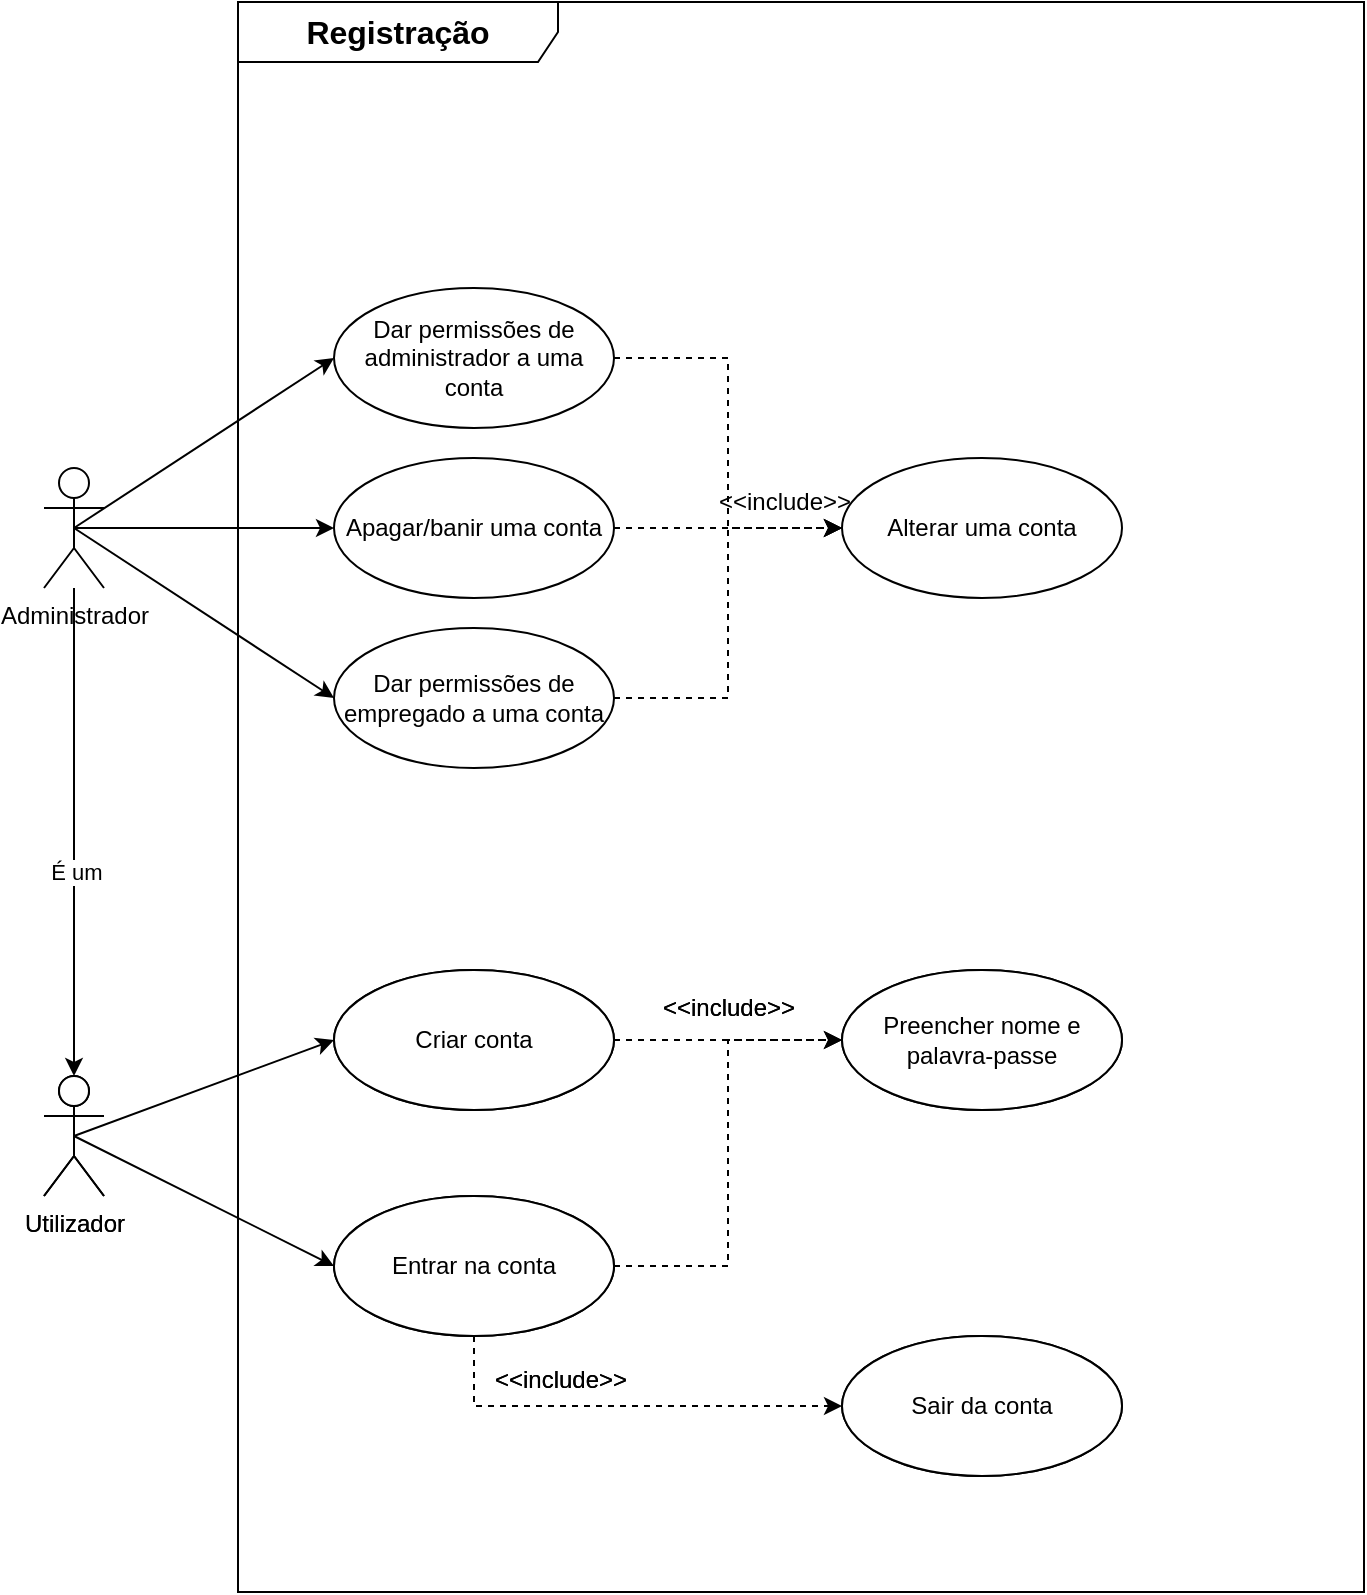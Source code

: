 <mxfile version="27.0.5" pages="8">
  <diagram name="Sistema de contas - DCU" id="cLCvAAwYiGdHp6aGBr0e">
    <mxGraphModel dx="1868" dy="1089" grid="0" gridSize="10" guides="1" tooltips="1" connect="1" arrows="1" fold="1" page="1" pageScale="1" pageWidth="850" pageHeight="1100" math="0" shadow="0">
      <root>
        <mxCell id="2IbKHmM3aFxsW-NTabg4-0" />
        <mxCell id="2IbKHmM3aFxsW-NTabg4-1" parent="2IbKHmM3aFxsW-NTabg4-0" />
        <mxCell id="2IbKHmM3aFxsW-NTabg4-2" value="&lt;font style=&quot;font-size: 16px;&quot;&gt;&lt;b&gt;Registração&lt;/b&gt;&lt;/font&gt;" style="shape=umlFrame;whiteSpace=wrap;html=1;pointerEvents=0;recursiveResize=0;container=1;collapsible=0;width=160;gradientColor=none;spacing=4;" parent="2IbKHmM3aFxsW-NTabg4-1" vertex="1">
          <mxGeometry x="166" y="152" width="563" height="795" as="geometry" />
        </mxCell>
        <mxCell id="oFcJx7C0W9M9voN_hHv9-13" style="edgeStyle=orthogonalEdgeStyle;shape=connector;rounded=0;orthogonalLoop=1;jettySize=auto;html=1;exitX=1;exitY=0.5;exitDx=0;exitDy=0;entryX=0;entryY=0.5;entryDx=0;entryDy=0;dashed=1;strokeColor=default;align=center;verticalAlign=middle;fontFamily=Helvetica;fontSize=11;fontColor=default;labelBackgroundColor=default;endArrow=classic;" parent="2IbKHmM3aFxsW-NTabg4-2" source="2IbKHmM3aFxsW-NTabg4-4" target="oFcJx7C0W9M9voN_hHv9-11" edge="1">
          <mxGeometry relative="1" as="geometry" />
        </mxCell>
        <mxCell id="2IbKHmM3aFxsW-NTabg4-4" value="Apagar/banir uma conta" style="ellipse;whiteSpace=wrap;html=1;spacing=4;" parent="2IbKHmM3aFxsW-NTabg4-2" vertex="1">
          <mxGeometry x="48" y="228" width="140" height="70" as="geometry" />
        </mxCell>
        <mxCell id="2IbKHmM3aFxsW-NTabg4-14" style="edgeStyle=none;shape=connector;rounded=0;orthogonalLoop=1;jettySize=auto;html=1;exitX=0.5;exitY=0.5;exitDx=0;exitDy=0;exitPerimeter=0;entryX=0;entryY=0.5;entryDx=0;entryDy=0;strokeColor=default;align=center;verticalAlign=middle;fontFamily=Helvetica;fontSize=11;fontColor=default;labelBackgroundColor=default;endArrow=classic;" parent="2IbKHmM3aFxsW-NTabg4-2" source="2IbKHmM3aFxsW-NTabg4-22" target="2IbKHmM3aFxsW-NTabg4-18" edge="1">
          <mxGeometry relative="1" as="geometry" />
        </mxCell>
        <mxCell id="p5-1_UyK9Yf5V0iAqoKW-1" style="edgeStyle=orthogonalEdgeStyle;rounded=0;orthogonalLoop=1;jettySize=auto;html=1;exitX=1;exitY=0.5;exitDx=0;exitDy=0;entryX=0;entryY=0.5;entryDx=0;entryDy=0;dashed=1;" parent="2IbKHmM3aFxsW-NTabg4-2" source="2IbKHmM3aFxsW-NTabg4-18" target="2IbKHmM3aFxsW-NTabg4-20" edge="1">
          <mxGeometry relative="1" as="geometry" />
        </mxCell>
        <mxCell id="p5-1_UyK9Yf5V0iAqoKW-7" style="edgeStyle=orthogonalEdgeStyle;rounded=0;orthogonalLoop=1;jettySize=auto;html=1;exitX=0.5;exitY=1;exitDx=0;exitDy=0;entryX=0;entryY=0.5;entryDx=0;entryDy=0;dashed=1;" parent="2IbKHmM3aFxsW-NTabg4-2" source="2IbKHmM3aFxsW-NTabg4-18" target="p5-1_UyK9Yf5V0iAqoKW-5" edge="1">
          <mxGeometry relative="1" as="geometry" />
        </mxCell>
        <mxCell id="2IbKHmM3aFxsW-NTabg4-18" value="Entrar na conta" style="ellipse;whiteSpace=wrap;html=1;spacing=4;" parent="2IbKHmM3aFxsW-NTabg4-2" vertex="1">
          <mxGeometry x="48" y="597" width="140" height="70" as="geometry" />
        </mxCell>
        <mxCell id="2IbKHmM3aFxsW-NTabg4-20" value="Preencher nome e palavra-passe" style="ellipse;whiteSpace=wrap;html=1;spacing=4;" parent="2IbKHmM3aFxsW-NTabg4-2" vertex="1">
          <mxGeometry x="302" y="484" width="140" height="70" as="geometry" />
        </mxCell>
        <mxCell id="p5-1_UyK9Yf5V0iAqoKW-4" style="edgeStyle=orthogonalEdgeStyle;rounded=0;orthogonalLoop=1;jettySize=auto;html=1;exitX=1;exitY=0.5;exitDx=0;exitDy=0;entryX=0;entryY=0.5;entryDx=0;entryDy=0;dashed=1;" parent="2IbKHmM3aFxsW-NTabg4-2" source="2IbKHmM3aFxsW-NTabg4-21" target="2IbKHmM3aFxsW-NTabg4-20" edge="1">
          <mxGeometry relative="1" as="geometry" />
        </mxCell>
        <mxCell id="2IbKHmM3aFxsW-NTabg4-21" value="Criar conta" style="ellipse;whiteSpace=wrap;html=1;spacing=4;" parent="2IbKHmM3aFxsW-NTabg4-2" vertex="1">
          <mxGeometry x="48" y="484" width="140" height="70" as="geometry" />
        </mxCell>
        <mxCell id="dhhBwm4sSCQ0L6zvT5O3-0" style="rounded=0;orthogonalLoop=1;jettySize=auto;html=1;exitX=0.5;exitY=0.5;exitDx=0;exitDy=0;exitPerimeter=0;entryX=0;entryY=0.5;entryDx=0;entryDy=0;" parent="2IbKHmM3aFxsW-NTabg4-2" source="2IbKHmM3aFxsW-NTabg4-22" target="2IbKHmM3aFxsW-NTabg4-21" edge="1">
          <mxGeometry relative="1" as="geometry" />
        </mxCell>
        <mxCell id="2IbKHmM3aFxsW-NTabg4-22" value="Utilizador" style="shape=umlActor;verticalLabelPosition=bottom;verticalAlign=top;html=1;" parent="2IbKHmM3aFxsW-NTabg4-2" vertex="1">
          <mxGeometry x="-97" y="537" width="30" height="60" as="geometry" />
        </mxCell>
        <mxCell id="p5-1_UyK9Yf5V0iAqoKW-3" value="&amp;lt;&amp;lt;include&amp;gt;&amp;gt;" style="text;html=1;align=center;verticalAlign=middle;resizable=0;points=[];autosize=1;strokeColor=none;fillColor=none;" parent="2IbKHmM3aFxsW-NTabg4-2" vertex="1">
          <mxGeometry x="203" y="490" width="84" height="26" as="geometry" />
        </mxCell>
        <mxCell id="p5-1_UyK9Yf5V0iAqoKW-5" value="Sair da conta" style="ellipse;whiteSpace=wrap;html=1;spacing=4;" parent="2IbKHmM3aFxsW-NTabg4-2" vertex="1">
          <mxGeometry x="302" y="667" width="140" height="70" as="geometry" />
        </mxCell>
        <mxCell id="oFcJx7C0W9M9voN_hHv9-14" style="edgeStyle=orthogonalEdgeStyle;shape=connector;rounded=0;orthogonalLoop=1;jettySize=auto;html=1;exitX=1;exitY=0.5;exitDx=0;exitDy=0;entryX=0;entryY=0.5;entryDx=0;entryDy=0;dashed=1;strokeColor=default;align=center;verticalAlign=middle;fontFamily=Helvetica;fontSize=11;fontColor=default;labelBackgroundColor=default;endArrow=classic;" parent="2IbKHmM3aFxsW-NTabg4-2" source="dhhBwm4sSCQ0L6zvT5O3-1" target="oFcJx7C0W9M9voN_hHv9-11" edge="1">
          <mxGeometry relative="1" as="geometry" />
        </mxCell>
        <mxCell id="dhhBwm4sSCQ0L6zvT5O3-1" value="Dar permissões de empregado a uma conta" style="ellipse;whiteSpace=wrap;html=1;spacing=4;" parent="2IbKHmM3aFxsW-NTabg4-2" vertex="1">
          <mxGeometry x="48" y="313" width="140" height="70" as="geometry" />
        </mxCell>
        <mxCell id="oFcJx7C0W9M9voN_hHv9-12" style="edgeStyle=orthogonalEdgeStyle;rounded=0;orthogonalLoop=1;jettySize=auto;html=1;exitX=1;exitY=0.5;exitDx=0;exitDy=0;entryX=0;entryY=0.5;entryDx=0;entryDy=0;dashed=1;" parent="2IbKHmM3aFxsW-NTabg4-2" source="oFcJx7C0W9M9voN_hHv9-0" target="oFcJx7C0W9M9voN_hHv9-11" edge="1">
          <mxGeometry relative="1" as="geometry" />
        </mxCell>
        <mxCell id="oFcJx7C0W9M9voN_hHv9-0" value="Dar permissões de administrador a uma conta" style="ellipse;whiteSpace=wrap;html=1;spacing=4;" parent="2IbKHmM3aFxsW-NTabg4-2" vertex="1">
          <mxGeometry x="48" y="143" width="140" height="70" as="geometry" />
        </mxCell>
        <mxCell id="oFcJx7C0W9M9voN_hHv9-3" value="&amp;lt;&amp;lt;include&amp;gt;&amp;gt;" style="text;html=1;align=center;verticalAlign=middle;resizable=0;points=[];autosize=1;strokeColor=none;fillColor=none;" parent="2IbKHmM3aFxsW-NTabg4-2" vertex="1">
          <mxGeometry x="119" y="676" width="84" height="26" as="geometry" />
        </mxCell>
        <mxCell id="oFcJx7C0W9M9voN_hHv9-11" value="Alterar uma conta" style="ellipse;whiteSpace=wrap;html=1;spacing=4;" parent="2IbKHmM3aFxsW-NTabg4-2" vertex="1">
          <mxGeometry x="302" y="228" width="140" height="70" as="geometry" />
        </mxCell>
        <mxCell id="oFcJx7C0W9M9voN_hHv9-15" value="&amp;lt;&amp;lt;include&amp;gt;&amp;gt;" style="text;html=1;align=center;verticalAlign=middle;resizable=0;points=[];autosize=1;strokeColor=none;fillColor=none;" parent="2IbKHmM3aFxsW-NTabg4-2" vertex="1">
          <mxGeometry x="231" y="237" width="84" height="26" as="geometry" />
        </mxCell>
        <mxCell id="2IbKHmM3aFxsW-NTabg4-27" style="rounded=0;orthogonalLoop=1;jettySize=auto;html=1;exitX=0.5;exitY=0.5;exitDx=0;exitDy=0;exitPerimeter=0;entryX=0;entryY=0.5;entryDx=0;entryDy=0;" parent="2IbKHmM3aFxsW-NTabg4-1" source="2IbKHmM3aFxsW-NTabg4-30" target="2IbKHmM3aFxsW-NTabg4-4" edge="1">
          <mxGeometry relative="1" as="geometry" />
        </mxCell>
        <mxCell id="oFcJx7C0W9M9voN_hHv9-1" style="rounded=0;orthogonalLoop=1;jettySize=auto;html=1;exitX=0.5;exitY=0.5;exitDx=0;exitDy=0;exitPerimeter=0;entryX=0;entryY=0.5;entryDx=0;entryDy=0;" parent="2IbKHmM3aFxsW-NTabg4-1" source="2IbKHmM3aFxsW-NTabg4-30" target="dhhBwm4sSCQ0L6zvT5O3-1" edge="1">
          <mxGeometry relative="1" as="geometry" />
        </mxCell>
        <mxCell id="oFcJx7C0W9M9voN_hHv9-2" style="rounded=0;orthogonalLoop=1;jettySize=auto;html=1;exitX=0.5;exitY=0.5;exitDx=0;exitDy=0;exitPerimeter=0;entryX=0;entryY=0.5;entryDx=0;entryDy=0;" parent="2IbKHmM3aFxsW-NTabg4-1" source="2IbKHmM3aFxsW-NTabg4-30" target="oFcJx7C0W9M9voN_hHv9-0" edge="1">
          <mxGeometry relative="1" as="geometry" />
        </mxCell>
        <mxCell id="2IbKHmM3aFxsW-NTabg4-30" value="Administrador" style="shape=umlActor;verticalLabelPosition=bottom;verticalAlign=top;html=1;" parent="2IbKHmM3aFxsW-NTabg4-1" vertex="1">
          <mxGeometry x="69" y="385" width="30" height="60" as="geometry" />
        </mxCell>
        <mxCell id="2IbKHmM3aFxsW-NTabg4-32" style="edgeStyle=none;shape=connector;rounded=0;orthogonalLoop=1;jettySize=auto;html=1;entryX=0.5;entryY=0;entryDx=0;entryDy=0;entryPerimeter=0;strokeColor=default;align=center;verticalAlign=middle;fontFamily=Helvetica;fontSize=11;fontColor=default;labelBackgroundColor=default;endArrow=classic;fontStyle=0;flowAnimation=0;shadow=0;" parent="2IbKHmM3aFxsW-NTabg4-1" source="2IbKHmM3aFxsW-NTabg4-30" target="2IbKHmM3aFxsW-NTabg4-22" edge="1">
          <mxGeometry relative="1" as="geometry">
            <mxPoint x="84" y="469" as="sourcePoint" />
            <mxPoint x="84" y="714" as="targetPoint" />
          </mxGeometry>
        </mxCell>
        <mxCell id="2IbKHmM3aFxsW-NTabg4-33" value="É um" style="edgeLabel;html=1;align=center;verticalAlign=middle;resizable=0;points=[];fontFamily=Helvetica;fontSize=11;fontColor=default;labelBackgroundColor=default;" parent="2IbKHmM3aFxsW-NTabg4-32" connectable="0" vertex="1">
          <mxGeometry x="0.162" y="1" relative="1" as="geometry">
            <mxPoint as="offset" />
          </mxGeometry>
        </mxCell>
        <mxCell id="oFcJx7C0W9M9voN_hHv9-4" value="Criar conta" style="ellipse;whiteSpace=wrap;html=1;spacing=4;" parent="2IbKHmM3aFxsW-NTabg4-1" vertex="1">
          <mxGeometry x="214" y="636" width="140" height="70" as="geometry" />
        </mxCell>
        <mxCell id="oFcJx7C0W9M9voN_hHv9-5" value="Entrar na conta" style="ellipse;whiteSpace=wrap;html=1;spacing=4;" parent="2IbKHmM3aFxsW-NTabg4-1" vertex="1">
          <mxGeometry x="214" y="749" width="140" height="70" as="geometry" />
        </mxCell>
        <mxCell id="oFcJx7C0W9M9voN_hHv9-6" value="Sair da conta" style="ellipse;whiteSpace=wrap;html=1;spacing=4;" parent="2IbKHmM3aFxsW-NTabg4-1" vertex="1">
          <mxGeometry x="468" y="819" width="140" height="70" as="geometry" />
        </mxCell>
        <mxCell id="oFcJx7C0W9M9voN_hHv9-7" value="Preencher nome e palavra-passe" style="ellipse;whiteSpace=wrap;html=1;spacing=4;" parent="2IbKHmM3aFxsW-NTabg4-1" vertex="1">
          <mxGeometry x="468" y="636" width="140" height="70" as="geometry" />
        </mxCell>
        <mxCell id="oFcJx7C0W9M9voN_hHv9-8" value="&amp;lt;&amp;lt;include&amp;gt;&amp;gt;" style="text;html=1;align=center;verticalAlign=middle;resizable=0;points=[];autosize=1;strokeColor=none;fillColor=none;" parent="2IbKHmM3aFxsW-NTabg4-1" vertex="1">
          <mxGeometry x="369" y="642" width="84" height="26" as="geometry" />
        </mxCell>
        <mxCell id="oFcJx7C0W9M9voN_hHv9-9" value="&amp;lt;&amp;lt;include&amp;gt;&amp;gt;" style="text;html=1;align=center;verticalAlign=middle;resizable=0;points=[];autosize=1;strokeColor=none;fillColor=none;" parent="2IbKHmM3aFxsW-NTabg4-1" vertex="1">
          <mxGeometry x="285" y="828" width="84" height="26" as="geometry" />
        </mxCell>
        <mxCell id="oFcJx7C0W9M9voN_hHv9-10" value="Utilizador" style="shape=umlActor;verticalLabelPosition=bottom;verticalAlign=top;html=1;" parent="2IbKHmM3aFxsW-NTabg4-1" vertex="1">
          <mxGeometry x="69" y="689" width="30" height="60" as="geometry" />
        </mxCell>
      </root>
    </mxGraphModel>
  </diagram>
  <diagram name="Modelo de consultas - DCU" id="tfepOecFXd9InqVZMWLa">
    <mxGraphModel dx="1734" dy="1011" grid="0" gridSize="10" guides="1" tooltips="1" connect="1" arrows="1" fold="1" page="1" pageScale="1" pageWidth="850" pageHeight="1100" math="0" shadow="0">
      <root>
        <mxCell id="keJzLZK-13khYLO9ERsL-0" />
        <mxCell id="keJzLZK-13khYLO9ERsL-1" parent="keJzLZK-13khYLO9ERsL-0" />
        <mxCell id="keJzLZK-13khYLO9ERsL-2" value="&lt;font style=&quot;font-size: 16px;&quot;&gt;&lt;b&gt;Consultas&lt;/b&gt;&lt;/font&gt;" style="shape=umlFrame;whiteSpace=wrap;html=1;pointerEvents=0;recursiveResize=0;container=1;collapsible=0;width=160;gradientColor=none;spacing=4;" parent="keJzLZK-13khYLO9ERsL-1" vertex="1">
          <mxGeometry x="143" y="153" width="563" height="795" as="geometry" />
        </mxCell>
        <mxCell id="keJzLZK-13khYLO9ERsL-4" value="Ver despesas" style="ellipse;whiteSpace=wrap;html=1;spacing=4;" parent="keJzLZK-13khYLO9ERsL-2" vertex="1">
          <mxGeometry x="46" y="229" width="140" height="70" as="geometry" />
        </mxCell>
        <mxCell id="keJzLZK-13khYLO9ERsL-17" value="Ver ganho" style="ellipse;whiteSpace=wrap;html=1;spacing=4;" parent="keJzLZK-13khYLO9ERsL-2" vertex="1">
          <mxGeometry x="46" y="314" width="140" height="70" as="geometry" />
        </mxCell>
        <mxCell id="keJzLZK-13khYLO9ERsL-19" value="Ver lucro" style="ellipse;whiteSpace=wrap;html=1;spacing=4;" parent="keJzLZK-13khYLO9ERsL-2" vertex="1">
          <mxGeometry x="46" y="144" width="140" height="70" as="geometry" />
        </mxCell>
        <mxCell id="4EVt8sV-j46LiPjz92GM-21" style="edgeStyle=none;shape=connector;rounded=0;orthogonalLoop=1;jettySize=auto;html=1;exitX=1;exitY=0.5;exitDx=0;exitDy=0;entryX=0;entryY=0.5;entryDx=0;entryDy=0;strokeColor=default;align=center;verticalAlign=middle;fontFamily=Helvetica;fontSize=11;fontColor=default;labelBackgroundColor=default;endArrow=none;dashed=1;dashPattern=8 8;startFill=1;startArrow=classic;" parent="keJzLZK-13khYLO9ERsL-2" source="keJzLZK-13khYLO9ERsL-30" target="4EVt8sV-j46LiPjz92GM-17" edge="1">
          <mxGeometry relative="1" as="geometry" />
        </mxCell>
        <mxCell id="4EVt8sV-j46LiPjz92GM-27" style="edgeStyle=orthogonalEdgeStyle;shape=connector;rounded=0;orthogonalLoop=1;jettySize=auto;html=1;exitX=1;exitY=0.5;exitDx=0;exitDy=0;entryX=0;entryY=0.5;entryDx=0;entryDy=0;dashed=1;dashPattern=8 8;strokeColor=default;align=center;verticalAlign=middle;fontFamily=Helvetica;fontSize=11;fontColor=default;labelBackgroundColor=default;endArrow=none;startFill=1;startArrow=classic;" parent="keJzLZK-13khYLO9ERsL-2" source="keJzLZK-13khYLO9ERsL-30" target="4EVt8sV-j46LiPjz92GM-19" edge="1">
          <mxGeometry relative="1" as="geometry">
            <Array as="points">
              <mxPoint x="335" y="566" />
              <mxPoint x="335" y="474" />
            </Array>
          </mxGeometry>
        </mxCell>
        <mxCell id="4EVt8sV-j46LiPjz92GM-28" style="edgeStyle=orthogonalEdgeStyle;shape=connector;rounded=0;orthogonalLoop=1;jettySize=auto;html=1;exitX=1;exitY=0.5;exitDx=0;exitDy=0;entryX=0;entryY=0.5;entryDx=0;entryDy=0;dashed=1;dashPattern=8 8;strokeColor=default;align=center;verticalAlign=middle;fontFamily=Helvetica;fontSize=11;fontColor=default;labelBackgroundColor=default;endArrow=none;startFill=1;startArrow=classic;" parent="keJzLZK-13khYLO9ERsL-2" source="keJzLZK-13khYLO9ERsL-30" target="4EVt8sV-j46LiPjz92GM-18" edge="1">
          <mxGeometry relative="1" as="geometry">
            <Array as="points">
              <mxPoint x="335" y="566" />
              <mxPoint x="335" y="658" />
            </Array>
          </mxGeometry>
        </mxCell>
        <mxCell id="keJzLZK-13khYLO9ERsL-30" value="Ver filmes mais assistidos" style="ellipse;whiteSpace=wrap;html=1;spacing=4;" parent="keJzLZK-13khYLO9ERsL-2" vertex="1">
          <mxGeometry x="46" y="531" width="140" height="70" as="geometry" />
        </mxCell>
        <mxCell id="keJzLZK-13khYLO9ERsL-29" value="Ver géneros mais assistidos" style="ellipse;whiteSpace=wrap;html=1;spacing=4;" parent="keJzLZK-13khYLO9ERsL-2" vertex="1">
          <mxGeometry x="46" y="439" width="140" height="70" as="geometry" />
        </mxCell>
        <mxCell id="keJzLZK-13khYLO9ERsL-31" value="Ver produtos mais comprados" style="ellipse;whiteSpace=wrap;html=1;spacing=4;" parent="keJzLZK-13khYLO9ERsL-2" vertex="1">
          <mxGeometry x="46" y="623" width="140" height="70" as="geometry" />
        </mxCell>
        <mxCell id="4EVt8sV-j46LiPjz92GM-40" style="edgeStyle=orthogonalEdgeStyle;shape=connector;rounded=0;orthogonalLoop=1;jettySize=auto;html=1;exitX=0;exitY=0.5;exitDx=0;exitDy=0;entryX=1;entryY=0.5;entryDx=0;entryDy=0;dashed=1;dashPattern=8 8;strokeColor=default;align=center;verticalAlign=middle;fontFamily=Helvetica;fontSize=11;fontColor=default;labelBackgroundColor=default;endArrow=classic;" parent="keJzLZK-13khYLO9ERsL-2" edge="1">
          <mxGeometry relative="1" as="geometry">
            <mxPoint x="377.0" y="566" as="sourcePoint" />
            <mxPoint x="185" y="474" as="targetPoint" />
            <Array as="points">
              <mxPoint x="229" y="566" />
              <mxPoint x="229" y="474" />
            </Array>
          </mxGeometry>
        </mxCell>
        <mxCell id="4EVt8sV-j46LiPjz92GM-41" style="edgeStyle=orthogonalEdgeStyle;shape=connector;rounded=0;orthogonalLoop=1;jettySize=auto;html=1;exitX=0;exitY=0.5;exitDx=0;exitDy=0;entryX=1;entryY=0.5;entryDx=0;entryDy=0;dashed=1;dashPattern=8 8;strokeColor=default;align=center;verticalAlign=middle;fontFamily=Helvetica;fontSize=11;fontColor=default;labelBackgroundColor=default;endArrow=classic;" parent="keJzLZK-13khYLO9ERsL-2" source="4EVt8sV-j46LiPjz92GM-17" target="keJzLZK-13khYLO9ERsL-31" edge="1">
          <mxGeometry relative="1" as="geometry">
            <Array as="points">
              <mxPoint x="229" y="566" />
              <mxPoint x="229" y="658" />
            </Array>
          </mxGeometry>
        </mxCell>
        <mxCell id="4EVt8sV-j46LiPjz92GM-17" value="Por famílias" style="ellipse;whiteSpace=wrap;html=1;spacing=4;" parent="keJzLZK-13khYLO9ERsL-2" vertex="1">
          <mxGeometry x="378" y="531" width="140" height="70" as="geometry" />
        </mxCell>
        <mxCell id="4EVt8sV-j46LiPjz92GM-18" value="Por maiores de 65" style="ellipse;whiteSpace=wrap;html=1;spacing=4;" parent="keJzLZK-13khYLO9ERsL-2" vertex="1">
          <mxGeometry x="378" y="623" width="140" height="70" as="geometry" />
        </mxCell>
        <mxCell id="4EVt8sV-j46LiPjz92GM-19" value="Por casais" style="ellipse;whiteSpace=wrap;html=1;spacing=4;" parent="keJzLZK-13khYLO9ERsL-2" vertex="1">
          <mxGeometry x="378" y="439" width="140" height="70" as="geometry" />
        </mxCell>
        <mxCell id="4EVt8sV-j46LiPjz92GM-37" value="&amp;lt;&amp;lt;extend&amp;gt;&amp;gt;" style="text;html=1;align=center;verticalAlign=middle;resizable=0;points=[];autosize=1;strokeColor=none;fillColor=none;fontFamily=Helvetica;fontSize=11;fontColor=default;labelBackgroundColor=default;" parent="keJzLZK-13khYLO9ERsL-2" vertex="1">
          <mxGeometry x="243" y="541" width="77" height="25" as="geometry" />
        </mxCell>
        <mxCell id="4EVt8sV-j46LiPjz92GM-42" value="Ver produtos mais vezes com falta de stock" style="ellipse;whiteSpace=wrap;html=1;spacing=4;" parent="keJzLZK-13khYLO9ERsL-2" vertex="1">
          <mxGeometry x="46" y="59" width="140" height="70" as="geometry" />
        </mxCell>
        <mxCell id="4EVt8sV-j46LiPjz92GM-12" style="edgeStyle=none;shape=connector;rounded=0;orthogonalLoop=1;jettySize=auto;html=1;exitX=0.5;exitY=0.5;exitDx=0;exitDy=0;exitPerimeter=0;entryX=0;entryY=0.5;entryDx=0;entryDy=0;strokeColor=default;align=center;verticalAlign=middle;fontFamily=Helvetica;fontSize=11;fontColor=default;labelBackgroundColor=default;endArrow=classic;" parent="keJzLZK-13khYLO9ERsL-1" source="keJzLZK-13khYLO9ERsL-26" target="keJzLZK-13khYLO9ERsL-17" edge="1">
          <mxGeometry relative="1" as="geometry" />
        </mxCell>
        <mxCell id="4EVt8sV-j46LiPjz92GM-13" style="edgeStyle=none;shape=connector;rounded=0;orthogonalLoop=1;jettySize=auto;html=1;exitX=0.5;exitY=0.5;exitDx=0;exitDy=0;exitPerimeter=0;entryX=0;entryY=0.5;entryDx=0;entryDy=0;strokeColor=default;align=center;verticalAlign=middle;fontFamily=Helvetica;fontSize=11;fontColor=default;labelBackgroundColor=default;endArrow=classic;" parent="keJzLZK-13khYLO9ERsL-1" source="keJzLZK-13khYLO9ERsL-26" target="keJzLZK-13khYLO9ERsL-19" edge="1">
          <mxGeometry relative="1" as="geometry" />
        </mxCell>
        <mxCell id="4EVt8sV-j46LiPjz92GM-14" style="edgeStyle=none;shape=connector;rounded=0;orthogonalLoop=1;jettySize=auto;html=1;exitX=0.5;exitY=0.5;exitDx=0;exitDy=0;exitPerimeter=0;entryX=0;entryY=0.5;entryDx=0;entryDy=0;strokeColor=default;align=center;verticalAlign=middle;fontFamily=Helvetica;fontSize=11;fontColor=default;labelBackgroundColor=default;endArrow=classic;" parent="keJzLZK-13khYLO9ERsL-1" source="keJzLZK-13khYLO9ERsL-26" target="keJzLZK-13khYLO9ERsL-4" edge="1">
          <mxGeometry relative="1" as="geometry" />
        </mxCell>
        <mxCell id="4EVt8sV-j46LiPjz92GM-43" style="shape=connector;rounded=0;orthogonalLoop=1;jettySize=auto;html=1;exitX=0.5;exitY=0.5;exitDx=0;exitDy=0;exitPerimeter=0;entryX=0;entryY=0.5;entryDx=0;entryDy=0;strokeColor=default;align=center;verticalAlign=middle;fontFamily=Helvetica;fontSize=11;fontColor=default;labelBackgroundColor=default;endArrow=classic;" parent="keJzLZK-13khYLO9ERsL-1" source="keJzLZK-13khYLO9ERsL-26" target="4EVt8sV-j46LiPjz92GM-42" edge="1">
          <mxGeometry relative="1" as="geometry" />
        </mxCell>
        <mxCell id="keJzLZK-13khYLO9ERsL-26" value="Administrador" style="shape=umlActor;verticalLabelPosition=bottom;verticalAlign=top;html=1;" parent="keJzLZK-13khYLO9ERsL-1" vertex="1">
          <mxGeometry x="69" y="385" width="30" height="60" as="geometry" />
        </mxCell>
        <mxCell id="keJzLZK-13khYLO9ERsL-27" style="edgeStyle=none;shape=connector;rounded=0;orthogonalLoop=1;jettySize=auto;html=1;entryX=0.5;entryY=0;entryDx=0;entryDy=0;entryPerimeter=0;strokeColor=default;align=center;verticalAlign=middle;fontFamily=Helvetica;fontSize=11;fontColor=default;labelBackgroundColor=default;endArrow=classic;fontStyle=0;flowAnimation=0;shadow=0;exitX=0.5;exitY=0.5;exitDx=0;exitDy=0;exitPerimeter=0;" parent="keJzLZK-13khYLO9ERsL-1" source="keJzLZK-13khYLO9ERsL-26" target="keJzLZK-13khYLO9ERsL-35" edge="1">
          <mxGeometry relative="1" as="geometry">
            <mxPoint x="84" y="469" as="sourcePoint" />
            <mxPoint x="84" y="689.0" as="targetPoint" />
          </mxGeometry>
        </mxCell>
        <mxCell id="keJzLZK-13khYLO9ERsL-28" value="É um" style="edgeLabel;html=1;align=center;verticalAlign=middle;resizable=0;points=[];fontFamily=Helvetica;fontSize=11;fontColor=default;labelBackgroundColor=default;" parent="keJzLZK-13khYLO9ERsL-27" connectable="0" vertex="1">
          <mxGeometry x="0.162" y="1" relative="1" as="geometry">
            <mxPoint as="offset" />
          </mxGeometry>
        </mxCell>
        <mxCell id="4EVt8sV-j46LiPjz92GM-6" style="edgeStyle=none;shape=connector;rounded=0;orthogonalLoop=1;jettySize=auto;html=1;exitX=0.5;exitY=0.5;exitDx=0;exitDy=0;exitPerimeter=0;entryX=0;entryY=0.5;entryDx=0;entryDy=0;strokeColor=default;align=center;verticalAlign=middle;fontFamily=Helvetica;fontSize=11;fontColor=default;labelBackgroundColor=default;endArrow=classic;" parent="keJzLZK-13khYLO9ERsL-1" source="keJzLZK-13khYLO9ERsL-35" target="keJzLZK-13khYLO9ERsL-30" edge="1">
          <mxGeometry relative="1" as="geometry" />
        </mxCell>
        <mxCell id="4EVt8sV-j46LiPjz92GM-7" style="edgeStyle=none;shape=connector;rounded=0;orthogonalLoop=1;jettySize=auto;html=1;exitX=0.5;exitY=0.5;exitDx=0;exitDy=0;exitPerimeter=0;entryX=0;entryY=0.5;entryDx=0;entryDy=0;strokeColor=default;align=center;verticalAlign=middle;fontFamily=Helvetica;fontSize=11;fontColor=default;labelBackgroundColor=default;endArrow=classic;" parent="keJzLZK-13khYLO9ERsL-1" source="keJzLZK-13khYLO9ERsL-35" target="keJzLZK-13khYLO9ERsL-29" edge="1">
          <mxGeometry relative="1" as="geometry" />
        </mxCell>
        <mxCell id="4EVt8sV-j46LiPjz92GM-8" style="edgeStyle=none;shape=connector;rounded=0;orthogonalLoop=1;jettySize=auto;html=1;exitX=0.5;exitY=0.5;exitDx=0;exitDy=0;exitPerimeter=0;entryX=0;entryY=0.5;entryDx=0;entryDy=0;strokeColor=default;align=center;verticalAlign=middle;fontFamily=Helvetica;fontSize=11;fontColor=default;labelBackgroundColor=default;endArrow=classic;" parent="keJzLZK-13khYLO9ERsL-1" source="keJzLZK-13khYLO9ERsL-35" target="keJzLZK-13khYLO9ERsL-31" edge="1">
          <mxGeometry relative="1" as="geometry" />
        </mxCell>
        <mxCell id="keJzLZK-13khYLO9ERsL-35" value="Utilizador" style="shape=umlActor;verticalLabelPosition=bottom;verticalAlign=top;html=1;" parent="keJzLZK-13khYLO9ERsL-1" vertex="1">
          <mxGeometry x="69" y="689" width="30" height="60" as="geometry" />
        </mxCell>
        <mxCell id="_YLhc0kozL4oP_hPoS4N-0" value="&lt;font style=&quot;font-size: 12px;&quot;&gt;Pressupõe-se que os atores iniciam sessão de forma a adquirir o respectivo acesso&amp;nbsp;&lt;/font&gt;" style="rounded=1;whiteSpace=wrap;html=1;fontFamily=Helvetica;fontSize=11;fontColor=default;labelBackgroundColor=default;" vertex="1" parent="keJzLZK-13khYLO9ERsL-1">
          <mxGeometry x="280" y="46" width="291" height="63" as="geometry" />
        </mxCell>
      </root>
    </mxGraphModel>
  </diagram>
  <diagram name="Gestão de Salas - DCU" id="qIrMx0sE9iwZHaKIsSdE">
    <mxGraphModel dx="1734" dy="1011" grid="0" gridSize="10" guides="1" tooltips="1" connect="1" arrows="1" fold="1" page="1" pageScale="1" pageWidth="850" pageHeight="1100" math="0" shadow="0">
      <root>
        <mxCell id="EB5L_p01j5gkUxNALxfu-0" />
        <mxCell id="EB5L_p01j5gkUxNALxfu-1" parent="EB5L_p01j5gkUxNALxfu-0" />
        <mxCell id="HmdeXJQYIUgNjzFXIRPA-0" value="&lt;font style=&quot;font-size: 14px;&quot;&gt;&lt;b style=&quot;&quot;&gt;Gestão de Salas&lt;/b&gt;&lt;/font&gt;" style="shape=umlFrame;whiteSpace=wrap;html=1;pointerEvents=0;recursiveResize=0;container=1;collapsible=0;width=160;gradientColor=none;" parent="EB5L_p01j5gkUxNALxfu-1" vertex="1">
          <mxGeometry x="156" y="142" width="636" height="674" as="geometry" />
        </mxCell>
        <mxCell id="a1c1CQ0warhBLnqznKWk-2" style="edgeStyle=orthogonalEdgeStyle;rounded=0;orthogonalLoop=1;jettySize=auto;html=1;exitX=1;exitY=0.5;exitDx=0;exitDy=0;entryX=0;entryY=0.5;entryDx=0;entryDy=0;" parent="HmdeXJQYIUgNjzFXIRPA-0" source="HmdeXJQYIUgNjzFXIRPA-2" target="HmdeXJQYIUgNjzFXIRPA-10" edge="1">
          <mxGeometry relative="1" as="geometry" />
        </mxCell>
        <mxCell id="HmdeXJQYIUgNjzFXIRPA-2" value="Criar sala" style="ellipse;whiteSpace=wrap;html=1;spacing=4;" parent="HmdeXJQYIUgNjzFXIRPA-0" vertex="1">
          <mxGeometry x="48" y="228" width="140" height="70" as="geometry" />
        </mxCell>
        <mxCell id="a1c1CQ0warhBLnqznKWk-1" style="edgeStyle=orthogonalEdgeStyle;rounded=0;orthogonalLoop=1;jettySize=auto;html=1;exitX=1;exitY=0.5;exitDx=0;exitDy=0;entryX=0;entryY=0.5;entryDx=0;entryDy=0;" parent="HmdeXJQYIUgNjzFXIRPA-0" source="HmdeXJQYIUgNjzFXIRPA-7" target="HmdeXJQYIUgNjzFXIRPA-10" edge="1">
          <mxGeometry relative="1" as="geometry" />
        </mxCell>
        <mxCell id="HmdeXJQYIUgNjzFXIRPA-7" value="Editar sala" style="ellipse;whiteSpace=wrap;html=1;spacing=4;" parent="HmdeXJQYIUgNjzFXIRPA-0" vertex="1">
          <mxGeometry x="48" y="146" width="140" height="70" as="geometry" />
        </mxCell>
        <mxCell id="HmdeXJQYIUgNjzFXIRPA-8" value="Eliminar sala" style="ellipse;whiteSpace=wrap;html=1;spacing=4;" parent="HmdeXJQYIUgNjzFXIRPA-0" vertex="1">
          <mxGeometry x="48" y="309" width="140" height="70" as="geometry" />
        </mxCell>
        <mxCell id="HmdeXJQYIUgNjzFXIRPA-10" value="Preencher/Alterar características da sala" style="ellipse;whiteSpace=wrap;html=1;align=center;spacing=4;" parent="HmdeXJQYIUgNjzFXIRPA-0" vertex="1">
          <mxGeometry x="303" y="228" width="140" height="70" as="geometry" />
        </mxCell>
        <mxCell id="HmdeXJQYIUgNjzFXIRPA-16" value="Visualizar detalhes de sala" style="ellipse;whiteSpace=wrap;html=1;spacing=4;" parent="HmdeXJQYIUgNjzFXIRPA-0" vertex="1">
          <mxGeometry x="48" y="492" width="140" height="70" as="geometry" />
        </mxCell>
        <mxCell id="HmdeXJQYIUgNjzFXIRPA-29" style="edgeStyle=none;shape=connector;rounded=0;orthogonalLoop=1;jettySize=auto;html=1;exitX=0.5;exitY=0.5;exitDx=0;exitDy=0;exitPerimeter=0;entryX=0;entryY=0.5;entryDx=0;entryDy=0;strokeColor=default;align=center;verticalAlign=middle;fontFamily=Helvetica;fontSize=11;fontColor=default;labelBackgroundColor=default;endArrow=classic;" parent="HmdeXJQYIUgNjzFXIRPA-0" source="HmdeXJQYIUgNjzFXIRPA-30" target="HmdeXJQYIUgNjzFXIRPA-16" edge="1">
          <mxGeometry relative="1" as="geometry" />
        </mxCell>
        <mxCell id="HmdeXJQYIUgNjzFXIRPA-30" value="Cliente" style="shape=umlActor;verticalLabelPosition=bottom;verticalAlign=top;html=1;" parent="HmdeXJQYIUgNjzFXIRPA-0" vertex="1">
          <mxGeometry x="-97" y="562" width="30" height="60" as="geometry" />
        </mxCell>
        <mxCell id="HmdeXJQYIUgNjzFXIRPA-32" style="edgeStyle=none;shape=connector;rounded=0;orthogonalLoop=1;jettySize=auto;html=1;exitX=0.5;exitY=0.5;exitDx=0;exitDy=0;exitPerimeter=0;entryX=0;entryY=0.5;entryDx=0;entryDy=0;strokeColor=default;align=center;verticalAlign=middle;fontFamily=Helvetica;fontSize=11;fontColor=default;labelBackgroundColor=default;endArrow=classic;" parent="HmdeXJQYIUgNjzFXIRPA-0" source="HmdeXJQYIUgNjzFXIRPA-33" target="HmdeXJQYIUgNjzFXIRPA-16" edge="1">
          <mxGeometry relative="1" as="geometry" />
        </mxCell>
        <mxCell id="HmdeXJQYIUgNjzFXIRPA-33" value="Empregado" style="shape=umlActor;verticalLabelPosition=bottom;verticalAlign=top;html=1;" parent="HmdeXJQYIUgNjzFXIRPA-0" vertex="1">
          <mxGeometry x="-95" y="432" width="30" height="60" as="geometry" />
        </mxCell>
        <mxCell id="HmdeXJQYIUgNjzFXIRPA-25" style="rounded=0;orthogonalLoop=1;jettySize=auto;html=1;exitX=0.5;exitY=0.5;exitDx=0;exitDy=0;exitPerimeter=0;entryX=0;entryY=0.5;entryDx=0;entryDy=0;" parent="EB5L_p01j5gkUxNALxfu-1" source="HmdeXJQYIUgNjzFXIRPA-28" target="HmdeXJQYIUgNjzFXIRPA-2" edge="1">
          <mxGeometry relative="1" as="geometry" />
        </mxCell>
        <mxCell id="HmdeXJQYIUgNjzFXIRPA-26" style="edgeStyle=none;shape=connector;rounded=0;orthogonalLoop=1;jettySize=auto;html=1;exitX=0.5;exitY=0.5;exitDx=0;exitDy=0;exitPerimeter=0;entryX=0;entryY=0.5;entryDx=0;entryDy=0;strokeColor=default;align=center;verticalAlign=middle;fontFamily=Helvetica;fontSize=11;fontColor=default;labelBackgroundColor=default;endArrow=classic;" parent="EB5L_p01j5gkUxNALxfu-1" source="HmdeXJQYIUgNjzFXIRPA-28" target="HmdeXJQYIUgNjzFXIRPA-7" edge="1">
          <mxGeometry relative="1" as="geometry" />
        </mxCell>
        <mxCell id="HmdeXJQYIUgNjzFXIRPA-27" style="edgeStyle=none;shape=connector;rounded=0;orthogonalLoop=1;jettySize=auto;html=1;exitX=0.5;exitY=0.5;exitDx=0;exitDy=0;exitPerimeter=0;entryX=0;entryY=0.5;entryDx=0;entryDy=0;strokeColor=default;align=center;verticalAlign=middle;fontFamily=Helvetica;fontSize=11;fontColor=default;labelBackgroundColor=default;endArrow=classic;" parent="EB5L_p01j5gkUxNALxfu-1" source="HmdeXJQYIUgNjzFXIRPA-28" target="HmdeXJQYIUgNjzFXIRPA-8" edge="1">
          <mxGeometry relative="1" as="geometry" />
        </mxCell>
        <mxCell id="HmdeXJQYIUgNjzFXIRPA-28" value="Gestor de Salas" style="shape=umlActor;verticalLabelPosition=bottom;verticalAlign=top;html=1;" parent="EB5L_p01j5gkUxNALxfu-1" vertex="1">
          <mxGeometry x="59" y="375" width="30" height="60" as="geometry" />
        </mxCell>
        <mxCell id="HmdeXJQYIUgNjzFXIRPA-31" value="&lt;font style=&quot;font-size: 12px;&quot;&gt;Pressupõe-se que os atores iniciam sessão de forma a adquirir o respectivo acesso&amp;nbsp;&lt;/font&gt;" style="rounded=1;whiteSpace=wrap;html=1;fontFamily=Helvetica;fontSize=11;fontColor=default;labelBackgroundColor=default;" parent="EB5L_p01j5gkUxNALxfu-1" vertex="1">
          <mxGeometry x="280" y="45" width="291" height="63" as="geometry" />
        </mxCell>
        <mxCell id="HmdeXJQYIUgNjzFXIRPA-34" style="edgeStyle=none;shape=connector;rounded=0;orthogonalLoop=1;jettySize=auto;html=1;entryX=0.5;entryY=0;entryDx=0;entryDy=0;entryPerimeter=0;strokeColor=default;align=center;verticalAlign=middle;fontFamily=Helvetica;fontSize=11;fontColor=default;labelBackgroundColor=default;endArrow=classic;fontStyle=0;flowAnimation=0;shadow=0;" parent="EB5L_p01j5gkUxNALxfu-1" source="HmdeXJQYIUgNjzFXIRPA-28" target="HmdeXJQYIUgNjzFXIRPA-33" edge="1">
          <mxGeometry relative="1" as="geometry">
            <mxPoint x="74" y="459" as="sourcePoint" />
          </mxGeometry>
        </mxCell>
        <mxCell id="HmdeXJQYIUgNjzFXIRPA-35" value="É um" style="edgeLabel;html=1;align=center;verticalAlign=middle;resizable=0;points=[];fontFamily=Helvetica;fontSize=11;fontColor=default;labelBackgroundColor=default;" parent="HmdeXJQYIUgNjzFXIRPA-34" connectable="0" vertex="1">
          <mxGeometry x="0.162" y="1" relative="1" as="geometry">
            <mxPoint as="offset" />
          </mxGeometry>
        </mxCell>
      </root>
    </mxGraphModel>
  </diagram>
  <diagram name="Gestão de Sessões - DCU" id="6hay8fF-WKj2ycCgtiz9">
    <mxGraphModel dx="2023" dy="1180" grid="0" gridSize="10" guides="1" tooltips="1" connect="1" arrows="1" fold="1" page="1" pageScale="1" pageWidth="850" pageHeight="1100" math="0" shadow="0">
      <root>
        <mxCell id="cGYqe5-aPd2-MENmUzbx-0" />
        <mxCell id="cGYqe5-aPd2-MENmUzbx-1" parent="cGYqe5-aPd2-MENmUzbx-0" />
        <mxCell id="AWBFxOMxGphbyj8O4WbS-40" value="&lt;font style=&quot;font-size: 14px;&quot;&gt;&lt;b style=&quot;&quot;&gt;Gestão de Sessões&lt;/b&gt;&lt;/font&gt;" style="shape=umlFrame;whiteSpace=wrap;html=1;pointerEvents=0;recursiveResize=0;container=1;collapsible=0;width=160;gradientColor=none;spacing=4;" parent="cGYqe5-aPd2-MENmUzbx-1" vertex="1">
          <mxGeometry x="166" y="152" width="467" height="816" as="geometry" />
        </mxCell>
        <mxCell id="iupXUMmeFsJc5lEMcBNC-5" style="edgeStyle=orthogonalEdgeStyle;shape=connector;rounded=0;orthogonalLoop=1;jettySize=auto;html=1;exitX=1;exitY=0.5;exitDx=0;exitDy=0;entryX=0;entryY=0.5;entryDx=0;entryDy=0;strokeColor=default;align=center;verticalAlign=middle;fontFamily=Helvetica;fontSize=11;fontColor=default;labelBackgroundColor=default;endArrow=classic;" parent="AWBFxOMxGphbyj8O4WbS-40" source="AWBFxOMxGphbyj8O4WbS-42" target="AWBFxOMxGphbyj8O4WbS-53" edge="1">
          <mxGeometry relative="1" as="geometry" />
        </mxCell>
        <mxCell id="AWBFxOMxGphbyj8O4WbS-42" value="Criar sessão" style="ellipse;whiteSpace=wrap;html=1;spacing=4;" parent="AWBFxOMxGphbyj8O4WbS-40" vertex="1">
          <mxGeometry x="48" y="228" width="140" height="70" as="geometry" />
        </mxCell>
        <mxCell id="iupXUMmeFsJc5lEMcBNC-1" style="edgeStyle=orthogonalEdgeStyle;shape=connector;rounded=0;orthogonalLoop=1;jettySize=auto;html=1;exitX=1;exitY=0.5;exitDx=0;exitDy=0;entryX=0;entryY=0.5;entryDx=0;entryDy=0;strokeColor=default;align=center;verticalAlign=middle;fontFamily=Helvetica;fontSize=11;fontColor=default;labelBackgroundColor=default;endArrow=classic;" parent="AWBFxOMxGphbyj8O4WbS-40" source="AWBFxOMxGphbyj8O4WbS-44" target="AWBFxOMxGphbyj8O4WbS-53" edge="1">
          <mxGeometry relative="1" as="geometry">
            <Array as="points">
              <mxPoint x="215" y="181" />
              <mxPoint x="215" y="263" />
            </Array>
          </mxGeometry>
        </mxCell>
        <mxCell id="AWBFxOMxGphbyj8O4WbS-44" value="Editar sessão" style="ellipse;whiteSpace=wrap;html=1;spacing=4;" parent="AWBFxOMxGphbyj8O4WbS-40" vertex="1">
          <mxGeometry x="48" y="146" width="140" height="70" as="geometry" />
        </mxCell>
        <mxCell id="AWBFxOMxGphbyj8O4WbS-46" value="Eliminar sessão" style="ellipse;whiteSpace=wrap;html=1;spacing=4;" parent="AWBFxOMxGphbyj8O4WbS-40" vertex="1">
          <mxGeometry x="48" y="309" width="140" height="70" as="geometry" />
        </mxCell>
        <mxCell id="AWBFxOMxGphbyj8O4WbS-53" value="Preencher/Alterar características da sessão" style="ellipse;whiteSpace=wrap;html=1;align=center;spacing=4;" parent="AWBFxOMxGphbyj8O4WbS-40" vertex="1">
          <mxGeometry x="303" y="228" width="140" height="70" as="geometry" />
        </mxCell>
        <mxCell id="AWBFxOMxGphbyj8O4WbS-62" style="edgeStyle=none;shape=connector;rounded=0;orthogonalLoop=1;jettySize=auto;html=1;exitX=0.5;exitY=1;exitDx=0;exitDy=0;entryX=0.5;entryY=0;entryDx=0;entryDy=0;dashed=1;strokeColor=default;align=center;verticalAlign=middle;fontFamily=Helvetica;fontSize=11;fontColor=default;labelBackgroundColor=default;endArrow=open;endFill=0;" parent="AWBFxOMxGphbyj8O4WbS-40" source="AWBFxOMxGphbyj8O4WbS-69" target="AWBFxOMxGphbyj8O4WbS-67" edge="1">
          <mxGeometry relative="1" as="geometry" />
        </mxCell>
        <mxCell id="AWBFxOMxGphbyj8O4WbS-63" value="&amp;lt;&amp;lt;include&amp;gt;&amp;gt;" style="edgeLabel;html=1;align=center;verticalAlign=middle;resizable=0;points=[];fontFamily=Helvetica;fontSize=11;fontColor=default;labelBackgroundColor=default;" parent="AWBFxOMxGphbyj8O4WbS-62" connectable="0" vertex="1">
          <mxGeometry x="0.049" y="3" relative="1" as="geometry">
            <mxPoint x="32" y="-1" as="offset" />
          </mxGeometry>
        </mxCell>
        <mxCell id="AWBFxOMxGphbyj8O4WbS-64" style="edgeStyle=none;shape=connector;rounded=0;orthogonalLoop=1;jettySize=auto;html=1;exitX=0.5;exitY=0.5;exitDx=0;exitDy=0;exitPerimeter=0;entryX=0;entryY=0.5;entryDx=0;entryDy=0;strokeColor=default;align=center;verticalAlign=middle;fontFamily=Helvetica;fontSize=11;fontColor=default;labelBackgroundColor=default;endArrow=classic;" parent="AWBFxOMxGphbyj8O4WbS-40" source="AWBFxOMxGphbyj8O4WbS-70" target="AWBFxOMxGphbyj8O4WbS-67" edge="1">
          <mxGeometry relative="1" as="geometry" />
        </mxCell>
        <mxCell id="AWBFxOMxGphbyj8O4WbS-65" style="edgeStyle=none;shape=connector;rounded=0;orthogonalLoop=1;jettySize=auto;html=1;exitX=0.5;exitY=0.5;exitDx=0;exitDy=0;exitPerimeter=0;entryX=0;entryY=0.5;entryDx=0;entryDy=0;strokeColor=default;align=center;verticalAlign=middle;fontFamily=Helvetica;fontSize=11;fontColor=default;labelBackgroundColor=default;endArrow=classic;" parent="AWBFxOMxGphbyj8O4WbS-40" source="AWBFxOMxGphbyj8O4WbS-71" target="AWBFxOMxGphbyj8O4WbS-69" edge="1">
          <mxGeometry relative="1" as="geometry" />
        </mxCell>
        <mxCell id="AWBFxOMxGphbyj8O4WbS-67" value="Visualizar detalhes de sessão" style="ellipse;whiteSpace=wrap;html=1;spacing=4;" parent="AWBFxOMxGphbyj8O4WbS-40" vertex="1">
          <mxGeometry x="48" y="675" width="140" height="70" as="geometry" />
        </mxCell>
        <mxCell id="AWBFxOMxGphbyj8O4WbS-69" value="Controlar disponibilidade de lugares" style="ellipse;whiteSpace=wrap;html=1;spacing=4;" parent="AWBFxOMxGphbyj8O4WbS-40" vertex="1">
          <mxGeometry x="48" y="557" width="140" height="70" as="geometry" />
        </mxCell>
        <mxCell id="AWBFxOMxGphbyj8O4WbS-70" value="Cliente" style="shape=umlActor;verticalLabelPosition=bottom;verticalAlign=top;html=1;" parent="AWBFxOMxGphbyj8O4WbS-40" vertex="1">
          <mxGeometry x="-97" y="680" width="30" height="60" as="geometry" />
        </mxCell>
        <mxCell id="AWBFxOMxGphbyj8O4WbS-71" value="Empregado" style="shape=umlActor;verticalLabelPosition=bottom;verticalAlign=top;html=1;" parent="AWBFxOMxGphbyj8O4WbS-40" vertex="1">
          <mxGeometry x="-97" y="562" width="30" height="60" as="geometry" />
        </mxCell>
        <mxCell id="AWBFxOMxGphbyj8O4WbS-73" style="rounded=0;orthogonalLoop=1;jettySize=auto;html=1;exitX=0.5;exitY=0.5;exitDx=0;exitDy=0;exitPerimeter=0;entryX=0;entryY=0.5;entryDx=0;entryDy=0;" parent="cGYqe5-aPd2-MENmUzbx-1" source="AWBFxOMxGphbyj8O4WbS-76" target="AWBFxOMxGphbyj8O4WbS-42" edge="1">
          <mxGeometry relative="1" as="geometry" />
        </mxCell>
        <mxCell id="AWBFxOMxGphbyj8O4WbS-74" style="edgeStyle=none;shape=connector;rounded=0;orthogonalLoop=1;jettySize=auto;html=1;exitX=0.5;exitY=0.5;exitDx=0;exitDy=0;exitPerimeter=0;entryX=0;entryY=0.5;entryDx=0;entryDy=0;strokeColor=default;align=center;verticalAlign=middle;fontFamily=Helvetica;fontSize=11;fontColor=default;labelBackgroundColor=default;endArrow=classic;" parent="cGYqe5-aPd2-MENmUzbx-1" source="AWBFxOMxGphbyj8O4WbS-76" target="AWBFxOMxGphbyj8O4WbS-44" edge="1">
          <mxGeometry relative="1" as="geometry" />
        </mxCell>
        <mxCell id="AWBFxOMxGphbyj8O4WbS-75" style="edgeStyle=none;shape=connector;rounded=0;orthogonalLoop=1;jettySize=auto;html=1;exitX=0.5;exitY=0.5;exitDx=0;exitDy=0;exitPerimeter=0;entryX=0;entryY=0.5;entryDx=0;entryDy=0;strokeColor=default;align=center;verticalAlign=middle;fontFamily=Helvetica;fontSize=11;fontColor=default;labelBackgroundColor=default;endArrow=classic;" parent="cGYqe5-aPd2-MENmUzbx-1" source="AWBFxOMxGphbyj8O4WbS-76" target="AWBFxOMxGphbyj8O4WbS-46" edge="1">
          <mxGeometry relative="1" as="geometry" />
        </mxCell>
        <mxCell id="AWBFxOMxGphbyj8O4WbS-76" value="Gestor de Sessões" style="shape=umlActor;verticalLabelPosition=bottom;verticalAlign=top;html=1;" parent="cGYqe5-aPd2-MENmUzbx-1" vertex="1">
          <mxGeometry x="69" y="385" width="30" height="60" as="geometry" />
        </mxCell>
        <mxCell id="AWBFxOMxGphbyj8O4WbS-77" value="&lt;font style=&quot;font-size: 12px;&quot;&gt;Pressupõe-se que os atores iniciam sessão de forma a adquirir o respectivo acesso&amp;nbsp;&lt;/font&gt;" style="rounded=1;whiteSpace=wrap;html=1;fontFamily=Helvetica;fontSize=11;fontColor=default;labelBackgroundColor=default;" parent="cGYqe5-aPd2-MENmUzbx-1" vertex="1">
          <mxGeometry x="280" y="49" width="291" height="63" as="geometry" />
        </mxCell>
        <mxCell id="AWBFxOMxGphbyj8O4WbS-78" style="edgeStyle=none;shape=connector;rounded=0;orthogonalLoop=1;jettySize=auto;html=1;entryX=0.5;entryY=0;entryDx=0;entryDy=0;entryPerimeter=0;strokeColor=default;align=center;verticalAlign=middle;fontFamily=Helvetica;fontSize=11;fontColor=default;labelBackgroundColor=default;endArrow=classic;fontStyle=0;flowAnimation=0;shadow=0;" parent="cGYqe5-aPd2-MENmUzbx-1" source="AWBFxOMxGphbyj8O4WbS-76" target="AWBFxOMxGphbyj8O4WbS-71" edge="1">
          <mxGeometry relative="1" as="geometry">
            <mxPoint x="84" y="469" as="sourcePoint" />
          </mxGeometry>
        </mxCell>
        <mxCell id="AWBFxOMxGphbyj8O4WbS-79" value="É um" style="edgeLabel;html=1;align=center;verticalAlign=middle;resizable=0;points=[];fontFamily=Helvetica;fontSize=11;fontColor=default;labelBackgroundColor=default;" parent="AWBFxOMxGphbyj8O4WbS-78" connectable="0" vertex="1">
          <mxGeometry x="0.162" y="1" relative="1" as="geometry">
            <mxPoint as="offset" />
          </mxGeometry>
        </mxCell>
      </root>
    </mxGraphModel>
  </diagram>
  <diagram name="Gestão de Bilhetes - DCU" id="JctyRn6UukRR52ST81qM">
    <mxGraphModel grid="0" page="1" gridSize="10" guides="1" tooltips="1" connect="1" arrows="1" fold="1" pageScale="1" pageWidth="850" pageHeight="1100" math="0" shadow="0">
      <root>
        <mxCell id="Azhaao6hLhV_oXZT715s-0" />
        <mxCell id="Azhaao6hLhV_oXZT715s-1" parent="Azhaao6hLhV_oXZT715s-0" />
        <mxCell id="Azhaao6hLhV_oXZT715s-2" value="&lt;font style=&quot;font-size: 14px;&quot;&gt;&lt;b style=&quot;&quot;&gt;Gestão de Bilhetes&lt;/b&gt;&lt;/font&gt;" style="shape=umlFrame;whiteSpace=wrap;html=1;pointerEvents=0;recursiveResize=0;container=1;collapsible=0;width=160;gradientColor=none;spacing=4;" vertex="1" parent="Azhaao6hLhV_oXZT715s-1">
          <mxGeometry x="150" y="141" width="451" height="704" as="geometry" />
        </mxCell>
        <mxCell id="dHW_uI2KAdQMYj8TmAsh-1" style="edgeStyle=orthogonalEdgeStyle;rounded=0;orthogonalLoop=1;jettySize=auto;html=1;exitX=1;exitY=0.5;exitDx=0;exitDy=0;entryX=0;entryY=0.5;entryDx=0;entryDy=0;" edge="1" parent="Azhaao6hLhV_oXZT715s-2" source="Azhaao6hLhV_oXZT715s-4" target="Azhaao6hLhV_oXZT715s-15">
          <mxGeometry relative="1" as="geometry" />
        </mxCell>
        <mxCell id="Azhaao6hLhV_oXZT715s-4" value="Criar Bilhetes" style="ellipse;whiteSpace=wrap;html=1;spacing=4;" vertex="1" parent="Azhaao6hLhV_oXZT715s-2">
          <mxGeometry x="48" y="228" width="140" height="70" as="geometry" />
        </mxCell>
        <mxCell id="dHW_uI2KAdQMYj8TmAsh-0" style="edgeStyle=orthogonalEdgeStyle;rounded=0;orthogonalLoop=1;jettySize=auto;html=1;exitX=1;exitY=0.5;exitDx=0;exitDy=0;entryX=0;entryY=0.5;entryDx=0;entryDy=0;" edge="1" parent="Azhaao6hLhV_oXZT715s-2" source="Azhaao6hLhV_oXZT715s-6" target="Azhaao6hLhV_oXZT715s-15">
          <mxGeometry relative="1" as="geometry" />
        </mxCell>
        <mxCell id="Azhaao6hLhV_oXZT715s-6" value="Editar Bilhetes" style="ellipse;whiteSpace=wrap;html=1;spacing=4;" vertex="1" parent="Azhaao6hLhV_oXZT715s-2">
          <mxGeometry x="48" y="146" width="140" height="70" as="geometry" />
        </mxCell>
        <mxCell id="Azhaao6hLhV_oXZT715s-8" value="Eliminar Bilhetes" style="ellipse;whiteSpace=wrap;html=1;spacing=4;" vertex="1" parent="Azhaao6hLhV_oXZT715s-2">
          <mxGeometry x="48" y="309" width="140" height="70" as="geometry" />
        </mxCell>
        <mxCell id="Azhaao6hLhV_oXZT715s-15" value="Preencher/Alterar características do bilhete&amp;nbsp;" style="ellipse;whiteSpace=wrap;html=1;align=center;spacing=4;" vertex="1" parent="Azhaao6hLhV_oXZT715s-2">
          <mxGeometry x="250.5" y="146" width="140" height="70" as="geometry" />
        </mxCell>
        <mxCell id="YtozPLo1oNiYA_0-KBKw-0" value="Vender bilhetes" style="ellipse;whiteSpace=wrap;html=1;spacing=4;" vertex="1" parent="Azhaao6hLhV_oXZT715s-2">
          <mxGeometry x="48" y="446" width="140" height="70" as="geometry" />
        </mxCell>
        <mxCell id="LLtcIQQXmH0tt-8uJVZs-0" value="Comprar bilhetes" style="ellipse;whiteSpace=wrap;html=1;spacing=4;" vertex="1" parent="Azhaao6hLhV_oXZT715s-2">
          <mxGeometry x="48" y="595" width="140" height="70" as="geometry" />
        </mxCell>
        <mxCell id="Azhaao6hLhV_oXZT715s-32" value="Cliente" style="shape=umlActor;verticalLabelPosition=bottom;verticalAlign=top;html=1;" vertex="1" parent="Azhaao6hLhV_oXZT715s-2">
          <mxGeometry x="-90" y="600" width="30" height="60" as="geometry" />
        </mxCell>
        <mxCell id="LLtcIQQXmH0tt-8uJVZs-2" style="edgeStyle=none;shape=connector;rounded=0;orthogonalLoop=1;jettySize=auto;html=1;exitX=0.5;exitY=0.5;exitDx=0;exitDy=0;exitPerimeter=0;entryX=0;entryY=0.5;entryDx=0;entryDy=0;strokeColor=default;align=center;verticalAlign=middle;fontFamily=Helvetica;fontSize=11;fontColor=default;labelBackgroundColor=default;endArrow=classic;" edge="1" parent="Azhaao6hLhV_oXZT715s-2" source="Azhaao6hLhV_oXZT715s-32" target="LLtcIQQXmH0tt-8uJVZs-0">
          <mxGeometry relative="1" as="geometry" />
        </mxCell>
        <mxCell id="Azhaao6hLhV_oXZT715s-35" style="rounded=0;orthogonalLoop=1;jettySize=auto;html=1;exitX=0.5;exitY=0.5;exitDx=0;exitDy=0;exitPerimeter=0;entryX=0;entryY=0.5;entryDx=0;entryDy=0;" edge="1" parent="Azhaao6hLhV_oXZT715s-1" source="Azhaao6hLhV_oXZT715s-38" target="Azhaao6hLhV_oXZT715s-4">
          <mxGeometry relative="1" as="geometry" />
        </mxCell>
        <mxCell id="Azhaao6hLhV_oXZT715s-36" style="edgeStyle=none;shape=connector;rounded=0;orthogonalLoop=1;jettySize=auto;html=1;exitX=0.5;exitY=0.5;exitDx=0;exitDy=0;exitPerimeter=0;entryX=0;entryY=0.5;entryDx=0;entryDy=0;strokeColor=default;align=center;verticalAlign=middle;fontFamily=Helvetica;fontSize=11;fontColor=default;labelBackgroundColor=default;endArrow=classic;" edge="1" parent="Azhaao6hLhV_oXZT715s-1" source="Azhaao6hLhV_oXZT715s-38" target="Azhaao6hLhV_oXZT715s-6">
          <mxGeometry relative="1" as="geometry" />
        </mxCell>
        <mxCell id="Azhaao6hLhV_oXZT715s-37" style="edgeStyle=none;shape=connector;rounded=0;orthogonalLoop=1;jettySize=auto;html=1;exitX=0.5;exitY=0.5;exitDx=0;exitDy=0;exitPerimeter=0;entryX=0;entryY=0.5;entryDx=0;entryDy=0;strokeColor=default;align=center;verticalAlign=middle;fontFamily=Helvetica;fontSize=11;fontColor=default;labelBackgroundColor=default;endArrow=classic;" edge="1" parent="Azhaao6hLhV_oXZT715s-1" source="Azhaao6hLhV_oXZT715s-38" target="Azhaao6hLhV_oXZT715s-8">
          <mxGeometry relative="1" as="geometry" />
        </mxCell>
        <mxCell id="Azhaao6hLhV_oXZT715s-38" value="Gestor de Bilhetes" style="shape=umlActor;verticalLabelPosition=bottom;verticalAlign=top;html=1;" vertex="1" parent="Azhaao6hLhV_oXZT715s-1">
          <mxGeometry x="59" y="375" width="30" height="60" as="geometry" />
        </mxCell>
        <mxCell id="Azhaao6hLhV_oXZT715s-39" value="&lt;font style=&quot;font-size: 12px;&quot;&gt;Pressupõe-se que os atores iniciam sessão de forma a adquirir o respectivo acesso&amp;nbsp;&lt;/font&gt;" style="rounded=1;whiteSpace=wrap;html=1;fontFamily=Helvetica;fontSize=11;fontColor=default;labelBackgroundColor=default;" vertex="1" parent="Azhaao6hLhV_oXZT715s-1">
          <mxGeometry x="230" y="39" width="291" height="63" as="geometry" />
        </mxCell>
        <mxCell id="Azhaao6hLhV_oXZT715s-40" style="edgeStyle=none;shape=connector;rounded=0;orthogonalLoop=1;jettySize=auto;html=1;entryX=0.5;entryY=0;entryDx=0;entryDy=0;entryPerimeter=0;strokeColor=default;align=center;verticalAlign=middle;fontFamily=Helvetica;fontSize=11;fontColor=default;labelBackgroundColor=default;endArrow=classic;fontStyle=0;flowAnimation=0;shadow=0;" edge="1" parent="Azhaao6hLhV_oXZT715s-1" source="Azhaao6hLhV_oXZT715s-38" target="Azhaao6hLhV_oXZT715s-33">
          <mxGeometry relative="1" as="geometry">
            <mxPoint x="74" y="459" as="sourcePoint" />
          </mxGeometry>
        </mxCell>
        <mxCell id="Azhaao6hLhV_oXZT715s-41" value="É um" style="edgeLabel;html=1;align=center;verticalAlign=middle;resizable=0;points=[];fontFamily=Helvetica;fontSize=11;fontColor=default;labelBackgroundColor=default;" vertex="1" connectable="0" parent="Azhaao6hLhV_oXZT715s-40">
          <mxGeometry x="0.162" y="1" relative="1" as="geometry">
            <mxPoint as="offset" />
          </mxGeometry>
        </mxCell>
        <mxCell id="Azhaao6hLhV_oXZT715s-33" value="Empregado" style="shape=umlActor;verticalLabelPosition=bottom;verticalAlign=top;html=1;" vertex="1" parent="Azhaao6hLhV_oXZT715s-1">
          <mxGeometry x="59" y="593" width="30" height="60" as="geometry" />
        </mxCell>
        <mxCell id="Azhaao6hLhV_oXZT715s-27" style="edgeStyle=none;shape=connector;rounded=0;orthogonalLoop=1;jettySize=auto;html=1;exitX=0.5;exitY=0.5;exitDx=0;exitDy=0;exitPerimeter=0;entryX=0;entryY=0.5;entryDx=0;entryDy=0;strokeColor=default;align=center;verticalAlign=middle;fontFamily=Helvetica;fontSize=11;fontColor=default;labelBackgroundColor=default;endArrow=classic;" edge="1" parent="Azhaao6hLhV_oXZT715s-1" source="Azhaao6hLhV_oXZT715s-33" target="YtozPLo1oNiYA_0-KBKw-0">
          <mxGeometry relative="1" as="geometry" />
        </mxCell>
      </root>
    </mxGraphModel>
  </diagram>
  <diagram name="Gestão do Bar - DCU" id="cK4wzYpq05j22LtNdMgB">
    <mxGraphModel dx="2428" dy="1416" grid="0" gridSize="10" guides="1" tooltips="1" connect="1" arrows="1" fold="1" page="1" pageScale="1" pageWidth="850" pageHeight="1100" math="0" shadow="0">
      <root>
        <mxCell id="ZrUP6YIPeYS019g2EoV8-0" />
        <mxCell id="ZrUP6YIPeYS019g2EoV8-1" parent="ZrUP6YIPeYS019g2EoV8-0" />
        <mxCell id="ZrUP6YIPeYS019g2EoV8-2" value="&lt;font style=&quot;font-size: 14px;&quot;&gt;&lt;b style=&quot;&quot;&gt;Gestão do Bar&lt;/b&gt;&lt;/font&gt;" style="shape=umlFrame;whiteSpace=wrap;html=1;pointerEvents=0;recursiveResize=0;container=1;collapsible=0;width=160;gradientColor=none;spacing=4;" parent="ZrUP6YIPeYS019g2EoV8-1" vertex="1">
          <mxGeometry x="178" y="137" width="522" height="903" as="geometry" />
        </mxCell>
        <mxCell id="cAcWx1n7eTSTSLVARYka-0" style="edgeStyle=orthogonalEdgeStyle;shape=connector;rounded=0;orthogonalLoop=1;jettySize=auto;html=1;exitX=1;exitY=0.5;exitDx=0;exitDy=0;entryX=0;entryY=0.5;entryDx=0;entryDy=0;strokeColor=default;align=center;verticalAlign=middle;fontFamily=Helvetica;fontSize=11;fontColor=default;labelBackgroundColor=default;endArrow=classic;" parent="ZrUP6YIPeYS019g2EoV8-2" source="ZrUP6YIPeYS019g2EoV8-4" target="ZrUP6YIPeYS019g2EoV8-9" edge="1">
          <mxGeometry relative="1" as="geometry" />
        </mxCell>
        <mxCell id="ZrUP6YIPeYS019g2EoV8-4" value="Editar produto no stock" style="ellipse;whiteSpace=wrap;html=1;spacing=4;" parent="ZrUP6YIPeYS019g2EoV8-2" vertex="1">
          <mxGeometry x="48" y="146" width="140" height="70" as="geometry" />
        </mxCell>
        <mxCell id="cAcWx1n7eTSTSLVARYka-1" style="edgeStyle=orthogonalEdgeStyle;shape=connector;rounded=0;orthogonalLoop=1;jettySize=auto;html=1;exitX=1;exitY=0.5;exitDx=0;exitDy=0;entryX=0;entryY=0.5;entryDx=0;entryDy=0;strokeColor=default;align=center;verticalAlign=middle;fontFamily=Helvetica;fontSize=11;fontColor=default;labelBackgroundColor=default;endArrow=classic;" parent="ZrUP6YIPeYS019g2EoV8-2" source="ZrUP6YIPeYS019g2EoV8-6" target="ZrUP6YIPeYS019g2EoV8-9" edge="1">
          <mxGeometry relative="1" as="geometry" />
        </mxCell>
        <mxCell id="ZrUP6YIPeYS019g2EoV8-6" value="Eliminar produto&lt;div&gt;(diferente de vender)&lt;/div&gt;" style="ellipse;whiteSpace=wrap;html=1;spacing=4;" parent="ZrUP6YIPeYS019g2EoV8-2" vertex="1">
          <mxGeometry x="48" y="228" width="140" height="70" as="geometry" />
        </mxCell>
        <mxCell id="ZrUP6YIPeYS019g2EoV8-9" value="Preencher ou alterar características de um produto" style="ellipse;whiteSpace=wrap;html=1;align=center;spacing=4;" parent="ZrUP6YIPeYS019g2EoV8-2" vertex="1">
          <mxGeometry x="303" y="228" width="140" height="70" as="geometry" />
        </mxCell>
        <mxCell id="cAcWx1n7eTSTSLVARYka-3" style="edgeStyle=orthogonalEdgeStyle;shape=connector;rounded=0;orthogonalLoop=1;jettySize=auto;html=1;exitX=1;exitY=0.5;exitDx=0;exitDy=0;entryX=0;entryY=0.5;entryDx=0;entryDy=0;strokeColor=default;align=center;verticalAlign=middle;fontFamily=Helvetica;fontSize=11;fontColor=default;labelBackgroundColor=default;endArrow=classic;" parent="ZrUP6YIPeYS019g2EoV8-2" source="ZrUP6YIPeYS019g2EoV8-26" target="ZrUP6YIPeYS019g2EoV8-9" edge="1">
          <mxGeometry relative="1" as="geometry" />
        </mxCell>
        <mxCell id="ZrUP6YIPeYS019g2EoV8-26" value="Adicionar novo produto ao stock" style="ellipse;whiteSpace=wrap;html=1;spacing=4;" parent="ZrUP6YIPeYS019g2EoV8-2" vertex="1">
          <mxGeometry x="48" y="66" width="140" height="70" as="geometry" />
        </mxCell>
        <mxCell id="cAcWx1n7eTSTSLVARYka-2" style="edgeStyle=orthogonalEdgeStyle;shape=connector;rounded=0;orthogonalLoop=1;jettySize=auto;html=1;exitX=1;exitY=0.5;exitDx=0;exitDy=0;entryX=0;entryY=0.5;entryDx=0;entryDy=0;strokeColor=default;align=center;verticalAlign=middle;fontFamily=Helvetica;fontSize=11;fontColor=default;labelBackgroundColor=default;endArrow=classic;" parent="ZrUP6YIPeYS019g2EoV8-2" source="ZrUP6YIPeYS019g2EoV8-28" target="ZrUP6YIPeYS019g2EoV8-9" edge="1">
          <mxGeometry relative="1" as="geometry" />
        </mxCell>
        <mxCell id="ZrUP6YIPeYS019g2EoV8-28" value="Alterar stock" style="ellipse;whiteSpace=wrap;html=1;spacing=4;" parent="ZrUP6YIPeYS019g2EoV8-2" vertex="1">
          <mxGeometry x="48" y="312" width="140" height="70" as="geometry" />
        </mxCell>
        <mxCell id="cAcWx1n7eTSTSLVARYka-7" value="Ver stock" style="ellipse;whiteSpace=wrap;html=1;spacing=4;" parent="ZrUP6YIPeYS019g2EoV8-2" vertex="1">
          <mxGeometry x="48" y="426" width="140" height="70" as="geometry" />
        </mxCell>
        <mxCell id="ZrUP6YIPeYS019g2EoV8-13" value="Comprar produto" style="ellipse;whiteSpace=wrap;html=1;spacing=4;" parent="ZrUP6YIPeYS019g2EoV8-2" vertex="1">
          <mxGeometry x="48" y="794" width="140" height="70" as="geometry" />
        </mxCell>
        <mxCell id="cAcWx1n7eTSTSLVARYka-4" value="Ver produtos" style="ellipse;whiteSpace=wrap;html=1;spacing=4;" parent="ZrUP6YIPeYS019g2EoV8-2" vertex="1">
          <mxGeometry x="48" y="668" width="140" height="70" as="geometry" />
        </mxCell>
        <mxCell id="ZrUP6YIPeYS019g2EoV8-15" value="Vender produto" style="ellipse;whiteSpace=wrap;html=1;spacing=4;" parent="ZrUP6YIPeYS019g2EoV8-2" vertex="1">
          <mxGeometry x="48" y="541" width="140" height="70" as="geometry" />
        </mxCell>
        <mxCell id="cAcWx1n7eTSTSLVARYka-9" style="edgeStyle=none;shape=connector;rounded=0;orthogonalLoop=1;jettySize=auto;html=1;exitX=0.5;exitY=0.5;exitDx=0;exitDy=0;exitPerimeter=0;entryX=0;entryY=0.5;entryDx=0;entryDy=0;strokeColor=default;align=center;verticalAlign=middle;fontFamily=Helvetica;fontSize=11;fontColor=default;labelBackgroundColor=default;endArrow=classic;" parent="ZrUP6YIPeYS019g2EoV8-2" source="ZrUP6YIPeYS019g2EoV8-59" target="cAcWx1n7eTSTSLVARYka-7" edge="1">
          <mxGeometry relative="1" as="geometry" />
        </mxCell>
        <mxCell id="ZrUP6YIPeYS019g2EoV8-59" value="Empregado" style="shape=umlActor;verticalLabelPosition=bottom;verticalAlign=top;html=1;" parent="ZrUP6YIPeYS019g2EoV8-2" vertex="1">
          <mxGeometry x="-97" y="546" width="30" height="60" as="geometry" />
        </mxCell>
        <mxCell id="ZrUP6YIPeYS019g2EoV8-60" style="edgeStyle=none;shape=connector;rounded=0;orthogonalLoop=1;jettySize=auto;html=1;exitX=0.5;exitY=0.5;exitDx=0;exitDy=0;exitPerimeter=0;entryX=0;entryY=0.5;entryDx=0;entryDy=0;strokeColor=default;align=center;verticalAlign=middle;fontFamily=Helvetica;fontSize=11;fontColor=default;labelBackgroundColor=default;endArrow=classic;" parent="ZrUP6YIPeYS019g2EoV8-2" source="ZrUP6YIPeYS019g2EoV8-59" target="ZrUP6YIPeYS019g2EoV8-15" edge="1">
          <mxGeometry relative="1" as="geometry" />
        </mxCell>
        <mxCell id="ZrUP6YIPeYS019g2EoV8-61" value="Cliente" style="shape=umlActor;verticalLabelPosition=bottom;verticalAlign=top;html=1;" parent="ZrUP6YIPeYS019g2EoV8-2" vertex="1">
          <mxGeometry x="-97" y="799" width="30" height="60" as="geometry" />
        </mxCell>
        <mxCell id="cAcWx1n7eTSTSLVARYka-6" style="shape=connector;rounded=0;orthogonalLoop=1;jettySize=auto;html=1;exitX=0.5;exitY=0.5;exitDx=0;exitDy=0;exitPerimeter=0;entryX=0;entryY=0.5;entryDx=0;entryDy=0;strokeColor=default;align=center;verticalAlign=middle;fontFamily=Helvetica;fontSize=11;fontColor=default;labelBackgroundColor=default;endArrow=classic;" parent="ZrUP6YIPeYS019g2EoV8-2" source="ZrUP6YIPeYS019g2EoV8-59" target="cAcWx1n7eTSTSLVARYka-4" edge="1">
          <mxGeometry relative="1" as="geometry" />
        </mxCell>
        <mxCell id="ZrUP6YIPeYS019g2EoV8-62" style="edgeStyle=none;shape=connector;rounded=0;orthogonalLoop=1;jettySize=auto;html=1;exitX=0.5;exitY=0.5;exitDx=0;exitDy=0;exitPerimeter=0;entryX=0;entryY=0.5;entryDx=0;entryDy=0;strokeColor=default;align=center;verticalAlign=middle;fontFamily=Helvetica;fontSize=11;fontColor=default;labelBackgroundColor=default;endArrow=classic;" parent="ZrUP6YIPeYS019g2EoV8-2" source="ZrUP6YIPeYS019g2EoV8-61" target="ZrUP6YIPeYS019g2EoV8-13" edge="1">
          <mxGeometry relative="1" as="geometry" />
        </mxCell>
        <mxCell id="cAcWx1n7eTSTSLVARYka-5" style="shape=connector;rounded=0;orthogonalLoop=1;jettySize=auto;html=1;exitX=0.5;exitY=0.5;exitDx=0;exitDy=0;exitPerimeter=0;entryX=0;entryY=0.5;entryDx=0;entryDy=0;strokeColor=default;align=center;verticalAlign=middle;fontFamily=Helvetica;fontSize=11;fontColor=default;labelBackgroundColor=default;endArrow=classic;" parent="ZrUP6YIPeYS019g2EoV8-2" source="ZrUP6YIPeYS019g2EoV8-61" target="cAcWx1n7eTSTSLVARYka-4" edge="1">
          <mxGeometry relative="1" as="geometry" />
        </mxCell>
        <mxCell id="ZrUP6YIPeYS019g2EoV8-51" style="rounded=0;orthogonalLoop=1;jettySize=auto;html=1;exitX=0.5;exitY=0.5;exitDx=0;exitDy=0;exitPerimeter=0;entryX=0;entryY=0.5;entryDx=0;entryDy=0;" parent="ZrUP6YIPeYS019g2EoV8-1" source="ZrUP6YIPeYS019g2EoV8-55" target="ZrUP6YIPeYS019g2EoV8-28" edge="1">
          <mxGeometry relative="1" as="geometry">
            <mxPoint x="226" y="400" as="targetPoint" />
          </mxGeometry>
        </mxCell>
        <mxCell id="ZrUP6YIPeYS019g2EoV8-52" style="edgeStyle=none;shape=connector;rounded=0;orthogonalLoop=1;jettySize=auto;html=1;exitX=0.5;exitY=0.5;exitDx=0;exitDy=0;exitPerimeter=0;entryX=0;entryY=0.5;entryDx=0;entryDy=0;strokeColor=default;align=center;verticalAlign=middle;fontFamily=Helvetica;fontSize=11;fontColor=default;labelBackgroundColor=default;endArrow=classic;" parent="ZrUP6YIPeYS019g2EoV8-1" source="ZrUP6YIPeYS019g2EoV8-55" target="ZrUP6YIPeYS019g2EoV8-4" edge="1">
          <mxGeometry relative="1" as="geometry" />
        </mxCell>
        <mxCell id="ZrUP6YIPeYS019g2EoV8-53" style="edgeStyle=none;shape=connector;rounded=0;orthogonalLoop=1;jettySize=auto;html=1;exitX=0.5;exitY=0.5;exitDx=0;exitDy=0;exitPerimeter=0;entryX=0;entryY=0.5;entryDx=0;entryDy=0;strokeColor=default;align=center;verticalAlign=middle;fontFamily=Helvetica;fontSize=11;fontColor=default;labelBackgroundColor=default;endArrow=classic;" parent="ZrUP6YIPeYS019g2EoV8-1" source="ZrUP6YIPeYS019g2EoV8-55" target="ZrUP6YIPeYS019g2EoV8-6" edge="1">
          <mxGeometry relative="1" as="geometry" />
        </mxCell>
        <mxCell id="ZrUP6YIPeYS019g2EoV8-54" style="edgeStyle=none;shape=connector;rounded=0;orthogonalLoop=1;jettySize=auto;html=1;exitX=0.5;exitY=0.5;exitDx=0;exitDy=0;exitPerimeter=0;entryX=0;entryY=0.5;entryDx=0;entryDy=0;strokeColor=default;align=center;verticalAlign=middle;fontFamily=Helvetica;fontSize=11;fontColor=default;labelBackgroundColor=default;endArrow=classic;" parent="ZrUP6YIPeYS019g2EoV8-1" source="ZrUP6YIPeYS019g2EoV8-55" target="ZrUP6YIPeYS019g2EoV8-26" edge="1">
          <mxGeometry relative="1" as="geometry" />
        </mxCell>
        <mxCell id="ZrUP6YIPeYS019g2EoV8-55" value="Gestor do Bar" style="shape=umlActor;verticalLabelPosition=bottom;verticalAlign=top;html=1;" parent="ZrUP6YIPeYS019g2EoV8-1" vertex="1">
          <mxGeometry x="81" y="370" width="30" height="60" as="geometry" />
        </mxCell>
        <mxCell id="ZrUP6YIPeYS019g2EoV8-56" value="&lt;font style=&quot;font-size: 12px;&quot;&gt;Pressupõe-se que os atores iniciam sessão de forma a adquirir o respectivo acesso&amp;nbsp;&lt;/font&gt;" style="rounded=1;whiteSpace=wrap;html=1;fontFamily=Helvetica;fontSize=11;fontColor=default;labelBackgroundColor=default;" parent="ZrUP6YIPeYS019g2EoV8-1" vertex="1">
          <mxGeometry x="280" y="39" width="291" height="63" as="geometry" />
        </mxCell>
        <mxCell id="ZrUP6YIPeYS019g2EoV8-57" style="edgeStyle=none;shape=connector;rounded=0;orthogonalLoop=1;jettySize=auto;html=1;entryX=0.5;entryY=0;entryDx=0;entryDy=0;entryPerimeter=0;strokeColor=default;align=center;verticalAlign=middle;fontFamily=Helvetica;fontSize=11;fontColor=default;labelBackgroundColor=default;endArrow=classic;fontStyle=0;flowAnimation=0;shadow=0;" parent="ZrUP6YIPeYS019g2EoV8-1" source="ZrUP6YIPeYS019g2EoV8-55" target="ZrUP6YIPeYS019g2EoV8-59" edge="1">
          <mxGeometry relative="1" as="geometry">
            <mxPoint x="96" y="454" as="sourcePoint" />
          </mxGeometry>
        </mxCell>
        <mxCell id="ZrUP6YIPeYS019g2EoV8-58" value="É um" style="edgeLabel;html=1;align=center;verticalAlign=middle;resizable=0;points=[];fontFamily=Helvetica;fontSize=11;fontColor=default;labelBackgroundColor=default;" parent="ZrUP6YIPeYS019g2EoV8-57" vertex="1" connectable="0">
          <mxGeometry x="0.162" y="1" relative="1" as="geometry">
            <mxPoint as="offset" />
          </mxGeometry>
        </mxCell>
      </root>
    </mxGraphModel>
  </diagram>
  <diagram name="Características" id="eRnsqkON-rxak2gHU1Cy">
    <mxGraphModel grid="0" page="1" gridSize="10" guides="1" tooltips="1" connect="1" arrows="1" fold="1" pageScale="1" pageWidth="850" pageHeight="1100" math="0" shadow="0">
      <root>
        <mxCell id="FMVwXemyeWaSOIqHuWY0-0" />
        <mxCell id="FMVwXemyeWaSOIqHuWY0-1" parent="FMVwXemyeWaSOIqHuWY0-0" />
        <mxCell id="rQHUh2sTIhb55YUWlBVO-0" value="&lt;b&gt;&lt;font style=&quot;font-size: 16px;&quot;&gt;Sessão&lt;/font&gt;&lt;/b&gt;" style="shape=umlFrame;whiteSpace=wrap;html=1;pointerEvents=0;recursiveResize=0;container=1;collapsible=0;width=160;" vertex="1" parent="FMVwXemyeWaSOIqHuWY0-1">
          <mxGeometry x="904" y="787" width="743" height="562" as="geometry" />
        </mxCell>
        <mxCell id="cI1XrT3IyMhlHsJJFVsv-30" style="edgeStyle=orthogonalEdgeStyle;shape=connector;rounded=0;orthogonalLoop=1;jettySize=auto;html=1;exitX=1;exitY=0.5;exitDx=0;exitDy=0;entryX=0;entryY=0.5;entryDx=0;entryDy=0;strokeColor=default;align=center;verticalAlign=middle;fontFamily=Helvetica;fontSize=11;fontColor=default;labelBackgroundColor=default;startFill=0;endArrow=none;endFill=1;" edge="1" parent="rQHUh2sTIhb55YUWlBVO-0" source="rQHUh2sTIhb55YUWlBVO-5" target="rQHUh2sTIhb55YUWlBVO-20">
          <mxGeometry relative="1" as="geometry" />
        </mxCell>
        <mxCell id="rQHUh2sTIhb55YUWlBVO-5" value="Atribuir filme a uma sessão" style="ellipse;whiteSpace=wrap;html=1;spacing=4;" vertex="1" parent="rQHUh2sTIhb55YUWlBVO-0">
          <mxGeometry x="289" y="108" width="140" height="70" as="geometry" />
        </mxCell>
        <mxCell id="rQHUh2sTIhb55YUWlBVO-7" value="Atribuir horário" style="ellipse;whiteSpace=wrap;html=1;spacing=4;" vertex="1" parent="rQHUh2sTIhb55YUWlBVO-0">
          <mxGeometry x="289" y="267" width="140" height="70" as="geometry" />
        </mxCell>
        <mxCell id="cI1XrT3IyMhlHsJJFVsv-29" style="edgeStyle=orthogonalEdgeStyle;shape=connector;rounded=0;orthogonalLoop=1;jettySize=auto;html=1;exitX=1;exitY=0.5;exitDx=0;exitDy=0;entryX=0;entryY=0.5;entryDx=0;entryDy=0;strokeColor=default;align=center;verticalAlign=middle;fontFamily=Helvetica;fontSize=11;fontColor=default;labelBackgroundColor=default;startFill=0;endArrow=none;endFill=1;" edge="1" parent="rQHUh2sTIhb55YUWlBVO-0" source="rQHUh2sTIhb55YUWlBVO-10" target="rQHUh2sTIhb55YUWlBVO-21">
          <mxGeometry relative="1" as="geometry" />
        </mxCell>
        <mxCell id="rQHUh2sTIhb55YUWlBVO-10" value="Atribuir sala a uma sessão" style="ellipse;whiteSpace=wrap;html=1;spacing=4;" vertex="1" parent="rQHUh2sTIhb55YUWlBVO-0">
          <mxGeometry x="289" y="188" width="140" height="70" as="geometry" />
        </mxCell>
        <mxCell id="cI1XrT3IyMhlHsJJFVsv-31" style="edgeStyle=orthogonalEdgeStyle;shape=connector;rounded=0;orthogonalLoop=1;jettySize=auto;html=1;exitX=1;exitY=0.5;exitDx=0;exitDy=0;entryX=0;entryY=0.5;entryDx=0;entryDy=0;strokeColor=default;align=center;verticalAlign=middle;fontFamily=Helvetica;fontSize=11;fontColor=default;labelBackgroundColor=default;startFill=0;endArrow=none;endFill=1;" edge="1" parent="rQHUh2sTIhb55YUWlBVO-0" source="rQHUh2sTIhb55YUWlBVO-14" target="rQHUh2sTIhb55YUWlBVO-17">
          <mxGeometry relative="1" as="geometry" />
        </mxCell>
        <mxCell id="cI1XrT3IyMhlHsJJFVsv-32" style="edgeStyle=orthogonalEdgeStyle;shape=connector;rounded=0;orthogonalLoop=1;jettySize=auto;html=1;exitX=1;exitY=0.5;exitDx=0;exitDy=0;entryX=0;entryY=0.5;entryDx=0;entryDy=0;strokeColor=default;align=center;verticalAlign=middle;fontFamily=Helvetica;fontSize=11;fontColor=default;labelBackgroundColor=default;startFill=0;endArrow=none;endFill=1;" edge="1" parent="rQHUh2sTIhb55YUWlBVO-0" source="rQHUh2sTIhb55YUWlBVO-14" target="rQHUh2sTIhb55YUWlBVO-16">
          <mxGeometry relative="1" as="geometry" />
        </mxCell>
        <mxCell id="rQHUh2sTIhb55YUWlBVO-14" value="Ver disponibilidade da sala" style="ellipse;whiteSpace=wrap;html=1;spacing=4;" vertex="1" parent="rQHUh2sTIhb55YUWlBVO-0">
          <mxGeometry x="289" y="350" width="140" height="70" as="geometry" />
        </mxCell>
        <mxCell id="cI1XrT3IyMhlHsJJFVsv-25" style="edgeStyle=orthogonalEdgeStyle;shape=connector;rounded=0;orthogonalLoop=1;jettySize=auto;html=1;exitX=1;exitY=0.5;exitDx=0;exitDy=0;entryX=0;entryY=0.5;entryDx=0;entryDy=0;strokeColor=default;align=center;verticalAlign=middle;fontFamily=Helvetica;fontSize=11;fontColor=default;labelBackgroundColor=default;startFill=0;endArrow=none;endFill=1;" edge="1" parent="rQHUh2sTIhb55YUWlBVO-0" source="rQHUh2sTIhb55YUWlBVO-15" target="rQHUh2sTIhb55YUWlBVO-7">
          <mxGeometry relative="1" as="geometry" />
        </mxCell>
        <mxCell id="cI1XrT3IyMhlHsJJFVsv-26" style="edgeStyle=orthogonalEdgeStyle;shape=connector;rounded=0;orthogonalLoop=1;jettySize=auto;html=1;exitX=1;exitY=0.5;exitDx=0;exitDy=0;strokeColor=default;align=center;verticalAlign=middle;fontFamily=Helvetica;fontSize=11;fontColor=default;labelBackgroundColor=default;startFill=0;endArrow=none;endFill=1;" edge="1" parent="rQHUh2sTIhb55YUWlBVO-0" source="rQHUh2sTIhb55YUWlBVO-15" target="rQHUh2sTIhb55YUWlBVO-10">
          <mxGeometry relative="1" as="geometry" />
        </mxCell>
        <mxCell id="cI1XrT3IyMhlHsJJFVsv-27" style="edgeStyle=orthogonalEdgeStyle;shape=connector;rounded=0;orthogonalLoop=1;jettySize=auto;html=1;exitX=1;exitY=0.5;exitDx=0;exitDy=0;entryX=0;entryY=0.5;entryDx=0;entryDy=0;strokeColor=default;align=center;verticalAlign=middle;fontFamily=Helvetica;fontSize=11;fontColor=default;labelBackgroundColor=default;startFill=0;endArrow=none;endFill=1;" edge="1" parent="rQHUh2sTIhb55YUWlBVO-0" source="rQHUh2sTIhb55YUWlBVO-15" target="rQHUh2sTIhb55YUWlBVO-5">
          <mxGeometry relative="1" as="geometry" />
        </mxCell>
        <mxCell id="cI1XrT3IyMhlHsJJFVsv-28" style="edgeStyle=orthogonalEdgeStyle;shape=connector;rounded=0;orthogonalLoop=1;jettySize=auto;html=1;exitX=1;exitY=0.5;exitDx=0;exitDy=0;entryX=0;entryY=0.5;entryDx=0;entryDy=0;strokeColor=default;align=center;verticalAlign=middle;fontFamily=Helvetica;fontSize=11;fontColor=default;labelBackgroundColor=default;startFill=0;endArrow=none;endFill=1;" edge="1" parent="rQHUh2sTIhb55YUWlBVO-0" source="rQHUh2sTIhb55YUWlBVO-15" target="rQHUh2sTIhb55YUWlBVO-14">
          <mxGeometry relative="1" as="geometry" />
        </mxCell>
        <mxCell id="rQHUh2sTIhb55YUWlBVO-15" value="Características de uma sessão" style="ellipse;whiteSpace=wrap;html=1;spacing=4;" vertex="1" parent="rQHUh2sTIhb55YUWlBVO-0">
          <mxGeometry x="29" y="231" width="140" height="70" as="geometry" />
        </mxCell>
        <mxCell id="rQHUh2sTIhb55YUWlBVO-16" value="Aumentar lugares disponíveis (devolução)&amp;nbsp;" style="ellipse;whiteSpace=wrap;html=1;spacing=4;" vertex="1" parent="rQHUh2sTIhb55YUWlBVO-0">
          <mxGeometry x="508" y="433" width="140" height="70" as="geometry" />
        </mxCell>
        <mxCell id="rQHUh2sTIhb55YUWlBVO-17" value="Diminuir lugares disponíveis (vender bilhete)" style="ellipse;whiteSpace=wrap;html=1;spacing=4;" vertex="1" parent="rQHUh2sTIhb55YUWlBVO-0">
          <mxGeometry x="508" y="350" width="140" height="70" as="geometry" />
        </mxCell>
        <UserObject label="Características de um filme" id="rQHUh2sTIhb55YUWlBVO-20">
          <mxCell style="ellipse;whiteSpace=wrap;html=1;spacing=4;" vertex="1" parent="rQHUh2sTIhb55YUWlBVO-0">
            <mxGeometry x="508" y="108" width="140" height="70" as="geometry" />
          </mxCell>
        </UserObject>
        <UserObject label="Características de uma sala" id="rQHUh2sTIhb55YUWlBVO-21">
          <mxCell style="ellipse;whiteSpace=wrap;html=1;spacing=4;" vertex="1" parent="rQHUh2sTIhb55YUWlBVO-0">
            <mxGeometry x="506" y="188" width="140" height="70" as="geometry" />
          </mxCell>
        </UserObject>
        <mxCell id="rQHUh2sTIhb55YUWlBVO-23" value="&lt;b&gt;&lt;font style=&quot;font-size: 16px;&quot;&gt;Produto do bar&lt;/font&gt;&lt;/b&gt;" style="shape=umlFrame;whiteSpace=wrap;html=1;pointerEvents=0;recursiveResize=0;container=1;collapsible=0;width=160;" vertex="1" parent="FMVwXemyeWaSOIqHuWY0-1">
          <mxGeometry x="904" y="35" width="743" height="687" as="geometry" />
        </mxCell>
        <mxCell id="rQHUh2sTIhb55YUWlBVO-25" value="Adicionar restrições&lt;br&gt;(ex: Idade mínima)" style="ellipse;whiteSpace=wrap;html=1;spacing=4;" vertex="1" parent="rQHUh2sTIhb55YUWlBVO-23">
          <mxGeometry x="289" y="346" width="140" height="70" as="geometry" />
        </mxCell>
        <mxCell id="rQHUh2sTIhb55YUWlBVO-27" value="Atribuir nome" style="ellipse;whiteSpace=wrap;html=1;spacing=4;" vertex="1" parent="rQHUh2sTIhb55YUWlBVO-23">
          <mxGeometry x="289" y="108" width="140" height="70" as="geometry" />
        </mxCell>
        <mxCell id="rQHUh2sTIhb55YUWlBVO-29" value="Atribuir alergénicos" style="ellipse;whiteSpace=wrap;html=1;spacing=4;" vertex="1" parent="rQHUh2sTIhb55YUWlBVO-23">
          <mxGeometry x="289" y="267" width="140" height="70" as="geometry" />
        </mxCell>
        <mxCell id="rQHUh2sTIhb55YUWlBVO-31" value="Atribuir preço" style="ellipse;whiteSpace=wrap;html=1;spacing=4;" vertex="1" parent="rQHUh2sTIhb55YUWlBVO-23">
          <mxGeometry x="289" y="188" width="140" height="70" as="geometry" />
        </mxCell>
        <mxCell id="cI1XrT3IyMhlHsJJFVsv-40" style="edgeStyle=orthogonalEdgeStyle;shape=connector;rounded=0;orthogonalLoop=1;jettySize=auto;html=1;exitX=1;exitY=0.5;exitDx=0;exitDy=0;entryX=0;entryY=0.5;entryDx=0;entryDy=0;strokeColor=default;align=center;verticalAlign=middle;fontFamily=Helvetica;fontSize=11;fontColor=default;labelBackgroundColor=default;startFill=0;endArrow=none;endFill=1;" edge="1" parent="rQHUh2sTIhb55YUWlBVO-23" source="rQHUh2sTIhb55YUWlBVO-35" target="rQHUh2sTIhb55YUWlBVO-37">
          <mxGeometry relative="1" as="geometry" />
        </mxCell>
        <mxCell id="cI1XrT3IyMhlHsJJFVsv-41" style="edgeStyle=orthogonalEdgeStyle;shape=connector;rounded=0;orthogonalLoop=1;jettySize=auto;html=1;exitX=1;exitY=0.5;exitDx=0;exitDy=0;entryX=0;entryY=0.5;entryDx=0;entryDy=0;strokeColor=default;align=center;verticalAlign=middle;fontFamily=Helvetica;fontSize=11;fontColor=default;labelBackgroundColor=default;startFill=0;endArrow=none;endFill=1;" edge="1" parent="rQHUh2sTIhb55YUWlBVO-23" source="rQHUh2sTIhb55YUWlBVO-35" target="rQHUh2sTIhb55YUWlBVO-38">
          <mxGeometry relative="1" as="geometry" />
        </mxCell>
        <mxCell id="rQHUh2sTIhb55YUWlBVO-35" value="Ver quantidade&lt;div&gt;em stock&lt;/div&gt;" style="ellipse;whiteSpace=wrap;html=1;spacing=4;" vertex="1" parent="rQHUh2sTIhb55YUWlBVO-23">
          <mxGeometry x="289" y="424" width="140" height="70" as="geometry" />
        </mxCell>
        <mxCell id="cI1XrT3IyMhlHsJJFVsv-35" style="edgeStyle=orthogonalEdgeStyle;shape=connector;rounded=0;orthogonalLoop=1;jettySize=auto;html=1;exitX=1;exitY=0.5;exitDx=0;exitDy=0;entryX=0;entryY=0.5;entryDx=0;entryDy=0;strokeColor=default;align=center;verticalAlign=middle;fontFamily=Helvetica;fontSize=11;fontColor=default;labelBackgroundColor=default;startFill=0;endArrow=none;endFill=1;" edge="1" parent="rQHUh2sTIhb55YUWlBVO-23" source="rQHUh2sTIhb55YUWlBVO-36" target="rQHUh2sTIhb55YUWlBVO-27">
          <mxGeometry relative="1" as="geometry" />
        </mxCell>
        <mxCell id="cI1XrT3IyMhlHsJJFVsv-36" style="edgeStyle=orthogonalEdgeStyle;shape=connector;rounded=0;orthogonalLoop=1;jettySize=auto;html=1;exitX=1;exitY=0.5;exitDx=0;exitDy=0;entryX=0;entryY=0.5;entryDx=0;entryDy=0;strokeColor=default;align=center;verticalAlign=middle;fontFamily=Helvetica;fontSize=11;fontColor=default;labelBackgroundColor=default;startFill=0;endArrow=none;endFill=1;" edge="1" parent="rQHUh2sTIhb55YUWlBVO-23" source="rQHUh2sTIhb55YUWlBVO-36" target="rQHUh2sTIhb55YUWlBVO-31">
          <mxGeometry relative="1" as="geometry" />
        </mxCell>
        <mxCell id="cI1XrT3IyMhlHsJJFVsv-37" style="edgeStyle=orthogonalEdgeStyle;shape=connector;rounded=0;orthogonalLoop=1;jettySize=auto;html=1;exitX=1;exitY=0.5;exitDx=0;exitDy=0;entryX=0;entryY=0.5;entryDx=0;entryDy=0;strokeColor=default;align=center;verticalAlign=middle;fontFamily=Helvetica;fontSize=11;fontColor=default;labelBackgroundColor=default;startFill=0;endArrow=none;endFill=1;" edge="1" parent="rQHUh2sTIhb55YUWlBVO-23" source="rQHUh2sTIhb55YUWlBVO-36" target="rQHUh2sTIhb55YUWlBVO-29">
          <mxGeometry relative="1" as="geometry" />
        </mxCell>
        <mxCell id="cI1XrT3IyMhlHsJJFVsv-38" style="edgeStyle=orthogonalEdgeStyle;shape=connector;rounded=0;orthogonalLoop=1;jettySize=auto;html=1;exitX=1;exitY=0.5;exitDx=0;exitDy=0;entryX=0;entryY=0.5;entryDx=0;entryDy=0;strokeColor=default;align=center;verticalAlign=middle;fontFamily=Helvetica;fontSize=11;fontColor=default;labelBackgroundColor=default;startFill=0;endArrow=none;endFill=1;" edge="1" parent="rQHUh2sTIhb55YUWlBVO-23" source="rQHUh2sTIhb55YUWlBVO-36" target="rQHUh2sTIhb55YUWlBVO-25">
          <mxGeometry relative="1" as="geometry" />
        </mxCell>
        <mxCell id="cI1XrT3IyMhlHsJJFVsv-39" style="edgeStyle=orthogonalEdgeStyle;shape=connector;rounded=0;orthogonalLoop=1;jettySize=auto;html=1;exitX=1;exitY=0.5;exitDx=0;exitDy=0;entryX=0;entryY=0.5;entryDx=0;entryDy=0;strokeColor=default;align=center;verticalAlign=middle;fontFamily=Helvetica;fontSize=11;fontColor=default;labelBackgroundColor=default;startFill=0;endArrow=none;endFill=1;" edge="1" parent="rQHUh2sTIhb55YUWlBVO-23" source="rQHUh2sTIhb55YUWlBVO-36" target="rQHUh2sTIhb55YUWlBVO-35">
          <mxGeometry relative="1" as="geometry" />
        </mxCell>
        <mxCell id="rQHUh2sTIhb55YUWlBVO-36" value="Características de um produto" style="ellipse;whiteSpace=wrap;html=1;spacing=4;" vertex="1" parent="rQHUh2sTIhb55YUWlBVO-23">
          <mxGeometry x="32" y="267" width="140" height="70" as="geometry" />
        </mxCell>
        <mxCell id="rQHUh2sTIhb55YUWlBVO-37" value="Aumentar quantidade em stock" style="ellipse;whiteSpace=wrap;html=1;spacing=4;" vertex="1" parent="rQHUh2sTIhb55YUWlBVO-23">
          <mxGeometry x="513" y="424" width="140" height="70" as="geometry" />
        </mxCell>
        <mxCell id="rQHUh2sTIhb55YUWlBVO-38" value="Diminuir quantidade em stock" style="ellipse;whiteSpace=wrap;html=1;spacing=4;" vertex="1" parent="rQHUh2sTIhb55YUWlBVO-23">
          <mxGeometry x="513" y="504" width="140" height="70" as="geometry" />
        </mxCell>
        <mxCell id="rQHUh2sTIhb55YUWlBVO-40" value="&lt;b&gt;&lt;font style=&quot;font-size: 16px;&quot;&gt;Sala&lt;/font&gt;&lt;/b&gt;" style="shape=umlFrame;whiteSpace=wrap;html=1;pointerEvents=0;recursiveResize=0;container=1;collapsible=0;width=160;" vertex="1" parent="FMVwXemyeWaSOIqHuWY0-1">
          <mxGeometry x="905" y="1491" width="743" height="534" as="geometry" />
        </mxCell>
        <mxCell id="cI1XrT3IyMhlHsJJFVsv-18" style="edgeStyle=orthogonalEdgeStyle;shape=connector;rounded=0;orthogonalLoop=1;jettySize=auto;html=1;exitX=0;exitY=0.5;exitDx=0;exitDy=0;entryX=1;entryY=0.5;entryDx=0;entryDy=0;strokeColor=default;align=center;verticalAlign=middle;fontFamily=Helvetica;fontSize=11;fontColor=default;labelBackgroundColor=default;startFill=0;endArrow=none;endFill=1;" edge="1" parent="rQHUh2sTIhb55YUWlBVO-40" source="rQHUh2sTIhb55YUWlBVO-42" target="rQHUh2sTIhb55YUWlBVO-49">
          <mxGeometry relative="1" as="geometry" />
        </mxCell>
        <mxCell id="rQHUh2sTIhb55YUWlBVO-42" value="Atribuir definições de som" style="ellipse;whiteSpace=wrap;html=1;spacing=4;" vertex="1" parent="rQHUh2sTIhb55YUWlBVO-40">
          <mxGeometry x="289" y="108" width="140" height="70" as="geometry" />
        </mxCell>
        <mxCell id="cI1XrT3IyMhlHsJJFVsv-20" style="edgeStyle=orthogonalEdgeStyle;shape=connector;rounded=0;orthogonalLoop=1;jettySize=auto;html=1;exitX=0;exitY=0.5;exitDx=0;exitDy=0;strokeColor=default;align=center;verticalAlign=middle;fontFamily=Helvetica;fontSize=11;fontColor=default;labelBackgroundColor=default;startFill=0;endArrow=none;endFill=1;" edge="1" parent="rQHUh2sTIhb55YUWlBVO-40" source="rQHUh2sTIhb55YUWlBVO-44">
          <mxGeometry relative="1" as="geometry">
            <mxPoint x="171.545" y="301.727" as="targetPoint" />
          </mxGeometry>
        </mxCell>
        <mxCell id="rQHUh2sTIhb55YUWlBVO-44" value="Atribuir número de lugares" style="ellipse;whiteSpace=wrap;html=1;spacing=4;" vertex="1" parent="rQHUh2sTIhb55YUWlBVO-40">
          <mxGeometry x="289" y="267" width="140" height="70" as="geometry" />
        </mxCell>
        <mxCell id="rQHUh2sTIhb55YUWlBVO-46" value="Associar equipamentos" style="ellipse;whiteSpace=wrap;html=1;spacing=4;" vertex="1" parent="rQHUh2sTIhb55YUWlBVO-40">
          <mxGeometry x="289" y="188" width="140" height="70" as="geometry" />
        </mxCell>
        <mxCell id="rQHUh2sTIhb55YUWlBVO-48" value="Definir tipo de assentos" style="ellipse;whiteSpace=wrap;html=1;spacing=4;" vertex="1" parent="rQHUh2sTIhb55YUWlBVO-40">
          <mxGeometry x="289" y="350" width="140" height="70" as="geometry" />
        </mxCell>
        <mxCell id="cI1XrT3IyMhlHsJJFVsv-19" style="edgeStyle=orthogonalEdgeStyle;shape=connector;rounded=0;orthogonalLoop=1;jettySize=auto;html=1;exitX=1;exitY=0.5;exitDx=0;exitDy=0;entryX=0;entryY=0.5;entryDx=0;entryDy=0;strokeColor=default;align=center;verticalAlign=middle;fontFamily=Helvetica;fontSize=11;fontColor=default;labelBackgroundColor=default;startFill=0;endArrow=none;endFill=1;" edge="1" parent="rQHUh2sTIhb55YUWlBVO-40" source="rQHUh2sTIhb55YUWlBVO-49" target="rQHUh2sTIhb55YUWlBVO-46">
          <mxGeometry relative="1" as="geometry" />
        </mxCell>
        <mxCell id="cI1XrT3IyMhlHsJJFVsv-21" style="edgeStyle=orthogonalEdgeStyle;shape=connector;rounded=0;orthogonalLoop=1;jettySize=auto;html=1;exitX=1;exitY=0.5;exitDx=0;exitDy=0;entryX=0;entryY=0.5;entryDx=0;entryDy=0;strokeColor=default;align=center;verticalAlign=middle;fontFamily=Helvetica;fontSize=11;fontColor=default;labelBackgroundColor=default;startFill=0;endArrow=none;endFill=1;" edge="1" parent="rQHUh2sTIhb55YUWlBVO-40" source="rQHUh2sTIhb55YUWlBVO-49" target="rQHUh2sTIhb55YUWlBVO-48">
          <mxGeometry relative="1" as="geometry" />
        </mxCell>
        <mxCell id="rQHUh2sTIhb55YUWlBVO-49" value="Características de uma sala" style="ellipse;whiteSpace=wrap;html=1;spacing=4;" vertex="1" parent="rQHUh2sTIhb55YUWlBVO-40">
          <mxGeometry x="32" y="267" width="140" height="70" as="geometry" />
        </mxCell>
        <mxCell id="cI1XrT3IyMhlHsJJFVsv-22" style="edgeStyle=orthogonalEdgeStyle;shape=connector;rounded=0;orthogonalLoop=1;jettySize=auto;html=1;exitX=0;exitY=0.5;exitDx=0;exitDy=0;entryX=1;entryY=0.5;entryDx=0;entryDy=0;strokeColor=default;align=center;verticalAlign=middle;fontFamily=Helvetica;fontSize=11;fontColor=default;labelBackgroundColor=default;startFill=0;endArrow=none;endFill=1;" edge="1" parent="rQHUh2sTIhb55YUWlBVO-40" source="rQHUh2sTIhb55YUWlBVO-52" target="rQHUh2sTIhb55YUWlBVO-49">
          <mxGeometry relative="1" as="geometry" />
        </mxCell>
        <mxCell id="rQHUh2sTIhb55YUWlBVO-52" value="Definir acessibilidade" style="ellipse;whiteSpace=wrap;html=1;spacing=4;" vertex="1" parent="rQHUh2sTIhb55YUWlBVO-40">
          <mxGeometry x="289" y="433" width="140" height="70" as="geometry" />
        </mxCell>
        <mxCell id="rQHUh2sTIhb55YUWlBVO-53" value="&lt;b&gt;&lt;font style=&quot;font-size: 16px;&quot;&gt;Bilhetes&lt;/font&gt;&lt;/b&gt;" style="shape=umlFrame;whiteSpace=wrap;html=1;pointerEvents=0;recursiveResize=0;container=1;collapsible=0;width=160;" vertex="1" parent="FMVwXemyeWaSOIqHuWY0-1">
          <mxGeometry x="905" y="2226" width="743" height="443" as="geometry" />
        </mxCell>
        <mxCell id="cI1XrT3IyMhlHsJJFVsv-16" style="edgeStyle=orthogonalEdgeStyle;shape=connector;rounded=0;orthogonalLoop=1;jettySize=auto;html=1;exitX=1;exitY=0.5;exitDx=0;exitDy=0;entryX=0;entryY=0.5;entryDx=0;entryDy=0;strokeColor=default;align=center;verticalAlign=middle;fontFamily=Helvetica;fontSize=11;fontColor=default;labelBackgroundColor=default;startFill=0;endArrow=none;endFill=1;" edge="1" parent="rQHUh2sTIhb55YUWlBVO-53" source="rQHUh2sTIhb55YUWlBVO-57" target="rQHUh2sTIhb55YUWlBVO-66">
          <mxGeometry relative="1" as="geometry" />
        </mxCell>
        <mxCell id="rQHUh2sTIhb55YUWlBVO-57" value="Atribuir sessão" style="ellipse;whiteSpace=wrap;html=1;spacing=4;" vertex="1" parent="rQHUh2sTIhb55YUWlBVO-53">
          <mxGeometry x="289" y="108" width="140" height="70" as="geometry" />
        </mxCell>
        <mxCell id="cI1XrT3IyMhlHsJJFVsv-15" style="edgeStyle=orthogonalEdgeStyle;shape=connector;rounded=0;orthogonalLoop=1;jettySize=auto;html=1;exitX=1;exitY=0.5;exitDx=0;exitDy=0;entryX=0;entryY=0.5;entryDx=0;entryDy=0;strokeColor=default;align=center;verticalAlign=middle;fontFamily=Helvetica;fontSize=11;fontColor=default;labelBackgroundColor=default;startFill=0;endArrow=none;endFill=1;" edge="1" parent="rQHUh2sTIhb55YUWlBVO-53" source="rQHUh2sTIhb55YUWlBVO-61" target="rQHUh2sTIhb55YUWlBVO-67">
          <mxGeometry relative="1" as="geometry" />
        </mxCell>
        <mxCell id="rQHUh2sTIhb55YUWlBVO-61" value="Atribuir comida e/ou bebida ao bilhete" style="ellipse;whiteSpace=wrap;html=1;spacing=4;" vertex="1" parent="rQHUh2sTIhb55YUWlBVO-53">
          <mxGeometry x="289" y="267" width="140" height="70" as="geometry" />
        </mxCell>
        <mxCell id="rQHUh2sTIhb55YUWlBVO-63" value="Atribuir preço a um bilhete" style="ellipse;whiteSpace=wrap;html=1;spacing=4;" vertex="1" parent="rQHUh2sTIhb55YUWlBVO-53">
          <mxGeometry x="289" y="186.5" width="140" height="70" as="geometry" />
        </mxCell>
        <mxCell id="cI1XrT3IyMhlHsJJFVsv-12" style="edgeStyle=orthogonalEdgeStyle;shape=connector;rounded=0;orthogonalLoop=1;jettySize=auto;html=1;exitX=1;exitY=0.5;exitDx=0;exitDy=0;entryX=0;entryY=0.5;entryDx=0;entryDy=0;strokeColor=default;align=center;verticalAlign=middle;fontFamily=Helvetica;fontSize=11;fontColor=default;labelBackgroundColor=default;startFill=0;endArrow=none;endFill=1;" edge="1" parent="rQHUh2sTIhb55YUWlBVO-53" source="rQHUh2sTIhb55YUWlBVO-64" target="rQHUh2sTIhb55YUWlBVO-57">
          <mxGeometry relative="1" as="geometry" />
        </mxCell>
        <mxCell id="cI1XrT3IyMhlHsJJFVsv-13" style="edgeStyle=orthogonalEdgeStyle;shape=connector;rounded=0;orthogonalLoop=1;jettySize=auto;html=1;exitX=1;exitY=0.5;exitDx=0;exitDy=0;entryX=0;entryY=0.5;entryDx=0;entryDy=0;strokeColor=default;align=center;verticalAlign=middle;fontFamily=Helvetica;fontSize=11;fontColor=default;labelBackgroundColor=default;startFill=0;endArrow=none;endFill=1;" edge="1" parent="rQHUh2sTIhb55YUWlBVO-53" source="rQHUh2sTIhb55YUWlBVO-64" target="rQHUh2sTIhb55YUWlBVO-63">
          <mxGeometry relative="1" as="geometry" />
        </mxCell>
        <mxCell id="cI1XrT3IyMhlHsJJFVsv-14" style="edgeStyle=orthogonalEdgeStyle;shape=connector;rounded=0;orthogonalLoop=1;jettySize=auto;html=1;exitX=1;exitY=0.5;exitDx=0;exitDy=0;entryX=0;entryY=0.5;entryDx=0;entryDy=0;strokeColor=default;align=center;verticalAlign=middle;fontFamily=Helvetica;fontSize=11;fontColor=default;labelBackgroundColor=default;startFill=0;endArrow=none;endFill=1;" edge="1" parent="rQHUh2sTIhb55YUWlBVO-53" source="rQHUh2sTIhb55YUWlBVO-64" target="rQHUh2sTIhb55YUWlBVO-61">
          <mxGeometry relative="1" as="geometry" />
        </mxCell>
        <mxCell id="rQHUh2sTIhb55YUWlBVO-64" value="Características de um bilhete" style="ellipse;whiteSpace=wrap;html=1;spacing=4;" vertex="1" parent="rQHUh2sTIhb55YUWlBVO-53">
          <mxGeometry x="47" y="186.5" width="140" height="70" as="geometry" />
        </mxCell>
        <mxCell id="rQHUh2sTIhb55YUWlBVO-66" value="Características de uma sessão" style="ellipse;whiteSpace=wrap;html=1;spacing=4;" vertex="1" parent="rQHUh2sTIhb55YUWlBVO-53">
          <mxGeometry x="491" y="108" width="140" height="70" as="geometry" />
        </mxCell>
        <mxCell id="rQHUh2sTIhb55YUWlBVO-67" value="Características de um produto" style="ellipse;whiteSpace=wrap;html=1;spacing=4;" vertex="1" parent="rQHUh2sTIhb55YUWlBVO-53">
          <mxGeometry x="491" y="267" width="140" height="70" as="geometry" />
        </mxCell>
        <mxCell id="rQHUh2sTIhb55YUWlBVO-68" value="&lt;b&gt;&lt;font style=&quot;font-size: 16px;&quot;&gt;Filme&lt;/font&gt;&lt;/b&gt;" style="shape=umlFrame;whiteSpace=wrap;html=1;pointerEvents=0;recursiveResize=0;container=1;collapsible=0;width=160;" vertex="1" parent="FMVwXemyeWaSOIqHuWY0-1">
          <mxGeometry x="904" y="2848" width="743" height="933" as="geometry" />
        </mxCell>
        <mxCell id="cI1XrT3IyMhlHsJJFVsv-3" style="edgeStyle=orthogonalEdgeStyle;shape=connector;rounded=0;orthogonalLoop=1;jettySize=auto;html=1;exitX=1;exitY=0.5;exitDx=0;exitDy=0;entryX=0;entryY=0.5;entryDx=0;entryDy=0;strokeColor=default;align=center;verticalAlign=middle;fontFamily=Helvetica;fontSize=11;fontColor=default;labelBackgroundColor=default;startFill=0;endArrow=none;endFill=1;" edge="1" parent="rQHUh2sTIhb55YUWlBVO-68" source="rQHUh2sTIhb55YUWlBVO-75" target="rQHUh2sTIhb55YUWlBVO-70">
          <mxGeometry relative="1" as="geometry">
            <Array as="points">
              <mxPoint x="511" y="187" />
              <mxPoint x="511" y="873" />
            </Array>
          </mxGeometry>
        </mxCell>
        <mxCell id="cI1XrT3IyMhlHsJJFVsv-4" style="edgeStyle=orthogonalEdgeStyle;shape=connector;rounded=0;orthogonalLoop=1;jettySize=auto;html=1;exitX=1;exitY=0.5;exitDx=0;exitDy=0;entryX=0;entryY=0.5;entryDx=0;entryDy=0;strokeColor=default;align=center;verticalAlign=middle;fontFamily=Helvetica;fontSize=11;fontColor=default;labelBackgroundColor=default;startFill=0;endArrow=none;endFill=1;" edge="1" parent="rQHUh2sTIhb55YUWlBVO-68" source="rQHUh2sTIhb55YUWlBVO-75" target="rQHUh2sTIhb55YUWlBVO-72">
          <mxGeometry relative="1" as="geometry" />
        </mxCell>
        <mxCell id="cI1XrT3IyMhlHsJJFVsv-5" style="edgeStyle=orthogonalEdgeStyle;shape=connector;rounded=0;orthogonalLoop=1;jettySize=auto;html=1;exitX=1;exitY=0.5;exitDx=0;exitDy=0;entryX=0;entryY=0.5;entryDx=0;entryDy=0;strokeColor=default;align=center;verticalAlign=middle;fontFamily=Helvetica;fontSize=11;fontColor=default;labelBackgroundColor=default;startFill=0;endArrow=none;endFill=1;" edge="1" parent="rQHUh2sTIhb55YUWlBVO-68" source="rQHUh2sTIhb55YUWlBVO-75" target="rQHUh2sTIhb55YUWlBVO-74">
          <mxGeometry relative="1" as="geometry">
            <Array as="points">
              <mxPoint x="511" y="187" />
              <mxPoint x="511" y="286" />
            </Array>
          </mxGeometry>
        </mxCell>
        <mxCell id="cI1XrT3IyMhlHsJJFVsv-6" style="edgeStyle=orthogonalEdgeStyle;shape=connector;rounded=0;orthogonalLoop=1;jettySize=auto;html=1;exitX=1;exitY=0.5;exitDx=0;exitDy=0;entryX=0;entryY=0.5;entryDx=0;entryDy=0;strokeColor=default;align=center;verticalAlign=middle;fontFamily=Helvetica;fontSize=11;fontColor=default;labelBackgroundColor=default;startFill=0;endArrow=none;endFill=1;" edge="1" parent="rQHUh2sTIhb55YUWlBVO-68" source="rQHUh2sTIhb55YUWlBVO-75" target="rQHUh2sTIhb55YUWlBVO-78">
          <mxGeometry relative="1" as="geometry">
            <Array as="points">
              <mxPoint x="511" y="187" />
              <mxPoint x="511" y="383" />
            </Array>
          </mxGeometry>
        </mxCell>
        <mxCell id="cI1XrT3IyMhlHsJJFVsv-7" style="edgeStyle=orthogonalEdgeStyle;shape=connector;rounded=0;orthogonalLoop=1;jettySize=auto;html=1;exitX=1;exitY=0.5;exitDx=0;exitDy=0;entryX=0;entryY=0.5;entryDx=0;entryDy=0;strokeColor=default;align=center;verticalAlign=middle;fontFamily=Helvetica;fontSize=11;fontColor=default;labelBackgroundColor=default;startFill=0;endArrow=none;endFill=1;" edge="1" parent="rQHUh2sTIhb55YUWlBVO-68" source="rQHUh2sTIhb55YUWlBVO-75" target="rQHUh2sTIhb55YUWlBVO-80">
          <mxGeometry relative="1" as="geometry">
            <Array as="points">
              <mxPoint x="511" y="187" />
              <mxPoint x="511" y="481" />
            </Array>
          </mxGeometry>
        </mxCell>
        <mxCell id="cI1XrT3IyMhlHsJJFVsv-8" style="edgeStyle=orthogonalEdgeStyle;shape=connector;rounded=0;orthogonalLoop=1;jettySize=auto;html=1;exitX=1;exitY=0.5;exitDx=0;exitDy=0;entryX=0;entryY=0.5;entryDx=0;entryDy=0;strokeColor=default;align=center;verticalAlign=middle;fontFamily=Helvetica;fontSize=11;fontColor=default;labelBackgroundColor=default;startFill=0;endArrow=none;endFill=1;" edge="1" parent="rQHUh2sTIhb55YUWlBVO-68" source="rQHUh2sTIhb55YUWlBVO-75" target="rQHUh2sTIhb55YUWlBVO-82">
          <mxGeometry relative="1" as="geometry">
            <Array as="points">
              <mxPoint x="511" y="187" />
              <mxPoint x="511" y="579" />
            </Array>
          </mxGeometry>
        </mxCell>
        <mxCell id="cI1XrT3IyMhlHsJJFVsv-9" style="edgeStyle=orthogonalEdgeStyle;shape=connector;rounded=0;orthogonalLoop=1;jettySize=auto;html=1;exitX=1;exitY=0.5;exitDx=0;exitDy=0;entryX=0;entryY=0.5;entryDx=0;entryDy=0;strokeColor=default;align=center;verticalAlign=middle;fontFamily=Helvetica;fontSize=11;fontColor=default;labelBackgroundColor=default;startFill=0;endArrow=none;endFill=1;" edge="1" parent="rQHUh2sTIhb55YUWlBVO-68" source="rQHUh2sTIhb55YUWlBVO-75" target="rQHUh2sTIhb55YUWlBVO-84">
          <mxGeometry relative="1" as="geometry">
            <Array as="points">
              <mxPoint x="511" y="187" />
              <mxPoint x="511" y="677" />
            </Array>
          </mxGeometry>
        </mxCell>
        <mxCell id="cI1XrT3IyMhlHsJJFVsv-10" style="edgeStyle=orthogonalEdgeStyle;shape=connector;rounded=0;orthogonalLoop=1;jettySize=auto;html=1;exitX=1;exitY=0.5;exitDx=0;exitDy=0;entryX=0;entryY=0.5;entryDx=0;entryDy=0;strokeColor=default;align=center;verticalAlign=middle;fontFamily=Helvetica;fontSize=11;fontColor=default;labelBackgroundColor=default;startFill=0;endArrow=none;endFill=1;strokeWidth=1;" edge="1" parent="rQHUh2sTIhb55YUWlBVO-68" source="rQHUh2sTIhb55YUWlBVO-75" target="rQHUh2sTIhb55YUWlBVO-86">
          <mxGeometry relative="1" as="geometry">
            <Array as="points">
              <mxPoint x="511" y="187" />
              <mxPoint x="511" y="775" />
            </Array>
          </mxGeometry>
        </mxCell>
        <mxCell id="rQHUh2sTIhb55YUWlBVO-75" value="Características de um filme" style="ellipse;whiteSpace=wrap;html=1;spacing=4;" vertex="1" parent="rQHUh2sTIhb55YUWlBVO-68">
          <mxGeometry x="69" y="152" width="140" height="70" as="geometry" />
        </mxCell>
        <mxCell id="rQHUh2sTIhb55YUWlBVO-70" value="Atribuir nome" style="ellipse;whiteSpace=wrap;html=1;spacing=4;" vertex="1" parent="rQHUh2sTIhb55YUWlBVO-68">
          <mxGeometry x="550" y="838" width="140" height="70" as="geometry" />
        </mxCell>
        <mxCell id="rQHUh2sTIhb55YUWlBVO-72" value="Adicionar restrições&lt;div&gt;(ex: Idade, Epilepsia)&lt;/div&gt;" style="ellipse;whiteSpace=wrap;html=1;spacing=4;" vertex="1" parent="rQHUh2sTIhb55YUWlBVO-68">
          <mxGeometry x="550" y="152" width="140" height="70" as="geometry" />
        </mxCell>
        <mxCell id="rQHUh2sTIhb55YUWlBVO-74" value="Atribuir idioma" style="ellipse;whiteSpace=wrap;html=1;spacing=4;" vertex="1" parent="rQHUh2sTIhb55YUWlBVO-68">
          <mxGeometry x="550" y="251" width="140" height="70" as="geometry" />
        </mxCell>
        <mxCell id="rQHUh2sTIhb55YUWlBVO-78" value="Atribuir género" style="ellipse;whiteSpace=wrap;html=1;spacing=4;" vertex="1" parent="rQHUh2sTIhb55YUWlBVO-68">
          <mxGeometry x="550" y="348" width="140" height="70" as="geometry" />
        </mxCell>
        <mxCell id="rQHUh2sTIhb55YUWlBVO-80" value="Atribuir realizador" style="ellipse;whiteSpace=wrap;html=1;spacing=4;" vertex="1" parent="rQHUh2sTIhb55YUWlBVO-68">
          <mxGeometry x="550" y="446" width="140" height="70" as="geometry" />
        </mxCell>
        <mxCell id="rQHUh2sTIhb55YUWlBVO-82" value="Atribuir ano" style="ellipse;whiteSpace=wrap;html=1;spacing=4;" vertex="1" parent="rQHUh2sTIhb55YUWlBVO-68">
          <mxGeometry x="550" y="544" width="140" height="70" as="geometry" />
        </mxCell>
        <mxCell id="rQHUh2sTIhb55YUWlBVO-84" value="Atribuir país" style="ellipse;whiteSpace=wrap;html=1;spacing=4;" vertex="1" parent="rQHUh2sTIhb55YUWlBVO-68">
          <mxGeometry x="550" y="642" width="140" height="70" as="geometry" />
        </mxCell>
        <mxCell id="rQHUh2sTIhb55YUWlBVO-86" value="Atribuir duração" style="ellipse;whiteSpace=wrap;html=1;spacing=4;" vertex="1" parent="rQHUh2sTIhb55YUWlBVO-68">
          <mxGeometry x="550" y="740" width="140" height="70" as="geometry" />
        </mxCell>
      </root>
    </mxGraphModel>
  </diagram>
  <diagram name="Diagrama de Classes" id="2e551oRY0167j4hacSpC">
    <mxGraphModel grid="0" page="1" gridSize="10" guides="1" tooltips="1" connect="1" arrows="1" fold="1" pageScale="1" pageWidth="827" pageHeight="1169" background="none" math="0" shadow="0">
      <root>
        <mxCell id="0" />
        <mxCell id="1" parent="0" />
        <mxCell id="XF-zEsEDkwdOGtmuQv87-1" value="Utilizador" style="swimlane;fontStyle=1;childLayout=stackLayout;horizontal=1;startSize=26;horizontalStack=0;resizeParent=1;resizeParentMax=0;resizeLast=0;collapsible=1;marginBottom=0;" vertex="1" parent="1">
          <mxGeometry x="-1156" y="623" width="219" height="268" as="geometry">
            <mxRectangle x="-810" y="503" width="80" height="30" as="alternateBounds" />
          </mxGeometry>
        </mxCell>
        <mxCell id="XF-zEsEDkwdOGtmuQv87-2" value="id: Int" style="text;strokeColor=none;fillColor=none;align=left;verticalAlign=top;spacingLeft=4;spacingRight=4;overflow=hidden;rotatable=0;points=[[0,0.5],[1,0.5]];portConstraint=eastwest;" vertex="1" parent="XF-zEsEDkwdOGtmuQv87-1">
          <mxGeometry y="26" width="219" height="26" as="geometry" />
        </mxCell>
        <mxCell id="XF-zEsEDkwdOGtmuQv87-3" value="name: String" style="text;strokeColor=none;fillColor=none;align=left;verticalAlign=top;spacingLeft=4;spacingRight=4;overflow=hidden;rotatable=0;points=[[0,0.5],[1,0.5]];portConstraint=eastwest;" vertex="1" parent="XF-zEsEDkwdOGtmuQv87-1">
          <mxGeometry y="52" width="219" height="26" as="geometry" />
        </mxCell>
        <mxCell id="XF-zEsEDkwdOGtmuQv87-4" value="email: String" style="text;strokeColor=none;fillColor=none;align=left;verticalAlign=top;spacingLeft=4;spacingRight=4;overflow=hidden;rotatable=0;points=[[0,0.5],[1,0.5]];portConstraint=eastwest;" vertex="1" parent="XF-zEsEDkwdOGtmuQv87-1">
          <mxGeometry y="78" width="219" height="26" as="geometry" />
        </mxCell>
        <mxCell id="XF-zEsEDkwdOGtmuQv87-5" value="bilhetes: LinkedList&lt;Bilhete&gt;" style="text;strokeColor=none;fillColor=none;align=left;verticalAlign=top;spacingLeft=4;spacingRight=4;overflow=hidden;rotatable=0;points=[[0,0.5],[1,0.5]];portConstraint=eastwest;" vertex="1" parent="XF-zEsEDkwdOGtmuQv87-1">
          <mxGeometry y="104" width="219" height="26" as="geometry" />
        </mxCell>
        <mxCell id="XF-zEsEDkwdOGtmuQv87-6" value="" style="line;strokeWidth=1;fillColor=none;align=left;verticalAlign=middle;spacingTop=-1;spacingLeft=3;spacingRight=3;rotatable=0;labelPosition=right;points=[];portConstraint=eastwest;" vertex="1" parent="XF-zEsEDkwdOGtmuQv87-1">
          <mxGeometry y="130" width="219" height="8" as="geometry" />
        </mxCell>
        <mxCell id="XF-zEsEDkwdOGtmuQv87-7" value="getId(): Int" style="text;strokeColor=none;fillColor=none;align=left;verticalAlign=top;spacingLeft=4;spacingRight=4;overflow=hidden;rotatable=0;points=[[0,0.5],[1,0.5]];portConstraint=eastwest;" vertex="1" parent="XF-zEsEDkwdOGtmuQv87-1">
          <mxGeometry y="138" width="219" height="26" as="geometry" />
        </mxCell>
        <mxCell id="XF-zEsEDkwdOGtmuQv87-8" value="getNome(): String" style="text;strokeColor=none;fillColor=none;align=left;verticalAlign=top;spacingLeft=4;spacingRight=4;overflow=hidden;rotatable=0;points=[[0,0.5],[1,0.5]];portConstraint=eastwest;" vertex="1" parent="XF-zEsEDkwdOGtmuQv87-1">
          <mxGeometry y="164" width="219" height="26" as="geometry" />
        </mxCell>
        <mxCell id="XF-zEsEDkwdOGtmuQv87-9" value="setName(String): Void" style="text;strokeColor=none;fillColor=none;align=left;verticalAlign=top;spacingLeft=4;spacingRight=4;overflow=hidden;rotatable=0;points=[[0,0.5],[1,0.5]];portConstraint=eastwest;" vertex="1" parent="XF-zEsEDkwdOGtmuQv87-1">
          <mxGeometry y="190" width="219" height="26" as="geometry" />
        </mxCell>
        <mxCell id="XF-zEsEDkwdOGtmuQv87-10" value="getEmail(): String&#xa;" style="text;strokeColor=none;fillColor=none;align=left;verticalAlign=top;spacingLeft=4;spacingRight=4;overflow=hidden;rotatable=0;points=[[0,0.5],[1,0.5]];portConstraint=eastwest;" vertex="1" parent="XF-zEsEDkwdOGtmuQv87-1">
          <mxGeometry y="216" width="219" height="26" as="geometry" />
        </mxCell>
        <mxCell id="XF-zEsEDkwdOGtmuQv87-11" value="setEmail(String): Void" style="text;strokeColor=none;fillColor=none;align=left;verticalAlign=top;spacingLeft=4;spacingRight=4;overflow=hidden;rotatable=0;points=[[0,0.5],[1,0.5]];portConstraint=eastwest;" vertex="1" parent="XF-zEsEDkwdOGtmuQv87-1">
          <mxGeometry y="242" width="219" height="26" as="geometry" />
        </mxCell>
        <mxCell id="XF-zEsEDkwdOGtmuQv87-12" value="Bar" style="swimlane;fontStyle=1;childLayout=stackLayout;horizontal=1;startSize=26;horizontalStack=0;resizeParent=1;resizeParentMax=0;resizeLast=0;collapsible=1;marginBottom=0;fillStyle=auto;swimlaneFillColor=none;gradientColor=none;textShadow=0;" vertex="1" parent="1">
          <mxGeometry x="-1051" y="330" width="223" height="60" as="geometry">
            <mxRectangle x="20" y="520" width="80" height="30" as="alternateBounds" />
          </mxGeometry>
        </mxCell>
        <mxCell id="XF-zEsEDkwdOGtmuQv87-13" value="produtos: LinkedList&lt;ProdutoDoBar&gt;" style="text;strokeColor=none;fillColor=none;align=left;verticalAlign=top;spacingLeft=4;spacingRight=4;overflow=hidden;rotatable=0;points=[[0,0.5],[1,0.5]];portConstraint=eastwest;" vertex="1" parent="XF-zEsEDkwdOGtmuQv87-12">
          <mxGeometry y="26" width="223" height="26" as="geometry" />
        </mxCell>
        <mxCell id="XF-zEsEDkwdOGtmuQv87-14" value="" style="line;strokeWidth=1;fillColor=none;align=left;verticalAlign=middle;spacingTop=-1;spacingLeft=3;spacingRight=3;rotatable=0;labelPosition=right;points=[];portConstraint=eastwest;" vertex="1" parent="XF-zEsEDkwdOGtmuQv87-12">
          <mxGeometry y="52" width="223" height="8" as="geometry" />
        </mxCell>
        <mxCell id="XF-zEsEDkwdOGtmuQv87-15" value="ProdutoDoBar" style="swimlane;fontStyle=1;childLayout=stackLayout;horizontal=1;startSize=26;horizontalStack=0;resizeParent=1;resizeParentMax=0;resizeLast=0;collapsible=1;marginBottom=0;" vertex="1" parent="1">
          <mxGeometry x="-498" y="1069" width="207" height="320" as="geometry">
            <mxRectangle x="-810" y="503" width="80" height="30" as="alternateBounds" />
          </mxGeometry>
        </mxCell>
        <mxCell id="XF-zEsEDkwdOGtmuQv87-16" value="id: Int" style="text;strokeColor=none;fillColor=none;align=left;verticalAlign=top;spacingLeft=4;spacingRight=4;overflow=hidden;rotatable=0;points=[[0,0.5],[1,0.5]];portConstraint=eastwest;" vertex="1" parent="XF-zEsEDkwdOGtmuQv87-15">
          <mxGeometry y="26" width="207" height="26" as="geometry" />
        </mxCell>
        <mxCell id="XF-zEsEDkwdOGtmuQv87-17" value="nome: String" style="text;strokeColor=none;fillColor=none;align=left;verticalAlign=top;spacingLeft=4;spacingRight=4;overflow=hidden;rotatable=0;points=[[0,0.5],[1,0.5]];portConstraint=eastwest;" vertex="1" parent="XF-zEsEDkwdOGtmuQv87-15">
          <mxGeometry y="52" width="207" height="26" as="geometry" />
        </mxCell>
        <mxCell id="XF-zEsEDkwdOGtmuQv87-18" value="preco: Double" style="text;strokeColor=none;fillColor=none;align=left;verticalAlign=top;spacingLeft=4;spacingRight=4;overflow=hidden;rotatable=0;points=[[0,0.5],[1,0.5]];portConstraint=eastwest;" vertex="1" parent="XF-zEsEDkwdOGtmuQv87-15">
          <mxGeometry y="78" width="207" height="26" as="geometry" />
        </mxCell>
        <mxCell id="XF-zEsEDkwdOGtmuQv87-19" value="quantidade: Int" style="text;strokeColor=none;fillColor=none;align=left;verticalAlign=top;spacingLeft=4;spacingRight=4;overflow=hidden;rotatable=0;points=[[0,0.5],[1,0.5]];portConstraint=eastwest;" vertex="1" parent="XF-zEsEDkwdOGtmuQv87-15">
          <mxGeometry y="104" width="207" height="26" as="geometry" />
        </mxCell>
        <mxCell id="XF-zEsEDkwdOGtmuQv87-20" value="" style="line;strokeWidth=1;fillColor=none;align=left;verticalAlign=middle;spacingTop=-1;spacingLeft=3;spacingRight=3;rotatable=0;labelPosition=right;points=[];portConstraint=eastwest;" vertex="1" parent="XF-zEsEDkwdOGtmuQv87-15">
          <mxGeometry y="130" width="207" height="8" as="geometry" />
        </mxCell>
        <mxCell id="XF-zEsEDkwdOGtmuQv87-21" value="getName(): String" style="text;strokeColor=none;fillColor=none;align=left;verticalAlign=top;spacingLeft=4;spacingRight=4;overflow=hidden;rotatable=0;points=[[0,0.5],[1,0.5]];portConstraint=eastwest;" vertex="1" parent="XF-zEsEDkwdOGtmuQv87-15">
          <mxGeometry y="138" width="207" height="26" as="geometry" />
        </mxCell>
        <mxCell id="XF-zEsEDkwdOGtmuQv87-22" value="setName(String): void&#xa;&#xa;getId(): Int" style="text;strokeColor=none;fillColor=none;align=left;verticalAlign=top;spacingLeft=4;spacingRight=4;overflow=hidden;rotatable=0;points=[[0,0.5],[1,0.5]];portConstraint=eastwest;" vertex="1" parent="XF-zEsEDkwdOGtmuQv87-15">
          <mxGeometry y="164" width="207" height="52" as="geometry" />
        </mxCell>
        <mxCell id="XF-zEsEDkwdOGtmuQv87-23" value="getPreco(): Double" style="text;strokeColor=none;fillColor=none;align=left;verticalAlign=top;spacingLeft=4;spacingRight=4;overflow=hidden;rotatable=0;points=[[0,0.5],[1,0.5]];portConstraint=eastwest;" vertex="1" parent="XF-zEsEDkwdOGtmuQv87-15">
          <mxGeometry y="216" width="207" height="26" as="geometry" />
        </mxCell>
        <mxCell id="XF-zEsEDkwdOGtmuQv87-24" value="setPreco(Double): void" style="text;strokeColor=none;fillColor=none;align=left;verticalAlign=top;spacingLeft=4;spacingRight=4;overflow=hidden;rotatable=0;points=[[0,0.5],[1,0.5]];portConstraint=eastwest;" vertex="1" parent="XF-zEsEDkwdOGtmuQv87-15">
          <mxGeometry y="242" width="207" height="26" as="geometry" />
        </mxCell>
        <mxCell id="XF-zEsEDkwdOGtmuQv87-25" value="getQuantidade(): Int" style="text;strokeColor=none;fillColor=none;align=left;verticalAlign=top;spacingLeft=4;spacingRight=4;overflow=hidden;rotatable=0;points=[[0,0.5],[1,0.5]];portConstraint=eastwest;" vertex="1" parent="XF-zEsEDkwdOGtmuQv87-15">
          <mxGeometry y="268" width="207" height="26" as="geometry" />
        </mxCell>
        <mxCell id="XF-zEsEDkwdOGtmuQv87-26" value="setQuantidade(Int): void" style="text;strokeColor=none;fillColor=none;align=left;verticalAlign=top;spacingLeft=4;spacingRight=4;overflow=hidden;rotatable=0;points=[[0,0.5],[1,0.5]];portConstraint=eastwest;" vertex="1" parent="XF-zEsEDkwdOGtmuQv87-15">
          <mxGeometry y="294" width="207" height="26" as="geometry" />
        </mxCell>
        <mxCell id="XF-zEsEDkwdOGtmuQv87-27" value="Sessão" style="swimlane;fontStyle=1;childLayout=stackLayout;horizontal=1;startSize=26;horizontalStack=0;resizeParent=1;resizeParentMax=0;resizeLast=0;collapsible=1;marginBottom=0;" vertex="1" parent="1">
          <mxGeometry x="-464" y="480" width="250" height="330" as="geometry">
            <mxRectangle x="-230" y="330" width="80" height="30" as="alternateBounds" />
          </mxGeometry>
        </mxCell>
        <mxCell id="XF-zEsEDkwdOGtmuQv87-28" value="id: Int" style="text;strokeColor=none;fillColor=none;align=left;verticalAlign=top;spacingLeft=4;spacingRight=4;overflow=hidden;rotatable=0;points=[[0,0.5],[1,0.5]];portConstraint=eastwest;" vertex="1" parent="XF-zEsEDkwdOGtmuQv87-27">
          <mxGeometry y="26" width="250" height="26" as="geometry" />
        </mxCell>
        <mxCell id="XF-zEsEDkwdOGtmuQv87-29" value="listaDeBilhetes: LinkedList&lt;Bilhete&gt;" style="text;strokeColor=none;fillColor=none;align=left;verticalAlign=top;spacingLeft=4;spacingRight=4;overflow=hidden;rotatable=0;points=[[0,0.5],[1,0.5]];portConstraint=eastwest;" vertex="1" parent="XF-zEsEDkwdOGtmuQv87-27">
          <mxGeometry y="52" width="250" height="28" as="geometry" />
        </mxCell>
        <mxCell id="XF-zEsEDkwdOGtmuQv87-30" value="inicioSessao: String" style="text;strokeColor=none;fillColor=none;align=left;verticalAlign=top;spacingLeft=4;spacingRight=4;overflow=hidden;rotatable=0;points=[[0,0.5],[1,0.5]];portConstraint=eastwest;" vertex="1" parent="XF-zEsEDkwdOGtmuQv87-27">
          <mxGeometry y="80" width="250" height="28" as="geometry" />
        </mxCell>
        <mxCell id="XF-zEsEDkwdOGtmuQv87-31" value="filme: Filme" style="text;strokeColor=none;fillColor=none;align=left;verticalAlign=top;spacingLeft=4;spacingRight=4;overflow=hidden;rotatable=0;points=[[0,0.5],[1,0.5]];portConstraint=eastwest;" vertex="1" parent="XF-zEsEDkwdOGtmuQv87-27">
          <mxGeometry y="108" width="250" height="28" as="geometry" />
        </mxCell>
        <mxCell id="XF-zEsEDkwdOGtmuQv87-32" value="checkCheia: Boolean" style="text;strokeColor=none;fillColor=none;align=left;verticalAlign=top;spacingLeft=4;spacingRight=4;overflow=hidden;rotatable=0;points=[[0,0.5],[1,0.5]];portConstraint=eastwest;" vertex="1" parent="XF-zEsEDkwdOGtmuQv87-27">
          <mxGeometry y="136" width="250" height="28" as="geometry" />
        </mxCell>
        <mxCell id="XF-zEsEDkwdOGtmuQv87-33" value="sala: Sala" style="text;strokeColor=none;fillColor=none;align=left;verticalAlign=top;spacingLeft=4;spacingRight=4;overflow=hidden;rotatable=0;points=[[0,0.5],[1,0.5]];portConstraint=eastwest;" vertex="1" parent="XF-zEsEDkwdOGtmuQv87-27">
          <mxGeometry y="164" width="250" height="28" as="geometry" />
        </mxCell>
        <mxCell id="XF-zEsEDkwdOGtmuQv87-34" value="" style="line;strokeWidth=1;fillColor=none;align=left;verticalAlign=middle;spacingTop=-1;spacingLeft=3;spacingRight=3;rotatable=0;labelPosition=right;points=[];portConstraint=eastwest;" vertex="1" parent="XF-zEsEDkwdOGtmuQv87-27">
          <mxGeometry y="192" width="250" height="8" as="geometry" />
        </mxCell>
        <mxCell id="XF-zEsEDkwdOGtmuQv87-35" value="getId(): Int" style="text;strokeColor=none;fillColor=none;align=left;verticalAlign=top;spacingLeft=4;spacingRight=4;overflow=hidden;rotatable=0;points=[[0,0.5],[1,0.5]];portConstraint=eastwest;" vertex="1" parent="XF-zEsEDkwdOGtmuQv87-27">
          <mxGeometry y="200" width="250" height="26" as="geometry" />
        </mxCell>
        <mxCell id="XF-zEsEDkwdOGtmuQv87-36" value="getInicioDeSessao(): String" style="text;strokeColor=none;fillColor=none;align=left;verticalAlign=top;spacingLeft=4;spacingRight=4;overflow=hidden;rotatable=0;points=[[0,0.5],[1,0.5]];portConstraint=eastwest;" vertex="1" parent="XF-zEsEDkwdOGtmuQv87-27">
          <mxGeometry y="226" width="250" height="26" as="geometry" />
        </mxCell>
        <mxCell id="XF-zEsEDkwdOGtmuQv87-37" value="setInicioDeSessao(String): Void" style="text;strokeColor=none;fillColor=none;align=left;verticalAlign=top;spacingLeft=4;spacingRight=4;overflow=hidden;rotatable=0;points=[[0,0.5],[1,0.5]];portConstraint=eastwest;" vertex="1" parent="XF-zEsEDkwdOGtmuQv87-27">
          <mxGeometry y="252" width="250" height="26" as="geometry" />
        </mxCell>
        <mxCell id="XF-zEsEDkwdOGtmuQv87-38" value="getCheia(): Boolean" style="text;strokeColor=none;fillColor=none;align=left;verticalAlign=top;spacingLeft=4;spacingRight=4;overflow=hidden;rotatable=0;points=[[0,0.5],[1,0.5]];portConstraint=eastwest;" vertex="1" parent="XF-zEsEDkwdOGtmuQv87-27">
          <mxGeometry y="278" width="250" height="26" as="geometry" />
        </mxCell>
        <mxCell id="XF-zEsEDkwdOGtmuQv87-39" value="setCheia(Boolean): Void" style="text;strokeColor=none;fillColor=none;align=left;verticalAlign=top;spacingLeft=4;spacingRight=4;overflow=hidden;rotatable=0;points=[[0,0.5],[1,0.5]];portConstraint=eastwest;" vertex="1" parent="XF-zEsEDkwdOGtmuQv87-27">
          <mxGeometry y="304" width="250" height="26" as="geometry" />
        </mxCell>
        <mxCell id="XF-zEsEDkwdOGtmuQv87-40" value="Bilhete" style="swimlane;fontStyle=1;childLayout=stackLayout;horizontal=1;startSize=26;horizontalStack=0;resizeParent=1;resizeParentMax=0;resizeLast=0;collapsible=1;marginBottom=0;" vertex="1" parent="1">
          <mxGeometry x="-482" y="827" width="262" height="216" as="geometry">
            <mxRectangle x="-810" y="503" width="80" height="30" as="alternateBounds" />
          </mxGeometry>
        </mxCell>
        <mxCell id="XF-zEsEDkwdOGtmuQv87-41" value="id: Int" style="text;strokeColor=none;fillColor=none;align=left;verticalAlign=top;spacingLeft=4;spacingRight=4;overflow=hidden;rotatable=0;points=[[0,0.5],[1,0.5]];portConstraint=eastwest;" vertex="1" parent="XF-zEsEDkwdOGtmuQv87-40">
          <mxGeometry y="26" width="262" height="26" as="geometry" />
        </mxCell>
        <mxCell id="XF-zEsEDkwdOGtmuQv87-42" value="sessao: Sessão" style="text;strokeColor=none;fillColor=none;align=left;verticalAlign=top;spacingLeft=4;spacingRight=4;overflow=hidden;rotatable=0;points=[[0,0.5],[1,0.5]];portConstraint=eastwest;" vertex="1" parent="XF-zEsEDkwdOGtmuQv87-40">
          <mxGeometry y="52" width="262" height="26" as="geometry" />
        </mxCell>
        <mxCell id="XF-zEsEDkwdOGtmuQv87-43" value="produtosComprados: LinkedList&lt;ProdutoDoBar&gt;" style="text;strokeColor=none;fillColor=none;align=left;verticalAlign=top;spacingLeft=4;spacingRight=4;overflow=hidden;rotatable=0;points=[[0,0.5],[1,0.5]];portConstraint=eastwest;" vertex="1" parent="XF-zEsEDkwdOGtmuQv87-40">
          <mxGeometry y="78" width="262" height="26" as="geometry" />
        </mxCell>
        <mxCell id="XF-zEsEDkwdOGtmuQv87-44" value="preco: Double" style="text;strokeColor=none;fillColor=none;align=left;verticalAlign=top;spacingLeft=4;spacingRight=4;overflow=hidden;rotatable=0;points=[[0,0.5],[1,0.5]];portConstraint=eastwest;" vertex="1" parent="XF-zEsEDkwdOGtmuQv87-40">
          <mxGeometry y="104" width="262" height="26" as="geometry" />
        </mxCell>
        <mxCell id="XF-zEsEDkwdOGtmuQv87-45" value="" style="line;strokeWidth=1;fillColor=none;align=left;verticalAlign=middle;spacingTop=-1;spacingLeft=3;spacingRight=3;rotatable=0;labelPosition=right;points=[];portConstraint=eastwest;" vertex="1" parent="XF-zEsEDkwdOGtmuQv87-40">
          <mxGeometry y="130" width="262" height="8" as="geometry" />
        </mxCell>
        <mxCell id="XF-zEsEDkwdOGtmuQv87-46" value="getId(): Int" style="text;strokeColor=none;fillColor=none;align=left;verticalAlign=top;spacingLeft=4;spacingRight=4;overflow=hidden;rotatable=0;points=[[0,0.5],[1,0.5]];portConstraint=eastwest;" vertex="1" parent="XF-zEsEDkwdOGtmuQv87-40">
          <mxGeometry y="138" width="262" height="26" as="geometry" />
        </mxCell>
        <mxCell id="XF-zEsEDkwdOGtmuQv87-47" value="getPreco(): Double" style="text;strokeColor=none;fillColor=none;align=left;verticalAlign=top;spacingLeft=4;spacingRight=4;overflow=hidden;rotatable=0;points=[[0,0.5],[1,0.5]];portConstraint=eastwest;" vertex="1" parent="XF-zEsEDkwdOGtmuQv87-40">
          <mxGeometry y="164" width="262" height="26" as="geometry" />
        </mxCell>
        <mxCell id="XF-zEsEDkwdOGtmuQv87-48" value="setpreco(Double): Void" style="text;strokeColor=none;fillColor=none;align=left;verticalAlign=top;spacingLeft=4;spacingRight=4;overflow=hidden;rotatable=0;points=[[0,0.5],[1,0.5]];portConstraint=eastwest;" vertex="1" parent="XF-zEsEDkwdOGtmuQv87-40">
          <mxGeometry y="190" width="262" height="26" as="geometry" />
        </mxCell>
        <mxCell id="XF-zEsEDkwdOGtmuQv87-49" value="Gestor" style="swimlane;fontStyle=1;childLayout=stackLayout;horizontal=1;startSize=26;horizontalStack=0;resizeParent=1;resizeParentMax=0;resizeLast=0;collapsible=1;marginBottom=0;" vertex="1" parent="1">
          <mxGeometry x="-1019" y="168" width="172" height="86" as="geometry">
            <mxRectangle x="-810" y="503" width="80" height="30" as="alternateBounds" />
          </mxGeometry>
        </mxCell>
        <mxCell id="XF-zEsEDkwdOGtmuQv87-50" value="id: Int" style="text;strokeColor=none;fillColor=none;align=left;verticalAlign=top;spacingLeft=4;spacingRight=4;overflow=hidden;rotatable=0;points=[[0,0.5],[1,0.5]];portConstraint=eastwest;" vertex="1" parent="XF-zEsEDkwdOGtmuQv87-49">
          <mxGeometry y="26" width="172" height="26" as="geometry" />
        </mxCell>
        <mxCell id="XF-zEsEDkwdOGtmuQv87-51" value="" style="line;strokeWidth=1;fillColor=none;align=left;verticalAlign=middle;spacingTop=-1;spacingLeft=3;spacingRight=3;rotatable=0;labelPosition=right;points=[];portConstraint=eastwest;" vertex="1" parent="XF-zEsEDkwdOGtmuQv87-49">
          <mxGeometry y="52" width="172" height="8" as="geometry" />
        </mxCell>
        <mxCell id="XF-zEsEDkwdOGtmuQv87-52" value="getId(): Int" style="text;strokeColor=none;fillColor=none;align=left;verticalAlign=top;spacingLeft=4;spacingRight=4;overflow=hidden;rotatable=0;points=[[0,0.5],[1,0.5]];portConstraint=eastwest;" vertex="1" parent="XF-zEsEDkwdOGtmuQv87-49">
          <mxGeometry y="60" width="172" height="26" as="geometry" />
        </mxCell>
        <mxCell id="XF-zEsEDkwdOGtmuQv87-53" style="edgeStyle=orthogonalEdgeStyle;rounded=0;orthogonalLoop=1;jettySize=auto;html=1;exitX=1;exitY=0.5;exitDx=0;exitDy=0;entryX=0.002;entryY=0.099;entryDx=0;entryDy=0;entryPerimeter=0;endArrow=none;startFill=0;" edge="1" parent="1" target="XF-zEsEDkwdOGtmuQv87-27">
          <mxGeometry relative="1" as="geometry">
            <mxPoint x="-937" y="740" as="sourcePoint" />
          </mxGeometry>
        </mxCell>
        <mxCell id="XF-zEsEDkwdOGtmuQv87-54" style="edgeStyle=orthogonalEdgeStyle;rounded=0;orthogonalLoop=1;jettySize=auto;html=1;exitX=1;exitY=0.5;exitDx=0;exitDy=0;entryX=-0.004;entryY=0.13;entryDx=0;entryDy=0;entryPerimeter=0;endArrow=none;startFill=0;" edge="1" parent="1" target="XF-zEsEDkwdOGtmuQv87-40">
          <mxGeometry relative="1" as="geometry">
            <mxPoint x="-937" y="740" as="sourcePoint" />
            <Array as="points">
              <mxPoint x="-482" y="740" />
            </Array>
          </mxGeometry>
        </mxCell>
        <mxCell id="XF-zEsEDkwdOGtmuQv87-55" style="edgeStyle=orthogonalEdgeStyle;rounded=0;orthogonalLoop=1;jettySize=auto;html=1;exitX=1;exitY=0.5;exitDx=0;exitDy=0;entryX=0.002;entryY=0.053;entryDx=0;entryDy=0;entryPerimeter=0;endArrow=none;startFill=0;" edge="1" parent="1" target="XF-zEsEDkwdOGtmuQv87-15">
          <mxGeometry relative="1" as="geometry">
            <mxPoint x="-937" y="740" as="sourcePoint" />
            <Array as="points">
              <mxPoint x="-937" y="786" />
              <mxPoint x="-499" y="786" />
            </Array>
          </mxGeometry>
        </mxCell>
        <mxCell id="XF-zEsEDkwdOGtmuQv87-56" value="Sala" style="swimlane;fontStyle=1;childLayout=stackLayout;horizontal=1;startSize=26;horizontalStack=0;resizeParent=1;resizeParentMax=0;resizeLast=0;collapsible=1;marginBottom=0;" vertex="1" parent="1">
          <mxGeometry x="-476" y="-70" width="250" height="520" as="geometry" />
        </mxCell>
        <mxCell id="XF-zEsEDkwdOGtmuQv87-57" value="id: Int" style="text;strokeColor=none;fillColor=none;align=left;verticalAlign=top;spacingLeft=4;spacingRight=4;overflow=hidden;rotatable=0;points=[[0,0.5],[1,0.5]];portConstraint=eastwest;" vertex="1" parent="XF-zEsEDkwdOGtmuQv87-56">
          <mxGeometry y="26" width="250" height="26" as="geometry" />
        </mxCell>
        <mxCell id="XF-zEsEDkwdOGtmuQv87-58" value="nome: String" style="text;strokeColor=none;fillColor=none;align=left;verticalAlign=top;spacingLeft=4;spacingRight=4;overflow=hidden;rotatable=0;points=[[0,0.5],[1,0.5]];portConstraint=eastwest;" vertex="1" parent="XF-zEsEDkwdOGtmuQv87-56">
          <mxGeometry y="52" width="250" height="26" as="geometry" />
        </mxCell>
        <mxCell id="XF-zEsEDkwdOGtmuQv87-59" value="numeroDeLugares: Int" style="text;strokeColor=none;fillColor=none;align=left;verticalAlign=top;spacingLeft=4;spacingRight=4;overflow=hidden;rotatable=0;points=[[0,0.5],[1,0.5]];portConstraint=eastwest;" vertex="1" parent="XF-zEsEDkwdOGtmuQv87-56">
          <mxGeometry y="78" width="250" height="26" as="geometry" />
        </mxCell>
        <mxCell id="XF-zEsEDkwdOGtmuQv87-60" value="nivelDeSom: String" style="text;strokeColor=none;fillColor=none;align=left;verticalAlign=top;spacingLeft=4;spacingRight=4;overflow=hidden;rotatable=0;points=[[0,0.5],[1,0.5]];portConstraint=eastwest;" vertex="1" parent="XF-zEsEDkwdOGtmuQv87-56">
          <mxGeometry y="104" width="250" height="26" as="geometry" />
        </mxCell>
        <mxCell id="XF-zEsEDkwdOGtmuQv87-61" value="tipoDeAssentos: String" style="text;strokeColor=none;fillColor=none;align=left;verticalAlign=top;spacingLeft=4;spacingRight=4;overflow=hidden;rotatable=0;points=[[0,0.5],[1,0.5]];portConstraint=eastwest;" vertex="1" parent="XF-zEsEDkwdOGtmuQv87-56">
          <mxGeometry y="130" width="250" height="26" as="geometry" />
        </mxCell>
        <mxCell id="XF-zEsEDkwdOGtmuQv87-62" value="acessibilidade: String" style="text;strokeColor=none;fillColor=none;align=left;verticalAlign=top;spacingLeft=4;spacingRight=4;overflow=hidden;rotatable=0;points=[[0,0.5],[1,0.5]];portConstraint=eastwest;" vertex="1" parent="XF-zEsEDkwdOGtmuQv87-56">
          <mxGeometry y="156" width="250" height="26" as="geometry" />
        </mxCell>
        <mxCell id="XF-zEsEDkwdOGtmuQv87-63" value="" style="line;strokeWidth=1;fillColor=none;align=left;verticalAlign=middle;spacingTop=-1;spacingLeft=3;spacingRight=3;rotatable=0;labelPosition=right;points=[];portConstraint=eastwest;" vertex="1" parent="XF-zEsEDkwdOGtmuQv87-56">
          <mxGeometry y="182" width="250" height="8" as="geometry" />
        </mxCell>
        <mxCell id="XF-zEsEDkwdOGtmuQv87-64" value="getId(): Int" style="text;strokeColor=none;fillColor=none;align=left;verticalAlign=top;spacingLeft=4;spacingRight=4;overflow=hidden;rotatable=0;points=[[0,0.5],[1,0.5]];portConstraint=eastwest;" vertex="1" parent="XF-zEsEDkwdOGtmuQv87-56">
          <mxGeometry y="190" width="250" height="30" as="geometry" />
        </mxCell>
        <mxCell id="XF-zEsEDkwdOGtmuQv87-65" value="getNome(): String" style="text;strokeColor=none;fillColor=none;align=left;verticalAlign=top;spacingLeft=4;spacingRight=4;overflow=hidden;rotatable=0;points=[[0,0.5],[1,0.5]];portConstraint=eastwest;" vertex="1" parent="XF-zEsEDkwdOGtmuQv87-56">
          <mxGeometry y="220" width="250" height="30" as="geometry" />
        </mxCell>
        <mxCell id="XF-zEsEDkwdOGtmuQv87-66" value="setNome(String): Void" style="text;strokeColor=none;fillColor=none;align=left;verticalAlign=top;spacingLeft=4;spacingRight=4;overflow=hidden;rotatable=0;points=[[0,0.5],[1,0.5]];portConstraint=eastwest;" vertex="1" parent="XF-zEsEDkwdOGtmuQv87-56">
          <mxGeometry y="250" width="250" height="30" as="geometry" />
        </mxCell>
        <mxCell id="XF-zEsEDkwdOGtmuQv87-67" value="getNumeroDeLugares(): Int" style="text;strokeColor=none;fillColor=none;align=left;verticalAlign=top;spacingLeft=4;spacingRight=4;overflow=hidden;rotatable=0;points=[[0,0.5],[1,0.5]];portConstraint=eastwest;" vertex="1" parent="XF-zEsEDkwdOGtmuQv87-56">
          <mxGeometry y="280" width="250" height="30" as="geometry" />
        </mxCell>
        <mxCell id="XF-zEsEDkwdOGtmuQv87-68" value="setNumeroDeLugares(Int): Void" style="text;strokeColor=none;fillColor=none;align=left;verticalAlign=top;spacingLeft=4;spacingRight=4;overflow=hidden;rotatable=0;points=[[0,0.5],[1,0.5]];portConstraint=eastwest;" vertex="1" parent="XF-zEsEDkwdOGtmuQv87-56">
          <mxGeometry y="310" width="250" height="30" as="geometry" />
        </mxCell>
        <mxCell id="XF-zEsEDkwdOGtmuQv87-69" value="getNivelDeSom(): String" style="text;strokeColor=none;fillColor=none;align=left;verticalAlign=top;spacingLeft=4;spacingRight=4;overflow=hidden;rotatable=0;points=[[0,0.5],[1,0.5]];portConstraint=eastwest;" vertex="1" parent="XF-zEsEDkwdOGtmuQv87-56">
          <mxGeometry y="340" width="250" height="30" as="geometry" />
        </mxCell>
        <mxCell id="XF-zEsEDkwdOGtmuQv87-70" value="setNivelDesom(String): Void" style="text;strokeColor=none;fillColor=none;align=left;verticalAlign=top;spacingLeft=4;spacingRight=4;overflow=hidden;rotatable=0;points=[[0,0.5],[1,0.5]];portConstraint=eastwest;" vertex="1" parent="XF-zEsEDkwdOGtmuQv87-56">
          <mxGeometry y="370" width="250" height="30" as="geometry" />
        </mxCell>
        <mxCell id="XF-zEsEDkwdOGtmuQv87-71" value="getTipoDeAssentos(): String" style="text;strokeColor=none;fillColor=none;align=left;verticalAlign=top;spacingLeft=4;spacingRight=4;overflow=hidden;rotatable=0;points=[[0,0.5],[1,0.5]];portConstraint=eastwest;" vertex="1" parent="XF-zEsEDkwdOGtmuQv87-56">
          <mxGeometry y="400" width="250" height="30" as="geometry" />
        </mxCell>
        <mxCell id="XF-zEsEDkwdOGtmuQv87-72" value="setTipoDeAssentos(String): Void" style="text;strokeColor=none;fillColor=none;align=left;verticalAlign=top;spacingLeft=4;spacingRight=4;overflow=hidden;rotatable=0;points=[[0,0.5],[1,0.5]];portConstraint=eastwest;" vertex="1" parent="XF-zEsEDkwdOGtmuQv87-56">
          <mxGeometry y="430" width="250" height="30" as="geometry" />
        </mxCell>
        <mxCell id="XF-zEsEDkwdOGtmuQv87-73" value="getAcessibilidade(): String" style="text;strokeColor=none;fillColor=none;align=left;verticalAlign=top;spacingLeft=4;spacingRight=4;overflow=hidden;rotatable=0;points=[[0,0.5],[1,0.5]];portConstraint=eastwest;" vertex="1" parent="XF-zEsEDkwdOGtmuQv87-56">
          <mxGeometry y="460" width="250" height="30" as="geometry" />
        </mxCell>
        <mxCell id="XF-zEsEDkwdOGtmuQv87-74" value="setAcessibilidade(String): Void" style="text;strokeColor=none;fillColor=none;align=left;verticalAlign=top;spacingLeft=4;spacingRight=4;overflow=hidden;rotatable=0;points=[[0,0.5],[1,0.5]];portConstraint=eastwest;" vertex="1" parent="XF-zEsEDkwdOGtmuQv87-56">
          <mxGeometry y="490" width="250" height="30" as="geometry" />
        </mxCell>
        <mxCell id="XF-zEsEDkwdOGtmuQv87-75" value="&lt;h4&gt;&lt;font style=&quot;font-size: 15px;&quot;&gt;Observa&lt;/font&gt;&lt;/h4&gt;" style="text;html=1;align=center;verticalAlign=middle;whiteSpace=wrap;rounded=0;rotation=0;" vertex="1" parent="1">
          <mxGeometry x="-598" y="463" width="100" height="52" as="geometry" />
        </mxCell>
        <mxCell id="XF-zEsEDkwdOGtmuQv87-76" value="&lt;h4 style=&quot;forced-color-adjust: none; font-family: Helvetica; font-style: normal; font-variant-ligatures: normal; font-variant-caps: normal; letter-spacing: normal; text-align: center; text-indent: 0px; text-transform: none; word-spacing: 0px; -webkit-text-stroke-width: 0px; white-space: normal; text-decoration-thickness: initial; text-decoration-style: initial; text-decoration-color: initial;&quot;&gt;&lt;span style=&quot;font-size: 15px;&quot;&gt;Compra&lt;/span&gt;&lt;/h4&gt;" style="text;whiteSpace=wrap;html=1;fontColor=default;labelBackgroundColor=none;" vertex="1" parent="1">
          <mxGeometry x="-617" y="733" width="90" height="70" as="geometry" />
        </mxCell>
        <mxCell id="XF-zEsEDkwdOGtmuQv87-77" value="&lt;h4&gt;&lt;span style=&quot;font-size: 15px;&quot;&gt;Compra&lt;/span&gt;&lt;/h4&gt;" style="text;html=1;align=center;verticalAlign=middle;whiteSpace=wrap;rounded=0;rotation=0;" vertex="1" parent="1">
          <mxGeometry x="-604" y="692" width="100" height="52" as="geometry" />
        </mxCell>
        <mxCell id="XF-zEsEDkwdOGtmuQv87-79" value="&lt;h4&gt;&lt;font style=&quot;font-size: 15px;&quot;&gt;Edita&lt;/font&gt;&lt;/h4&gt;" style="text;html=1;align=center;verticalAlign=middle;whiteSpace=wrap;rounded=0;rotation=0;" vertex="1" parent="1">
          <mxGeometry x="-580" y="-84" width="100" height="52" as="geometry" />
        </mxCell>
        <mxCell id="XF-zEsEDkwdOGtmuQv87-80" style="edgeStyle=elbowEdgeStyle;shape=connector;rounded=0;jumpStyle=line;jumpSize=6;orthogonalLoop=1;jettySize=auto;html=1;strokeColor=default;align=center;verticalAlign=middle;fontFamily=Helvetica;fontSize=11;fontColor=default;labelBackgroundColor=default;startFill=0;endArrow=none;" edge="1" parent="1" target="XF-zEsEDkwdOGtmuQv87-27">
          <mxGeometry relative="1" as="geometry">
            <Array as="points">
              <mxPoint x="-132" y="369" />
            </Array>
            <mxPoint x="-226" y="303" as="sourcePoint" />
            <mxPoint x="-214" y="426.004" as="targetPoint" />
          </mxGeometry>
        </mxCell>
        <mxCell id="XF-zEsEDkwdOGtmuQv87-81" value="&lt;h4&gt;&lt;span style=&quot;font-size: 15px;&quot;&gt;Analisa&lt;/span&gt;&lt;/h4&gt;" style="text;html=1;align=center;verticalAlign=middle;whiteSpace=wrap;rounded=0;rotation=0;" vertex="1" parent="1">
          <mxGeometry x="-570" y="-19" width="100" height="52" as="geometry" />
        </mxCell>
        <mxCell id="XF-zEsEDkwdOGtmuQv87-82" style="edgeStyle=elbowEdgeStyle;shape=connector;rounded=0;jumpStyle=line;jumpSize=6;orthogonalLoop=1;jettySize=auto;html=1;exitX=0.25;exitY=1;exitDx=0;exitDy=0;entryX=0.994;entryY=0.049;entryDx=0;entryDy=0;strokeColor=default;align=center;verticalAlign=middle;fontFamily=Helvetica;fontSize=11;fontColor=default;labelBackgroundColor=default;startFill=0;endArrow=none;entryPerimeter=0;" edge="1" parent="1" target="XF-zEsEDkwdOGtmuQv87-40">
          <mxGeometry relative="1" as="geometry">
            <Array as="points">
              <mxPoint x="-162" y="533" />
            </Array>
            <mxPoint x="-212" y="555" as="sourcePoint" />
            <mxPoint x="-250.5" y="602.04" as="targetPoint" />
          </mxGeometry>
        </mxCell>
        <mxCell id="XF-zEsEDkwdOGtmuQv87-83" value="&lt;h4&gt;&lt;span style=&quot;font-size: 15px;&quot;&gt;Contem&lt;/span&gt;&lt;/h4&gt;" style="text;html=1;align=center;verticalAlign=middle;whiteSpace=wrap;rounded=0;rotation=0;" vertex="1" parent="1">
          <mxGeometry x="-237" y="830" width="100" height="52" as="geometry" />
        </mxCell>
        <mxCell id="XF-zEsEDkwdOGtmuQv87-84" style="edgeStyle=elbowEdgeStyle;shape=connector;rounded=0;jumpStyle=line;jumpSize=6;orthogonalLoop=1;jettySize=auto;html=1;entryX=0;entryY=0.5;entryDx=0;entryDy=0;strokeColor=default;align=center;verticalAlign=middle;fontFamily=Helvetica;fontSize=11;fontColor=default;labelBackgroundColor=default;startFill=0;endArrow=none;" edge="1" parent="1" source="XF-zEsEDkwdOGtmuQv87-13" target="XF-zEsEDkwdOGtmuQv87-18">
          <mxGeometry relative="1" as="geometry">
            <Array as="points">
              <mxPoint x="-762" y="621" />
            </Array>
            <mxPoint x="-835.0" y="404.206" as="sourcePoint" />
            <mxPoint x="-787.08" y="1085.79" as="targetPoint" />
          </mxGeometry>
        </mxCell>
        <mxCell id="XF-zEsEDkwdOGtmuQv87-85" value="&lt;h4&gt;&lt;span style=&quot;font-size: 15px;&quot;&gt;Contem&lt;/span&gt;&lt;/h4&gt;" style="text;html=1;align=center;verticalAlign=middle;whiteSpace=wrap;rounded=0;rotation=0;" vertex="1" parent="1">
          <mxGeometry x="-838" y="325" width="100" height="52" as="geometry" />
        </mxCell>
        <mxCell id="XF-zEsEDkwdOGtmuQv87-86" style="edgeStyle=elbowEdgeStyle;shape=connector;rounded=0;jumpStyle=line;jumpSize=6;orthogonalLoop=1;jettySize=auto;html=1;strokeColor=default;align=center;verticalAlign=middle;fontFamily=Helvetica;fontSize=11;fontColor=default;labelBackgroundColor=default;startFill=0;endArrow=none;exitX=1;exitY=0.846;exitDx=0;exitDy=0;exitPerimeter=0;" edge="1" parent="1" source="XF-zEsEDkwdOGtmuQv87-50">
          <mxGeometry relative="1" as="geometry">
            <mxPoint x="-845" y="216" as="sourcePoint" />
            <mxPoint x="-827" y="342" as="targetPoint" />
            <Array as="points">
              <mxPoint x="-784" y="267" />
            </Array>
          </mxGeometry>
        </mxCell>
        <mxCell id="XF-zEsEDkwdOGtmuQv87-87" value="&lt;h4&gt;&lt;span style=&quot;font-size: 15px;&quot;&gt;Gere&lt;/span&gt;&lt;/h4&gt;" style="text;html=1;align=center;verticalAlign=middle;whiteSpace=wrap;rounded=0;rotation=0;" vertex="1" parent="1">
          <mxGeometry x="-864" y="174" width="100" height="52" as="geometry" />
        </mxCell>
        <mxCell id="XF-zEsEDkwdOGtmuQv87-88" value="" style="endArrow=classic;html=1;rounded=0;" edge="1" parent="1">
          <mxGeometry width="50" height="50" relative="1" as="geometry">
            <mxPoint x="-570" y="731.46" as="sourcePoint" />
            <mxPoint x="-527" y="731.46" as="targetPoint" />
          </mxGeometry>
        </mxCell>
        <mxCell id="XF-zEsEDkwdOGtmuQv87-89" value="" style="endArrow=classic;html=1;rounded=0;" edge="1" parent="1">
          <mxGeometry width="50" height="50" relative="1" as="geometry">
            <mxPoint x="-601" y="776" as="sourcePoint" />
            <mxPoint x="-558" y="776" as="targetPoint" />
          </mxGeometry>
        </mxCell>
        <mxCell id="XF-zEsEDkwdOGtmuQv87-90" value="" style="endArrow=classic;html=1;rounded=0;" edge="1" parent="1">
          <mxGeometry width="50" height="50" relative="1" as="geometry">
            <mxPoint x="-208.5" y="871" as="sourcePoint" />
            <mxPoint x="-165.5" y="871" as="targetPoint" />
          </mxGeometry>
        </mxCell>
        <mxCell id="XF-zEsEDkwdOGtmuQv87-92" value="" style="endArrow=classic;html=1;rounded=0;" edge="1" parent="1">
          <mxGeometry width="50" height="50" relative="1" as="geometry">
            <mxPoint x="-565" y="503" as="sourcePoint" />
            <mxPoint x="-522" y="503" as="targetPoint" />
          </mxGeometry>
        </mxCell>
        <mxCell id="XF-zEsEDkwdOGtmuQv87-93" value="" style="endArrow=classic;html=1;rounded=0;" edge="1" parent="1">
          <mxGeometry width="50" height="50" relative="1" as="geometry">
            <mxPoint x="-541" y="20" as="sourcePoint" />
            <mxPoint x="-498" y="20" as="targetPoint" />
          </mxGeometry>
        </mxCell>
        <mxCell id="XF-zEsEDkwdOGtmuQv87-94" value="" style="endArrow=classic;html=1;rounded=0;" edge="1" parent="1">
          <mxGeometry width="50" height="50" relative="1" as="geometry">
            <mxPoint x="-555" y="-45" as="sourcePoint" />
            <mxPoint x="-512" y="-45" as="targetPoint" />
          </mxGeometry>
        </mxCell>
        <mxCell id="XF-zEsEDkwdOGtmuQv87-95" value="" style="endArrow=classic;html=1;rounded=0;" edge="1" parent="1">
          <mxGeometry width="50" height="50" relative="1" as="geometry">
            <mxPoint x="-812" y="361" as="sourcePoint" />
            <mxPoint x="-769" y="361" as="targetPoint" />
          </mxGeometry>
        </mxCell>
        <mxCell id="XF-zEsEDkwdOGtmuQv87-96" value="" style="endArrow=classic;html=1;rounded=0;" edge="1" parent="1">
          <mxGeometry width="50" height="50" relative="1" as="geometry">
            <mxPoint x="-841" y="211" as="sourcePoint" />
            <mxPoint x="-798" y="211" as="targetPoint" />
          </mxGeometry>
        </mxCell>
        <mxCell id="XF-zEsEDkwdOGtmuQv87-97" value="Filme" style="swimlane;fontStyle=1;childLayout=stackLayout;horizontal=1;startSize=26;horizontalStack=0;resizeParent=1;resizeParentMax=0;resizeLast=0;collapsible=1;marginBottom=0;fillStyle=auto;swimlaneFillColor=none;gradientColor=none;textShadow=0;" vertex="1" parent="1">
          <mxGeometry x="25" y="377" width="223" height="476" as="geometry">
            <mxRectangle x="20" y="520" width="80" height="30" as="alternateBounds" />
          </mxGeometry>
        </mxCell>
        <mxCell id="XF-zEsEDkwdOGtmuQv87-98" value="id: Int" style="text;strokeColor=none;fillColor=none;align=left;verticalAlign=top;spacingLeft=4;spacingRight=4;overflow=hidden;rotatable=0;points=[[0,0.5],[1,0.5]];portConstraint=eastwest;" vertex="1" parent="XF-zEsEDkwdOGtmuQv87-97">
          <mxGeometry y="26" width="223" height="26" as="geometry" />
        </mxCell>
        <mxCell id="XF-zEsEDkwdOGtmuQv87-99" value="nome: String" style="text;strokeColor=none;fillColor=none;align=left;verticalAlign=top;spacingLeft=4;spacingRight=4;overflow=hidden;rotatable=0;points=[[0,0.5],[1,0.5]];portConstraint=eastwest;" vertex="1" parent="XF-zEsEDkwdOGtmuQv87-97">
          <mxGeometry y="52" width="223" height="26" as="geometry" />
        </mxCell>
        <mxCell id="XF-zEsEDkwdOGtmuQv87-100" value="duração: Int" style="text;strokeColor=none;fillColor=none;align=left;verticalAlign=top;spacingLeft=4;spacingRight=4;overflow=hidden;rotatable=0;points=[[0,0.5],[1,0.5]];portConstraint=eastwest;" vertex="1" parent="XF-zEsEDkwdOGtmuQv87-97">
          <mxGeometry y="78" width="223" height="26" as="geometry" />
        </mxCell>
        <mxCell id="XF-zEsEDkwdOGtmuQv87-101" value="realização: String" style="text;strokeColor=none;fillColor=none;align=left;verticalAlign=top;spacingLeft=4;spacingRight=4;overflow=hidden;rotatable=0;points=[[0,0.5],[1,0.5]];portConstraint=eastwest;" vertex="1" parent="XF-zEsEDkwdOGtmuQv87-97">
          <mxGeometry y="104" width="223" height="26" as="geometry" />
        </mxCell>
        <mxCell id="XF-zEsEDkwdOGtmuQv87-102" value="dataDeLançamento: Date" style="text;strokeColor=none;fillColor=none;align=left;verticalAlign=top;spacingLeft=4;spacingRight=4;overflow=hidden;rotatable=0;points=[[0,0.5],[1,0.5]];portConstraint=eastwest;" vertex="1" parent="XF-zEsEDkwdOGtmuQv87-97">
          <mxGeometry y="130" width="223" height="26" as="geometry" />
        </mxCell>
        <mxCell id="XF-zEsEDkwdOGtmuQv87-103" value="restriçãoDeIdade: String" style="text;strokeColor=none;fillColor=none;align=left;verticalAlign=top;spacingLeft=4;spacingRight=4;overflow=hidden;rotatable=0;points=[[0,0.5],[1,0.5]];portConstraint=eastwest;" vertex="1" parent="XF-zEsEDkwdOGtmuQv87-97">
          <mxGeometry y="156" width="223" height="26" as="geometry" />
        </mxCell>
        <mxCell id="XF-zEsEDkwdOGtmuQv87-104" value="" style="line;strokeWidth=1;fillColor=none;align=left;verticalAlign=middle;spacingTop=-1;spacingLeft=3;spacingRight=3;rotatable=0;labelPosition=right;points=[];portConstraint=eastwest;" vertex="1" parent="XF-zEsEDkwdOGtmuQv87-97">
          <mxGeometry y="182" width="223" height="8" as="geometry" />
        </mxCell>
        <mxCell id="XF-zEsEDkwdOGtmuQv87-105" value="getId(): Int" style="text;strokeColor=none;fillColor=none;align=left;verticalAlign=top;spacingLeft=4;spacingRight=4;overflow=hidden;rotatable=0;points=[[0,0.5],[1,0.5]];portConstraint=eastwest;" vertex="1" parent="XF-zEsEDkwdOGtmuQv87-97">
          <mxGeometry y="190" width="223" height="26" as="geometry" />
        </mxCell>
        <mxCell id="XF-zEsEDkwdOGtmuQv87-106" value="getNome(): String" style="text;strokeColor=none;fillColor=none;align=left;verticalAlign=top;spacingLeft=4;spacingRight=4;overflow=hidden;rotatable=0;points=[[0,0.5],[1,0.5]];portConstraint=eastwest;" vertex="1" parent="XF-zEsEDkwdOGtmuQv87-97">
          <mxGeometry y="216" width="223" height="26" as="geometry" />
        </mxCell>
        <mxCell id="XF-zEsEDkwdOGtmuQv87-107" value="setNome(String): Void" style="text;strokeColor=none;fillColor=none;align=left;verticalAlign=top;spacingLeft=4;spacingRight=4;overflow=hidden;rotatable=0;points=[[0,0.5],[1,0.5]];portConstraint=eastwest;" vertex="1" parent="XF-zEsEDkwdOGtmuQv87-97">
          <mxGeometry y="242" width="223" height="26" as="geometry" />
        </mxCell>
        <mxCell id="XF-zEsEDkwdOGtmuQv87-108" value="getDuracao(): Int" style="text;strokeColor=none;fillColor=none;align=left;verticalAlign=top;spacingLeft=4;spacingRight=4;overflow=hidden;rotatable=0;points=[[0,0.5],[1,0.5]];portConstraint=eastwest;" vertex="1" parent="XF-zEsEDkwdOGtmuQv87-97">
          <mxGeometry y="268" width="223" height="26" as="geometry" />
        </mxCell>
        <mxCell id="XF-zEsEDkwdOGtmuQv87-109" value="setDuracao(Int): Void" style="text;strokeColor=none;fillColor=none;align=left;verticalAlign=top;spacingLeft=4;spacingRight=4;overflow=hidden;rotatable=0;points=[[0,0.5],[1,0.5]];portConstraint=eastwest;" vertex="1" parent="XF-zEsEDkwdOGtmuQv87-97">
          <mxGeometry y="294" width="223" height="26" as="geometry" />
        </mxCell>
        <mxCell id="XF-zEsEDkwdOGtmuQv87-110" value="getRealizacao(): String" style="text;strokeColor=none;fillColor=none;align=left;verticalAlign=top;spacingLeft=4;spacingRight=4;overflow=hidden;rotatable=0;points=[[0,0.5],[1,0.5]];portConstraint=eastwest;" vertex="1" parent="XF-zEsEDkwdOGtmuQv87-97">
          <mxGeometry y="320" width="223" height="26" as="geometry" />
        </mxCell>
        <mxCell id="XF-zEsEDkwdOGtmuQv87-111" value="setRealizacao(String): Void" style="text;strokeColor=none;fillColor=none;align=left;verticalAlign=top;spacingLeft=4;spacingRight=4;overflow=hidden;rotatable=0;points=[[0,0.5],[1,0.5]];portConstraint=eastwest;" vertex="1" parent="XF-zEsEDkwdOGtmuQv87-97">
          <mxGeometry y="346" width="223" height="26" as="geometry" />
        </mxCell>
        <mxCell id="XF-zEsEDkwdOGtmuQv87-112" value="getDataLancamento(): Date" style="text;strokeColor=none;fillColor=none;align=left;verticalAlign=top;spacingLeft=4;spacingRight=4;overflow=hidden;rotatable=0;points=[[0,0.5],[1,0.5]];portConstraint=eastwest;" vertex="1" parent="XF-zEsEDkwdOGtmuQv87-97">
          <mxGeometry y="372" width="223" height="26" as="geometry" />
        </mxCell>
        <mxCell id="XF-zEsEDkwdOGtmuQv87-113" value="setDataLancamento(Date): Void" style="text;strokeColor=none;fillColor=none;align=left;verticalAlign=top;spacingLeft=4;spacingRight=4;overflow=hidden;rotatable=0;points=[[0,0.5],[1,0.5]];portConstraint=eastwest;" vertex="1" parent="XF-zEsEDkwdOGtmuQv87-97">
          <mxGeometry y="398" width="223" height="26" as="geometry" />
        </mxCell>
        <mxCell id="XF-zEsEDkwdOGtmuQv87-114" value="getRestricaoDeIdade(): String" style="text;strokeColor=none;fillColor=none;align=left;verticalAlign=top;spacingLeft=4;spacingRight=4;overflow=hidden;rotatable=0;points=[[0,0.5],[1,0.5]];portConstraint=eastwest;" vertex="1" parent="XF-zEsEDkwdOGtmuQv87-97">
          <mxGeometry y="424" width="223" height="26" as="geometry" />
        </mxCell>
        <mxCell id="XF-zEsEDkwdOGtmuQv87-115" value="setRestricaoDeIdade(String): Void" style="text;strokeColor=none;fillColor=none;align=left;verticalAlign=top;spacingLeft=4;spacingRight=4;overflow=hidden;rotatable=0;points=[[0,0.5],[1,0.5]];portConstraint=eastwest;" vertex="1" parent="XF-zEsEDkwdOGtmuQv87-97">
          <mxGeometry y="450" width="223" height="26" as="geometry" />
        </mxCell>
        <mxCell id="XF-zEsEDkwdOGtmuQv87-116" style="edgeStyle=elbowEdgeStyle;shape=connector;rounded=0;jumpStyle=line;jumpSize=6;orthogonalLoop=1;jettySize=auto;html=1;entryX=0.006;entryY=0.066;entryDx=0;entryDy=0;strokeColor=default;align=center;verticalAlign=middle;fontFamily=Helvetica;fontSize=11;fontColor=default;labelBackgroundColor=default;startFill=0;endArrow=none;entryPerimeter=0;" edge="1" parent="1" target="XF-zEsEDkwdOGtmuQv87-97">
          <mxGeometry relative="1" as="geometry">
            <Array as="points">
              <mxPoint x="-26" y="261" />
            </Array>
            <mxPoint x="-515" y="-124" as="sourcePoint" />
            <mxPoint x="-114" y="330" as="targetPoint" />
          </mxGeometry>
        </mxCell>
        <mxCell id="XF-zEsEDkwdOGtmuQv87-117" style="edgeStyle=elbowEdgeStyle;shape=connector;rounded=0;jumpStyle=line;jumpSize=6;orthogonalLoop=1;jettySize=auto;html=1;entryX=0;entryY=0.5;entryDx=0;entryDy=0;strokeColor=default;align=center;verticalAlign=middle;fontFamily=Helvetica;fontSize=11;fontColor=default;labelBackgroundColor=default;startFill=0;endArrow=none;exitX=0.239;exitY=0.056;exitDx=0;exitDy=0;exitPerimeter=0;" edge="1" parent="1">
          <mxGeometry relative="1" as="geometry">
            <Array as="points">
              <mxPoint x="-111" y="415" />
            </Array>
            <mxPoint x="-213.1" y="505.912" as="sourcePoint" />
            <mxPoint x="26" y="477" as="targetPoint" />
          </mxGeometry>
        </mxCell>
        <mxCell id="XF-zEsEDkwdOGtmuQv87-118" value="&lt;h4&gt;&lt;span style=&quot;font-size: 15px;&quot;&gt;Contem&lt;/span&gt;&lt;/h4&gt;" style="text;html=1;align=center;verticalAlign=middle;whiteSpace=wrap;rounded=0;rotation=0;" vertex="1" parent="1">
          <mxGeometry x="-231" y="461" width="100" height="52" as="geometry" />
        </mxCell>
        <mxCell id="XF-zEsEDkwdOGtmuQv87-119" value="" style="endArrow=classic;html=1;rounded=0;" edge="1" parent="1">
          <mxGeometry width="50" height="50" relative="1" as="geometry">
            <mxPoint x="-200.5" y="499" as="sourcePoint" />
            <mxPoint x="-157.5" y="499" as="targetPoint" />
          </mxGeometry>
        </mxCell>
        <mxCell id="XF-zEsEDkwdOGtmuQv87-120" value="&lt;h4&gt;&lt;font style=&quot;font-size: 15px;&quot;&gt;Associa&lt;/font&gt;&lt;/h4&gt;" style="text;html=1;align=center;verticalAlign=middle;whiteSpace=wrap;rounded=0;rotation=0;" vertex="1" parent="1">
          <mxGeometry x="-612" y="-174" width="100" height="52" as="geometry" />
        </mxCell>
        <mxCell id="XF-zEsEDkwdOGtmuQv87-121" value="" style="endArrow=classic;html=1;rounded=0;" edge="1" parent="1">
          <mxGeometry width="50" height="50" relative="1" as="geometry">
            <mxPoint x="-583.5" y="-133" as="sourcePoint" />
            <mxPoint x="-540.5" y="-133" as="targetPoint" />
          </mxGeometry>
        </mxCell>
        <mxCell id="XF-zEsEDkwdOGtmuQv87-122" style="edgeStyle=elbowEdgeStyle;shape=connector;rounded=0;jumpStyle=line;jumpSize=6;orthogonalLoop=1;jettySize=auto;html=1;entryX=1.005;entryY=0.057;entryDx=0;entryDy=0;strokeColor=default;align=center;verticalAlign=middle;fontFamily=Helvetica;fontSize=11;fontColor=default;labelBackgroundColor=default;startFill=0;endArrow=none;entryPerimeter=0;exitX=0.998;exitY=0.048;exitDx=0;exitDy=0;exitPerimeter=0;" edge="1" parent="1" source="XF-zEsEDkwdOGtmuQv87-42" target="XF-zEsEDkwdOGtmuQv87-15">
          <mxGeometry relative="1" as="geometry">
            <Array as="points">
              <mxPoint x="-162" y="693" />
            </Array>
            <mxPoint x="-237" y="625" as="sourcePoint" />
            <mxPoint x="-250" y="739" as="targetPoint" />
          </mxGeometry>
        </mxCell>
        <mxCell id="XF-zEsEDkwdOGtmuQv87-123" style="edgeStyle=elbowEdgeStyle;shape=connector;rounded=0;jumpStyle=line;jumpSize=6;orthogonalLoop=1;jettySize=auto;html=1;strokeColor=default;align=center;verticalAlign=middle;fontFamily=Helvetica;fontSize=11;fontColor=default;labelBackgroundColor=default;startFill=0;endArrow=none;" edge="1" parent="1">
          <mxGeometry relative="1" as="geometry">
            <mxPoint x="-600" y="-31" as="sourcePoint" />
            <Array as="points">
              <mxPoint x="-600" y="54" />
            </Array>
            <mxPoint x="-513" y="-124" as="targetPoint" />
          </mxGeometry>
        </mxCell>
        <mxCell id="XF-zEsEDkwdOGtmuQv87-124" value="&lt;h4&gt;&lt;span style=&quot;font-size: 15px;&quot;&gt;Exibe&lt;/span&gt;&lt;/h4&gt;" style="text;html=1;align=center;verticalAlign=middle;whiteSpace=wrap;rounded=0;rotation=0;" vertex="1" parent="1">
          <mxGeometry x="-231" y="254" width="100" height="52" as="geometry" />
        </mxCell>
        <mxCell id="XF-zEsEDkwdOGtmuQv87-125" value="" style="endArrow=classic;html=1;rounded=0;" edge="1" parent="1">
          <mxGeometry width="50" height="50" relative="1" as="geometry">
            <mxPoint x="-202.5" y="295" as="sourcePoint" />
            <mxPoint x="-159.5" y="295" as="targetPoint" />
          </mxGeometry>
        </mxCell>
        <mxCell id="XF-zEsEDkwdOGtmuQv87-126" style="edgeStyle=elbowEdgeStyle;shape=connector;rounded=0;jumpStyle=line;jumpSize=6;orthogonalLoop=1;jettySize=auto;html=1;entryX=0.004;entryY=0.349;entryDx=0;entryDy=0;entryPerimeter=0;strokeColor=default;align=center;verticalAlign=middle;fontFamily=Helvetica;fontSize=11;fontColor=default;labelBackgroundColor=default;startFill=0;endArrow=none;" edge="1" parent="1">
          <mxGeometry relative="1" as="geometry">
            <mxPoint x="-702" y="512" as="sourcePoint" />
            <Array as="points" />
            <mxPoint x="-465" y="27" as="targetPoint" />
          </mxGeometry>
        </mxCell>
        <mxCell id="XF-zEsEDkwdOGtmuQv87-127" style="edgeStyle=elbowEdgeStyle;shape=connector;rounded=0;jumpStyle=line;jumpSize=6;orthogonalLoop=1;jettySize=auto;html=1;entryX=0;entryY=0.5;entryDx=0;entryDy=0;strokeColor=default;align=center;verticalAlign=middle;fontFamily=Helvetica;fontSize=11;fontColor=default;labelBackgroundColor=default;startFill=0;endArrow=none;exitX=1.005;exitY=0.077;exitDx=0;exitDy=0;exitPerimeter=0;" edge="1" parent="1" source="XF-zEsEDkwdOGtmuQv87-49" target="XF-zEsEDkwdOGtmuQv87-57">
          <mxGeometry relative="1" as="geometry">
            <mxPoint x="-836" y="170" as="sourcePoint" />
            <Array as="points" />
            <mxPoint x="-574" y="-182" as="targetPoint" />
          </mxGeometry>
        </mxCell>
        <mxCell id="H0AkhRmRQz1UQ8I_yDmd-3" value="" style="endArrow=classic;html=1;rounded=0;" edge="1" parent="1">
          <mxGeometry width="50" height="50" relative="1" as="geometry">
            <mxPoint x="-208.5" y="844" as="sourcePoint" />
            <mxPoint x="-165.5" y="844" as="targetPoint" />
          </mxGeometry>
        </mxCell>
      </root>
    </mxGraphModel>
  </diagram>
</mxfile>
